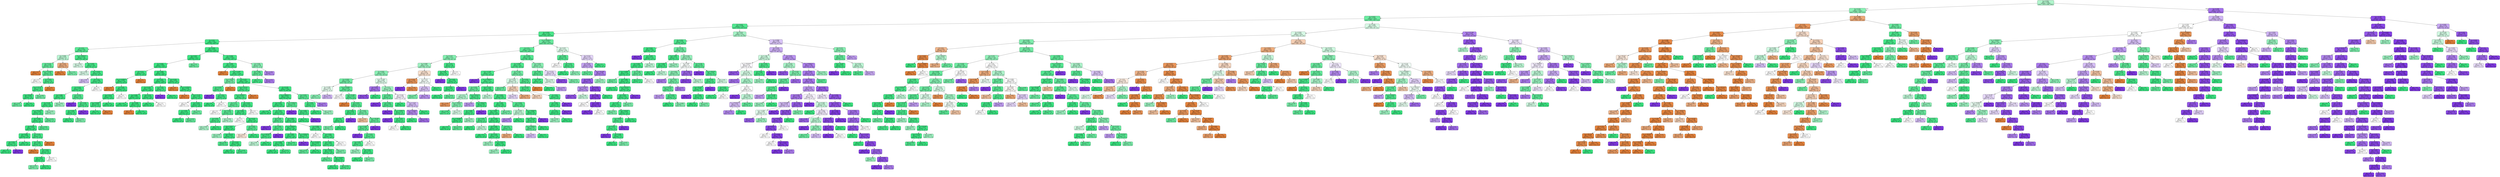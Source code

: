 digraph Tree {
node [shape=box, style="filled, rounded", color="black", fontname="helvetica"] ;
edge [fontname="helvetica"] ;
0 [label=<X<SUB>6</SUB> &le; 0.502<br/>gini = 0.586<br/>samples = 14982<br/>value = [2633, 8386, 3963]>, fillcolor="#b0f5cc"] ;
1 [label=<X<SUB>5</SUB> &le; 0.157<br/>gini = 0.489<br/>samples = 11601<br/>value = [2443, 7805, 1353]>, fillcolor="#8bf0b5"] ;
0 -> 1 [labeldistance=2.5, labelangle=45, headlabel="True"] ;
2 [label=<X<SUB>0</SUB> &le; 0.653<br/>gini = 0.364<br/>samples = 9436<br/>value = [832, 7380, 1224]>, fillcolor="#6beca1"] ;
1 -> 2 ;
3 [label=<X<SUB>7</SUB> &le; 0.413<br/>gini = 0.208<br/>samples = 7259<br/>value = [179, 6423, 657]>, fillcolor="#52e891"] ;
2 -> 3 ;
4 [label=<X<SUB>6</SUB> &le; 0.093<br/>gini = 0.136<br/>samples = 6149<br/>value = [175, 5707, 267]>, fillcolor="#48e78a"] ;
3 -> 4 ;
5 [label=<X<SUB>1</SUB> &le; 0.63<br/>gini = 0.06<br/>samples = 4699<br/>value = [93, 4554, 52]>, fillcolor="#3fe685"] ;
4 -> 5 ;
6 [label=<X<SUB>7</SUB> &le; 0.0<br/>gini = 0.242<br/>samples = 493<br/>value = [50, 426, 17]>, fillcolor="#57e994"] ;
5 -> 6 ;
7 [label=<X<SUB>5</SUB> &le; 0.046<br/>gini = 0.497<br/>samples = 97<br/>value = [37, 58, 2]>, fillcolor="#baf6d3"] ;
6 -> 7 ;
8 [label=<X<SUB>9</SUB> &le; 0.119<br/>gini = 0.296<br/>samples = 61<br/>value = [11, 50, 0]>, fillcolor="#65eb9d"] ;
7 -> 8 ;
9 [label=<gini = 0.0<br/>samples = 3<br/>value = [3, 0, 0]>, fillcolor="#e58139"] ;
8 -> 9 ;
10 [label=<X<SUB>11</SUB> &le; 167196.5<br/>gini = 0.238<br/>samples = 58<br/>value = [8, 50, 0]>, fillcolor="#59e995"] ;
8 -> 10 ;
11 [label=<gini = 0.5<br/>samples = 8<br/>value = [4, 4, 0]>, fillcolor="#ffffff"] ;
10 -> 11 ;
12 [label=<X<SUB>1</SUB> &le; 0.627<br/>gini = 0.147<br/>samples = 50<br/>value = [4, 46, 0]>, fillcolor="#4ae78c"] ;
10 -> 12 ;
13 [label=<X<SUB>10</SUB> &le; 147.017<br/>gini = 0.115<br/>samples = 49<br/>value = [3, 46, 0]>, fillcolor="#46e789"] ;
12 -> 13 ;
14 [label=<X<SUB>10</SUB> &le; 80.025<br/>gini = 0.049<br/>samples = 40<br/>value = [1, 39, 0]>, fillcolor="#3ee684"] ;
13 -> 14 ;
15 [label=<gini = 0.32<br/>samples = 5<br/>value = [1, 4, 0]>, fillcolor="#6aeca0"] ;
14 -> 15 ;
16 [label=<gini = 0.0<br/>samples = 35<br/>value = [0, 35, 0]>, fillcolor="#39e581"] ;
14 -> 16 ;
17 [label=<gini = 0.346<br/>samples = 9<br/>value = [2, 7, 0]>, fillcolor="#72eca5"] ;
13 -> 17 ;
18 [label=<gini = 0.0<br/>samples = 1<br/>value = [1, 0, 0]>, fillcolor="#e58139"] ;
12 -> 18 ;
19 [label=<X<SUB>9</SUB> &le; 0.437<br/>gini = 0.426<br/>samples = 36<br/>value = [26, 8, 2]>, fillcolor="#eeae80"] ;
7 -> 19 ;
20 [label=<gini = 0.0<br/>samples = 25<br/>value = [25, 0, 0]>, fillcolor="#e58139"] ;
19 -> 20 ;
21 [label=<gini = 0.43<br/>samples = 11<br/>value = [1, 8, 2]>, fillcolor="#7beeab"] ;
19 -> 21 ;
22 [label=<X<SUB>11</SUB> &le; 149044.0<br/>gini = 0.134<br/>samples = 396<br/>value = [13, 368, 15]>, fillcolor="#48e78a"] ;
6 -> 22 ;
23 [label=<gini = 0.494<br/>samples = 9<br/>value = [4, 5, 0]>, fillcolor="#d7fae6"] ;
22 -> 23 ;
24 [label=<X<SUB>9</SUB> &le; 0.069<br/>gini = 0.118<br/>samples = 387<br/>value = [9, 363, 15]>, fillcolor="#46e789"] ;
22 -> 24 ;
25 [label=<gini = 0.494<br/>samples = 9<br/>value = [4, 5, 0]>, fillcolor="#d7fae6"] ;
24 -> 25 ;
26 [label=<X<SUB>3</SUB> &le; -15.911<br/>gini = 0.101<br/>samples = 378<br/>value = [5, 358, 15]>, fillcolor="#44e688"] ;
24 -> 26 ;
27 [label=<gini = 0.48<br/>samples = 5<br/>value = [0, 2, 3]>, fillcolor="#d5bdf6"] ;
26 -> 27 ;
28 [label=<X<SUB>12</SUB> &le; 4.5<br/>gini = 0.088<br/>samples = 373<br/>value = [5, 356, 12]>, fillcolor="#42e687"] ;
26 -> 28 ;
29 [label=<X<SUB>7</SUB> &le; 0.122<br/>gini = 0.083<br/>samples = 371<br/>value = [4, 355, 12]>, fillcolor="#42e687"] ;
28 -> 29 ;
30 [label=<X<SUB>9</SUB> &le; 0.888<br/>gini = 0.065<br/>samples = 331<br/>value = [4, 320, 7]>, fillcolor="#40e685"] ;
29 -> 30 ;
31 [label=<X<SUB>5</SUB> &le; 0.134<br/>gini = 0.06<br/>samples = 328<br/>value = [4, 318, 6]>, fillcolor="#3fe685"] ;
30 -> 31 ;
32 [label=<X<SUB>11</SUB> &le; 457113.5<br/>gini = 0.054<br/>samples = 325<br/>value = [4, 316, 5]>, fillcolor="#3fe685"] ;
31 -> 32 ;
33 [label=<X<SUB>0</SUB> &le; 0.635<br/>gini = 0.044<br/>samples = 313<br/>value = [4, 306, 3]>, fillcolor="#3de684"] ;
32 -> 33 ;
34 [label=<X<SUB>8</SUB> &le; 0.248<br/>gini = 0.033<br/>samples = 299<br/>value = [4, 294, 1]>, fillcolor="#3ce583"] ;
33 -> 34 ;
35 [label=<X<SUB>6</SUB> &le; 0.001<br/>gini = 0.008<br/>samples = 236<br/>value = [0, 235, 1]>, fillcolor="#3ae582"] ;
34 -> 35 ;
36 [label=<X<SUB>6</SUB> &le; 0.001<br/>gini = 0.067<br/>samples = 29<br/>value = [0, 28, 1]>, fillcolor="#40e686"] ;
35 -> 36 ;
37 [label=<gini = 0.0<br/>samples = 28<br/>value = [0, 28, 0]>, fillcolor="#39e581"] ;
36 -> 37 ;
38 [label=<gini = 0.0<br/>samples = 1<br/>value = [0, 0, 1]>, fillcolor="#8139e5"] ;
36 -> 38 ;
39 [label=<gini = 0.0<br/>samples = 207<br/>value = [0, 207, 0]>, fillcolor="#39e581"] ;
35 -> 39 ;
40 [label=<X<SUB>5</SUB> &le; 0.101<br/>gini = 0.119<br/>samples = 63<br/>value = [4, 59, 0]>, fillcolor="#46e78a"] ;
34 -> 40 ;
41 [label=<X<SUB>8</SUB> &le; 0.252<br/>gini = 0.092<br/>samples = 62<br/>value = [3, 59, 0]>, fillcolor="#43e687"] ;
40 -> 41 ;
42 [label=<gini = 0.0<br/>samples = 1<br/>value = [1, 0, 0]>, fillcolor="#e58139"] ;
41 -> 42 ;
43 [label=<X<SUB>0</SUB> &le; 0.614<br/>gini = 0.063<br/>samples = 61<br/>value = [2, 59, 0]>, fillcolor="#40e685"] ;
41 -> 43 ;
44 [label=<X<SUB>5</SUB> &le; 0.027<br/>gini = 0.033<br/>samples = 59<br/>value = [1, 58, 0]>, fillcolor="#3ce583"] ;
43 -> 44 ;
45 [label=<gini = 0.375<br/>samples = 4<br/>value = [1, 3, 0]>, fillcolor="#7beeab"] ;
44 -> 45 ;
46 [label=<gini = 0.0<br/>samples = 55<br/>value = [0, 55, 0]>, fillcolor="#39e581"] ;
44 -> 46 ;
47 [label=<gini = 0.5<br/>samples = 2<br/>value = [1, 1, 0]>, fillcolor="#ffffff"] ;
43 -> 47 ;
48 [label=<gini = 0.0<br/>samples = 1<br/>value = [1, 0, 0]>, fillcolor="#e58139"] ;
40 -> 48 ;
49 [label=<gini = 0.245<br/>samples = 14<br/>value = [0, 12, 2]>, fillcolor="#5ae996"] ;
33 -> 49 ;
50 [label=<gini = 0.278<br/>samples = 12<br/>value = [0, 10, 2]>, fillcolor="#61ea9a"] ;
32 -> 50 ;
51 [label=<gini = 0.444<br/>samples = 3<br/>value = [0, 2, 1]>, fillcolor="#9cf2c0"] ;
31 -> 51 ;
52 [label=<gini = 0.444<br/>samples = 3<br/>value = [0, 2, 1]>, fillcolor="#9cf2c0"] ;
30 -> 52 ;
53 [label=<X<SUB>7</SUB> &le; 0.144<br/>gini = 0.219<br/>samples = 40<br/>value = [0, 35, 5]>, fillcolor="#55e993"] ;
29 -> 53 ;
54 [label=<gini = 0.0<br/>samples = 2<br/>value = [0, 0, 2]>, fillcolor="#8139e5"] ;
53 -> 54 ;
55 [label=<X<SUB>8</SUB> &le; 0.365<br/>gini = 0.145<br/>samples = 38<br/>value = [0, 35, 3]>, fillcolor="#4ae78c"] ;
53 -> 55 ;
56 [label=<X<SUB>5</SUB> &le; 0.044<br/>gini = 0.054<br/>samples = 36<br/>value = [0, 35, 1]>, fillcolor="#3fe685"] ;
55 -> 56 ;
57 [label=<gini = 0.0<br/>samples = 32<br/>value = [0, 32, 0]>, fillcolor="#39e581"] ;
56 -> 57 ;
58 [label=<gini = 0.375<br/>samples = 4<br/>value = [0, 3, 1]>, fillcolor="#7beeab"] ;
56 -> 58 ;
59 [label=<gini = 0.0<br/>samples = 2<br/>value = [0, 0, 2]>, fillcolor="#8139e5"] ;
55 -> 59 ;
60 [label=<gini = 0.5<br/>samples = 2<br/>value = [1, 1, 0]>, fillcolor="#ffffff"] ;
28 -> 60 ;
61 [label=<X<SUB>6</SUB> &le; 0.008<br/>gini = 0.037<br/>samples = 4206<br/>value = [43, 4128, 35]>, fillcolor="#3de583"] ;
5 -> 61 ;
62 [label=<X<SUB>0</SUB> &le; 0.653<br/>gini = 0.01<br/>samples = 2747<br/>value = [10, 2733, 4]>, fillcolor="#3ae582"] ;
61 -> 62 ;
63 [label=<X<SUB>1</SUB> &le; 0.681<br/>gini = 0.009<br/>samples = 2742<br/>value = [10, 2729, 3]>, fillcolor="#3ae582"] ;
62 -> 63 ;
64 [label=<X<SUB>5</SUB> &le; 0.13<br/>gini = 0.074<br/>samples = 130<br/>value = [5, 125, 0]>, fillcolor="#41e686"] ;
63 -> 64 ;
65 [label=<X<SUB>11</SUB> &le; 112090.0<br/>gini = 0.046<br/>samples = 128<br/>value = [3, 125, 0]>, fillcolor="#3ee684"] ;
64 -> 65 ;
66 [label=<gini = 0.0<br/>samples = 1<br/>value = [1, 0, 0]>, fillcolor="#e58139"] ;
65 -> 66 ;
67 [label=<X<SUB>1</SUB> &le; 0.68<br/>gini = 0.031<br/>samples = 127<br/>value = [2, 125, 0]>, fillcolor="#3ce583"] ;
65 -> 67 ;
68 [label=<X<SUB>10</SUB> &le; 93.16<br/>gini = 0.016<br/>samples = 125<br/>value = [1, 124, 0]>, fillcolor="#3be582"] ;
67 -> 68 ;
69 [label=<X<SUB>10</SUB> &le; 92.092<br/>gini = 0.095<br/>samples = 20<br/>value = [1, 19, 0]>, fillcolor="#43e688"] ;
68 -> 69 ;
70 [label=<gini = 0.0<br/>samples = 19<br/>value = [0, 19, 0]>, fillcolor="#39e581"] ;
69 -> 70 ;
71 [label=<gini = 0.0<br/>samples = 1<br/>value = [1, 0, 0]>, fillcolor="#e58139"] ;
69 -> 71 ;
72 [label=<gini = 0.0<br/>samples = 105<br/>value = [0, 105, 0]>, fillcolor="#39e581"] ;
68 -> 72 ;
73 [label=<gini = 0.5<br/>samples = 2<br/>value = [1, 1, 0]>, fillcolor="#ffffff"] ;
67 -> 73 ;
74 [label=<gini = 0.0<br/>samples = 2<br/>value = [2, 0, 0]>, fillcolor="#e58139"] ;
64 -> 74 ;
75 [label=<X<SUB>0</SUB> &le; 0.605<br/>gini = 0.006<br/>samples = 2612<br/>value = [5, 2604, 3]>, fillcolor="#3ae581"] ;
63 -> 75 ;
76 [label=<X<SUB>7</SUB> &le; 0.35<br/>gini = 0.002<br/>samples = 2446<br/>value = [1, 2443, 2]>, fillcolor="#39e581"] ;
75 -> 76 ;
77 [label=<X<SUB>5</SUB> &le; 0.129<br/>gini = 0.002<br/>samples = 2422<br/>value = [1, 2420, 1]>, fillcolor="#39e581"] ;
76 -> 77 ;
78 [label=<X<SUB>6</SUB> &le; 0.006<br/>gini = 0.001<br/>samples = 2313<br/>value = [1, 2312, 0]>, fillcolor="#39e581"] ;
77 -> 78 ;
79 [label=<gini = 0.0<br/>samples = 2178<br/>value = [0, 2178, 0]>, fillcolor="#39e581"] ;
78 -> 79 ;
80 [label=<X<SUB>6</SUB> &le; 0.006<br/>gini = 0.015<br/>samples = 135<br/>value = [1, 134, 0]>, fillcolor="#3ae582"] ;
78 -> 80 ;
81 [label=<gini = 0.0<br/>samples = 1<br/>value = [1, 0, 0]>, fillcolor="#e58139"] ;
80 -> 81 ;
82 [label=<gini = 0.0<br/>samples = 134<br/>value = [0, 134, 0]>, fillcolor="#39e581"] ;
80 -> 82 ;
83 [label=<X<SUB>9</SUB> &le; 0.714<br/>gini = 0.018<br/>samples = 109<br/>value = [0, 108, 1]>, fillcolor="#3be582"] ;
77 -> 83 ;
84 [label=<gini = 0.0<br/>samples = 107<br/>value = [0, 107, 0]>, fillcolor="#39e581"] ;
83 -> 84 ;
85 [label=<gini = 0.5<br/>samples = 2<br/>value = [0, 1, 1]>, fillcolor="#ffffff"] ;
83 -> 85 ;
86 [label=<X<SUB>7</SUB> &le; 0.351<br/>gini = 0.08<br/>samples = 24<br/>value = [0, 23, 1]>, fillcolor="#42e686"] ;
76 -> 86 ;
87 [label=<gini = 0.0<br/>samples = 1<br/>value = [0, 0, 1]>, fillcolor="#8139e5"] ;
86 -> 87 ;
88 [label=<gini = 0.0<br/>samples = 23<br/>value = [0, 23, 0]>, fillcolor="#39e581"] ;
86 -> 88 ;
89 [label=<X<SUB>9</SUB> &le; 0.163<br/>gini = 0.059<br/>samples = 166<br/>value = [4, 161, 1]>, fillcolor="#3fe685"] ;
75 -> 89 ;
90 [label=<gini = 0.0<br/>samples = 1<br/>value = [1, 0, 0]>, fillcolor="#e58139"] ;
89 -> 90 ;
91 [label=<X<SUB>11</SUB> &le; 113794.0<br/>gini = 0.048<br/>samples = 165<br/>value = [3, 161, 1]>, fillcolor="#3ee684"] ;
89 -> 91 ;
92 [label=<gini = 0.0<br/>samples = 1<br/>value = [1, 0, 0]>, fillcolor="#e58139"] ;
91 -> 92 ;
93 [label=<X<SUB>10</SUB> &le; 77.745<br/>gini = 0.036<br/>samples = 164<br/>value = [2, 161, 1]>, fillcolor="#3de583"] ;
91 -> 93 ;
94 [label=<gini = 0.5<br/>samples = 2<br/>value = [1, 1, 0]>, fillcolor="#ffffff"] ;
93 -> 94 ;
95 [label=<X<SUB>5</SUB> &le; 0.152<br/>gini = 0.024<br/>samples = 162<br/>value = [1, 160, 1]>, fillcolor="#3be583"] ;
93 -> 95 ;
96 [label=<X<SUB>1</SUB> &le; 0.96<br/>gini = 0.013<br/>samples = 157<br/>value = [0, 156, 1]>, fillcolor="#3ae582"] ;
95 -> 96 ;
97 [label=<gini = 0.0<br/>samples = 151<br/>value = [0, 151, 0]>, fillcolor="#39e581"] ;
96 -> 97 ;
98 [label=<gini = 0.278<br/>samples = 6<br/>value = [0, 5, 1]>, fillcolor="#61ea9a"] ;
96 -> 98 ;
99 [label=<gini = 0.32<br/>samples = 5<br/>value = [1, 4, 0]>, fillcolor="#6aeca0"] ;
95 -> 99 ;
100 [label=<gini = 0.32<br/>samples = 5<br/>value = [0, 4, 1]>, fillcolor="#6aeca0"] ;
62 -> 100 ;
101 [label=<X<SUB>7</SUB> &le; 0.302<br/>gini = 0.085<br/>samples = 1459<br/>value = [33, 1395, 31]>, fillcolor="#42e687"] ;
61 -> 101 ;
102 [label=<X<SUB>6</SUB> &le; 0.008<br/>gini = 0.075<br/>samples = 1429<br/>value = [32, 1374, 23]>, fillcolor="#41e686"] ;
101 -> 102 ;
103 [label=<gini = 0.0<br/>samples = 1<br/>value = [1, 0, 0]>, fillcolor="#e58139"] ;
102 -> 103 ;
104 [label=<X<SUB>10</SUB> &le; 77.494<br/>gini = 0.073<br/>samples = 1428<br/>value = [31, 1374, 23]>, fillcolor="#41e686"] ;
102 -> 104 ;
105 [label=<X<SUB>10</SUB> &le; 76.909<br/>gini = 0.381<br/>samples = 25<br/>value = [5, 19, 1]>, fillcolor="#74eda7"] ;
104 -> 105 ;
106 [label=<X<SUB>5</SUB> &le; 0.028<br/>gini = 0.177<br/>samples = 21<br/>value = [1, 19, 1]>, fillcolor="#4de88e"] ;
105 -> 106 ;
107 [label=<gini = 0.0<br/>samples = 1<br/>value = [0, 0, 1]>, fillcolor="#8139e5"] ;
106 -> 107 ;
108 [label=<X<SUB>2</SUB> &le; 10.5<br/>gini = 0.095<br/>samples = 20<br/>value = [1, 19, 0]>, fillcolor="#43e688"] ;
106 -> 108 ;
109 [label=<gini = 0.0<br/>samples = 18<br/>value = [0, 18, 0]>, fillcolor="#39e581"] ;
108 -> 109 ;
110 [label=<gini = 0.5<br/>samples = 2<br/>value = [1, 1, 0]>, fillcolor="#ffffff"] ;
108 -> 110 ;
111 [label=<gini = 0.0<br/>samples = 4<br/>value = [4, 0, 0]>, fillcolor="#e58139"] ;
105 -> 111 ;
112 [label=<X<SUB>9</SUB> &le; 0.375<br/>gini = 0.067<br/>samples = 1403<br/>value = [26, 1355, 22]>, fillcolor="#40e685"] ;
104 -> 112 ;
113 [label=<X<SUB>10</SUB> &le; 197.615<br/>gini = 0.119<br/>samples = 397<br/>value = [21, 372, 4]>, fillcolor="#46e789"] ;
112 -> 113 ;
114 [label=<X<SUB>11</SUB> &le; 194386.0<br/>gini = 0.111<br/>samples = 395<br/>value = [19, 372, 4]>, fillcolor="#45e789"] ;
113 -> 114 ;
115 [label=<X<SUB>12</SUB> &le; 3.5<br/>gini = 0.276<br/>samples = 74<br/>value = [11, 62, 1]>, fillcolor="#5fea99"] ;
114 -> 115 ;
116 [label=<gini = 0.5<br/>samples = 2<br/>value = [1, 0, 1]>, fillcolor="#ffffff"] ;
115 -> 116 ;
117 [label=<X<SUB>0</SUB> &le; 0.538<br/>gini = 0.239<br/>samples = 72<br/>value = [10, 62, 0]>, fillcolor="#59e995"] ;
115 -> 117 ;
118 [label=<X<SUB>8</SUB> &le; 0.09<br/>gini = 0.133<br/>samples = 56<br/>value = [4, 52, 0]>, fillcolor="#48e78b"] ;
117 -> 118 ;
119 [label=<gini = 0.463<br/>samples = 11<br/>value = [4, 7, 0]>, fillcolor="#aaf4c9"] ;
118 -> 119 ;
120 [label=<gini = 0.0<br/>samples = 45<br/>value = [0, 45, 0]>, fillcolor="#39e581"] ;
118 -> 120 ;
121 [label=<gini = 0.469<br/>samples = 16<br/>value = [6, 10, 0]>, fillcolor="#b0f5cd"] ;
117 -> 121 ;
122 [label=<X<SUB>9</SUB> &le; 0.374<br/>gini = 0.067<br/>samples = 321<br/>value = [8, 310, 3]>, fillcolor="#40e685"] ;
114 -> 122 ;
123 [label=<X<SUB>8</SUB> &le; 0.046<br/>gini = 0.056<br/>samples = 317<br/>value = [6, 308, 3]>, fillcolor="#3fe685"] ;
122 -> 123 ;
124 [label=<gini = 0.5<br/>samples = 2<br/>value = [1, 1, 0]>, fillcolor="#ffffff"] ;
123 -> 124 ;
125 [label=<X<SUB>0</SUB> &le; 0.574<br/>gini = 0.05<br/>samples = 315<br/>value = [5, 307, 3]>, fillcolor="#3ee684"] ;
123 -> 125 ;
126 [label=<X<SUB>10</SUB> &le; 79.54<br/>gini = 0.021<br/>samples = 278<br/>value = [2, 275, 1]>, fillcolor="#3be582"] ;
125 -> 126 ;
127 [label=<gini = 0.444<br/>samples = 3<br/>value = [0, 2, 1]>, fillcolor="#9cf2c0"] ;
126 -> 127 ;
128 [label=<X<SUB>10</SUB> &le; 80.129<br/>gini = 0.014<br/>samples = 275<br/>value = [2, 273, 0]>, fillcolor="#3ae582"] ;
126 -> 128 ;
129 [label=<gini = 0.198<br/>samples = 9<br/>value = [1, 8, 0]>, fillcolor="#52e891"] ;
128 -> 129 ;
130 [label=<X<SUB>5</SUB> &le; 0.114<br/>gini = 0.007<br/>samples = 266<br/>value = [1, 265, 0]>, fillcolor="#3ae581"] ;
128 -> 130 ;
131 [label=<gini = 0.0<br/>samples = 253<br/>value = [0, 253, 0]>, fillcolor="#39e581"] ;
130 -> 131 ;
132 [label=<gini = 0.142<br/>samples = 13<br/>value = [1, 12, 0]>, fillcolor="#49e78c"] ;
130 -> 132 ;
133 [label=<X<SUB>0</SUB> &le; 0.587<br/>gini = 0.243<br/>samples = 37<br/>value = [3, 32, 2]>, fillcolor="#56e994"] ;
125 -> 133 ;
134 [label=<gini = 0.653<br/>samples = 7<br/>value = [3, 2, 2]>, fillcolor="#fae6d7"] ;
133 -> 134 ;
135 [label=<gini = 0.0<br/>samples = 30<br/>value = [0, 30, 0]>, fillcolor="#39e581"] ;
133 -> 135 ;
136 [label=<gini = 0.5<br/>samples = 4<br/>value = [2, 2, 0]>, fillcolor="#ffffff"] ;
122 -> 136 ;
137 [label=<gini = 0.0<br/>samples = 2<br/>value = [2, 0, 0]>, fillcolor="#e58139"] ;
113 -> 137 ;
138 [label=<X<SUB>7</SUB> &le; 0.139<br/>gini = 0.045<br/>samples = 1006<br/>value = [5, 983, 18]>, fillcolor="#3ee684"] ;
112 -> 138 ;
139 [label=<X<SUB>11</SUB> &le; 368833.5<br/>gini = 0.037<br/>samples = 969<br/>value = [5, 951, 13]>, fillcolor="#3de583"] ;
138 -> 139 ;
140 [label=<X<SUB>0</SUB> &le; 0.522<br/>gini = 0.031<br/>samples = 947<br/>value = [5, 932, 10]>, fillcolor="#3ce583"] ;
139 -> 140 ;
141 [label=<gini = 0.0<br/>samples = 394<br/>value = [0, 394, 0]>, fillcolor="#39e581"] ;
140 -> 141 ;
142 [label=<X<SUB>0</SUB> &le; 0.53<br/>gini = 0.053<br/>samples = 553<br/>value = [5, 538, 10]>, fillcolor="#3ee684"] ;
140 -> 142 ;
143 [label=<X<SUB>9</SUB> &le; 0.391<br/>gini = 0.22<br/>samples = 33<br/>value = [2, 29, 2]>, fillcolor="#53e891"] ;
142 -> 143 ;
144 [label=<gini = 0.0<br/>samples = 1<br/>value = [0, 0, 1]>, fillcolor="#8139e5"] ;
143 -> 144 ;
145 [label=<X<SUB>6</SUB> &le; 0.062<br/>gini = 0.174<br/>samples = 32<br/>value = [2, 29, 1]>, fillcolor="#4de88e"] ;
143 -> 145 ;
146 [label=<X<SUB>11</SUB> &le; 166760.5<br/>gini = 0.121<br/>samples = 31<br/>value = [2, 29, 0]>, fillcolor="#47e78a"] ;
145 -> 146 ;
147 [label=<gini = 0.48<br/>samples = 5<br/>value = [2, 3, 0]>, fillcolor="#bdf6d5"] ;
146 -> 147 ;
148 [label=<gini = 0.0<br/>samples = 26<br/>value = [0, 26, 0]>, fillcolor="#39e581"] ;
146 -> 148 ;
149 [label=<gini = 0.0<br/>samples = 1<br/>value = [0, 0, 1]>, fillcolor="#8139e5"] ;
145 -> 149 ;
150 [label=<X<SUB>5</SUB> &le; 0.066<br/>gini = 0.042<br/>samples = 520<br/>value = [3, 509, 8]>, fillcolor="#3de684"] ;
142 -> 150 ;
151 [label=<X<SUB>11</SUB> &le; 254839.0<br/>gini = 0.024<br/>samples = 404<br/>value = [1, 399, 4]>, fillcolor="#3be583"] ;
150 -> 151 ;
152 [label=<X<SUB>6</SUB> &le; 0.089<br/>gini = 0.012<br/>samples = 330<br/>value = [1, 328, 1]>, fillcolor="#3ae582"] ;
151 -> 152 ;
153 [label=<X<SUB>7</SUB> &le; 0.086<br/>gini = 0.006<br/>samples = 319<br/>value = [0, 318, 1]>, fillcolor="#3ae581"] ;
152 -> 153 ;
154 [label=<gini = 0.0<br/>samples = 303<br/>value = [0, 303, 0]>, fillcolor="#39e581"] ;
153 -> 154 ;
155 [label=<gini = 0.117<br/>samples = 16<br/>value = [0, 15, 1]>, fillcolor="#46e789"] ;
153 -> 155 ;
156 [label=<gini = 0.165<br/>samples = 11<br/>value = [1, 10, 0]>, fillcolor="#4de88e"] ;
152 -> 156 ;
157 [label=<X<SUB>11</SUB> &le; 255653.0<br/>gini = 0.078<br/>samples = 74<br/>value = [0, 71, 3]>, fillcolor="#41e686"] ;
151 -> 157 ;
158 [label=<gini = 0.0<br/>samples = 2<br/>value = [0, 0, 2]>, fillcolor="#8139e5"] ;
157 -> 158 ;
159 [label=<X<SUB>11</SUB> &le; 261400.0<br/>gini = 0.027<br/>samples = 72<br/>value = [0, 71, 1]>, fillcolor="#3ce583"] ;
157 -> 159 ;
160 [label=<gini = 0.278<br/>samples = 6<br/>value = [0, 5, 1]>, fillcolor="#61ea9a"] ;
159 -> 160 ;
161 [label=<gini = 0.0<br/>samples = 66<br/>value = [0, 66, 0]>, fillcolor="#39e581"] ;
159 -> 161 ;
162 [label=<X<SUB>5</SUB> &le; 0.066<br/>gini = 0.099<br/>samples = 116<br/>value = [2, 110, 4]>, fillcolor="#44e688"] ;
150 -> 162 ;
163 [label=<gini = 0.5<br/>samples = 2<br/>value = [1, 1, 0]>, fillcolor="#ffffff"] ;
162 -> 163 ;
164 [label=<X<SUB>6</SUB> &le; 0.083<br/>gini = 0.084<br/>samples = 114<br/>value = [1, 109, 4]>, fillcolor="#42e687"] ;
162 -> 164 ;
165 [label=<X<SUB>0</SUB> &le; 0.639<br/>gini = 0.069<br/>samples = 112<br/>value = [1, 108, 3]>, fillcolor="#40e686"] ;
164 -> 165 ;
166 [label=<X<SUB>10</SUB> &le; 99.513<br/>gini = 0.054<br/>samples = 108<br/>value = [0, 105, 3]>, fillcolor="#3fe685"] ;
165 -> 166 ;
167 [label=<gini = 0.26<br/>samples = 13<br/>value = [0, 11, 2]>, fillcolor="#5dea98"] ;
166 -> 167 ;
168 [label=<X<SUB>10</SUB> &le; 174.952<br/>gini = 0.021<br/>samples = 95<br/>value = [0, 94, 1]>, fillcolor="#3be582"] ;
166 -> 168 ;
169 [label=<gini = 0.0<br/>samples = 84<br/>value = [0, 84, 0]>, fillcolor="#39e581"] ;
168 -> 169 ;
170 [label=<gini = 0.165<br/>samples = 11<br/>value = [0, 10, 1]>, fillcolor="#4de88e"] ;
168 -> 170 ;
171 [label=<gini = 0.375<br/>samples = 4<br/>value = [1, 3, 0]>, fillcolor="#7beeab"] ;
165 -> 171 ;
172 [label=<gini = 0.5<br/>samples = 2<br/>value = [0, 1, 1]>, fillcolor="#ffffff"] ;
164 -> 172 ;
173 [label=<X<SUB>11</SUB> &le; 370992.0<br/>gini = 0.236<br/>samples = 22<br/>value = [0, 19, 3]>, fillcolor="#58e995"] ;
139 -> 173 ;
174 [label=<gini = 0.0<br/>samples = 2<br/>value = [0, 0, 2]>, fillcolor="#8139e5"] ;
173 -> 174 ;
175 [label=<X<SUB>9</SUB> &le; 0.893<br/>gini = 0.095<br/>samples = 20<br/>value = [0, 19, 1]>, fillcolor="#43e688"] ;
173 -> 175 ;
176 [label=<gini = 0.0<br/>samples = 19<br/>value = [0, 19, 0]>, fillcolor="#39e581"] ;
175 -> 176 ;
177 [label=<gini = 0.0<br/>samples = 1<br/>value = [0, 0, 1]>, fillcolor="#8139e5"] ;
175 -> 177 ;
178 [label=<X<SUB>0</SUB> &le; 0.607<br/>gini = 0.234<br/>samples = 37<br/>value = [0, 32, 5]>, fillcolor="#58e995"] ;
138 -> 178 ;
179 [label=<X<SUB>5</SUB> &le; 0.064<br/>gini = 0.114<br/>samples = 33<br/>value = [0, 31, 2]>, fillcolor="#46e789"] ;
178 -> 179 ;
180 [label=<gini = 0.0<br/>samples = 27<br/>value = [0, 27, 0]>, fillcolor="#39e581"] ;
179 -> 180 ;
181 [label=<gini = 0.444<br/>samples = 6<br/>value = [0, 4, 2]>, fillcolor="#9cf2c0"] ;
179 -> 181 ;
182 [label=<gini = 0.375<br/>samples = 4<br/>value = [0, 1, 3]>, fillcolor="#ab7bee"] ;
178 -> 182 ;
183 [label=<X<SUB>5</SUB> &le; 0.06<br/>gini = 0.438<br/>samples = 30<br/>value = [1, 21, 8]>, fillcolor="#8af0b5"] ;
101 -> 183 ;
184 [label=<X<SUB>6</SUB> &le; 0.063<br/>gini = 0.299<br/>samples = 23<br/>value = [1, 19, 3]>, fillcolor="#61ea9a"] ;
183 -> 184 ;
185 [label=<gini = 0.1<br/>samples = 19<br/>value = [1, 18, 0]>, fillcolor="#44e688"] ;
184 -> 185 ;
186 [label=<gini = 0.375<br/>samples = 4<br/>value = [0, 1, 3]>, fillcolor="#ab7bee"] ;
184 -> 186 ;
187 [label=<gini = 0.408<br/>samples = 7<br/>value = [0, 2, 5]>, fillcolor="#b388ef"] ;
183 -> 187 ;
188 [label=<X<SUB>11</SUB> &le; 355645.0<br/>gini = 0.343<br/>samples = 1450<br/>value = [82, 1153, 215]>, fillcolor="#69eb9f"] ;
4 -> 188 ;
189 [label=<X<SUB>4</SUB> &le; 0.5<br/>gini = 0.297<br/>samples = 1282<br/>value = [79, 1063, 140]>, fillcolor="#5fea99"] ;
188 -> 189 ;
190 [label=<X<SUB>1</SUB> &le; 0.775<br/>gini = 0.46<br/>samples = 377<br/>value = [39, 264, 74]>, fillcolor="#83efb0"] ;
189 -> 190 ;
191 [label=<X<SUB>5</SUB> &le; 0.068<br/>gini = 0.54<br/>samples = 279<br/>value = [38, 172, 69]>, fillcolor="#9ef2c1"] ;
190 -> 191 ;
192 [label=<X<SUB>7</SUB> &le; 0.001<br/>gini = 0.463<br/>samples = 231<br/>value = [16, 159, 56]>, fillcolor="#8af0b5"] ;
191 -> 192 ;
193 [label=<X<SUB>1</SUB> &le; 0.443<br/>gini = 0.387<br/>samples = 149<br/>value = [16, 114, 19]>, fillcolor="#6eeca3"] ;
192 -> 193 ;
194 [label=<X<SUB>6</SUB> &le; 0.289<br/>gini = 0.643<br/>samples = 23<br/>value = [5, 10, 8]>, fillcolor="#e5fcee"] ;
193 -> 194 ;
195 [label=<gini = 0.5<br/>samples = 12<br/>value = [2, 8, 2]>, fillcolor="#88efb3"] ;
194 -> 195 ;
196 [label=<gini = 0.595<br/>samples = 11<br/>value = [3, 2, 6]>, fillcolor="#d0b5f5"] ;
194 -> 196 ;
197 [label=<X<SUB>11</SUB> &le; 152386.5<br/>gini = 0.303<br/>samples = 126<br/>value = [11, 104, 11]>, fillcolor="#5fea99"] ;
193 -> 197 ;
198 [label=<gini = 0.651<br/>samples = 13<br/>value = [5, 5, 3]>, fillcolor="#ffffff"] ;
197 -> 198 ;
199 [label=<X<SUB>10</SUB> &le; 75.486<br/>gini = 0.225<br/>samples = 113<br/>value = [6, 99, 8]>, fillcolor="#53e892"] ;
197 -> 199 ;
200 [label=<gini = 0.0<br/>samples = 1<br/>value = [1, 0, 0]>, fillcolor="#e58139"] ;
199 -> 200 ;
201 [label=<X<SUB>5</SUB> &le; 0.037<br/>gini = 0.212<br/>samples = 112<br/>value = [5, 99, 8]>, fillcolor="#52e891"] ;
199 -> 201 ;
202 [label=<X<SUB>6</SUB> &le; 0.491<br/>gini = 0.058<br/>samples = 67<br/>value = [0, 65, 2]>, fillcolor="#3fe685"] ;
201 -> 202 ;
203 [label=<X<SUB>6</SUB> &le; 0.1<br/>gini = 0.03<br/>samples = 66<br/>value = [0, 65, 1]>, fillcolor="#3ce583"] ;
202 -> 203 ;
204 [label=<gini = 0.375<br/>samples = 4<br/>value = [0, 3, 1]>, fillcolor="#7beeab"] ;
203 -> 204 ;
205 [label=<gini = 0.0<br/>samples = 62<br/>value = [0, 62, 0]>, fillcolor="#39e581"] ;
203 -> 205 ;
206 [label=<gini = 0.0<br/>samples = 1<br/>value = [0, 0, 1]>, fillcolor="#8139e5"] ;
202 -> 206 ;
207 [label=<X<SUB>5</SUB> &le; 0.037<br/>gini = 0.399<br/>samples = 45<br/>value = [5, 34, 6]>, fillcolor="#71eca5"] ;
201 -> 207 ;
208 [label=<gini = 0.444<br/>samples = 3<br/>value = [2, 0, 1]>, fillcolor="#f2c09c"] ;
207 -> 208 ;
209 [label=<X<SUB>10</SUB> &le; 183.085<br/>gini = 0.325<br/>samples = 42<br/>value = [3, 34, 5]>, fillcolor="#64eb9c"] ;
207 -> 209 ;
210 [label=<X<SUB>10</SUB> &le; 77.691<br/>gini = 0.266<br/>samples = 40<br/>value = [3, 34, 3]>, fillcolor="#59e995"] ;
209 -> 210 ;
211 [label=<gini = 0.0<br/>samples = 1<br/>value = [0, 0, 1]>, fillcolor="#8139e5"] ;
210 -> 211 ;
212 [label=<X<SUB>0</SUB> &le; 0.632<br/>gini = 0.231<br/>samples = 39<br/>value = [3, 34, 2]>, fillcolor="#54e992"] ;
210 -> 212 ;
213 [label=<X<SUB>8</SUB> &le; 0.094<br/>gini = 0.16<br/>samples = 35<br/>value = [1, 32, 2]>, fillcolor="#4be78c"] ;
212 -> 213 ;
214 [label=<gini = 0.444<br/>samples = 6<br/>value = [0, 4, 2]>, fillcolor="#9cf2c0"] ;
213 -> 214 ;
215 [label=<X<SUB>8</SUB> &le; 0.333<br/>gini = 0.067<br/>samples = 29<br/>value = [1, 28, 0]>, fillcolor="#40e686"] ;
213 -> 215 ;
216 [label=<gini = 0.0<br/>samples = 25<br/>value = [0, 25, 0]>, fillcolor="#39e581"] ;
215 -> 216 ;
217 [label=<gini = 0.375<br/>samples = 4<br/>value = [1, 3, 0]>, fillcolor="#7beeab"] ;
215 -> 217 ;
218 [label=<gini = 0.5<br/>samples = 4<br/>value = [2, 2, 0]>, fillcolor="#ffffff"] ;
212 -> 218 ;
219 [label=<gini = 0.0<br/>samples = 2<br/>value = [0, 0, 2]>, fillcolor="#8139e5"] ;
209 -> 219 ;
220 [label=<X<SUB>3</SUB> &le; -11.195<br/>gini = 0.495<br/>samples = 82<br/>value = [0, 45, 37]>, fillcolor="#dcfae9"] ;
192 -> 220 ;
221 [label=<X<SUB>0</SUB> &le; 0.635<br/>gini = 0.351<br/>samples = 22<br/>value = [0, 5, 17]>, fillcolor="#a673ed"] ;
220 -> 221 ;
222 [label=<gini = 0.188<br/>samples = 19<br/>value = [0, 2, 17]>, fillcolor="#9050e8"] ;
221 -> 222 ;
223 [label=<gini = 0.0<br/>samples = 3<br/>value = [0, 3, 0]>, fillcolor="#39e581"] ;
221 -> 223 ;
224 [label=<X<SUB>2</SUB> &le; 6.5<br/>gini = 0.444<br/>samples = 60<br/>value = [0, 40, 20]>, fillcolor="#9cf2c0"] ;
220 -> 224 ;
225 [label=<X<SUB>7</SUB> &le; 0.001<br/>gini = 0.271<br/>samples = 31<br/>value = [0, 26, 5]>, fillcolor="#5fea99"] ;
224 -> 225 ;
226 [label=<gini = 0.0<br/>samples = 2<br/>value = [0, 0, 2]>, fillcolor="#8139e5"] ;
225 -> 226 ;
227 [label=<X<SUB>5</SUB> &le; 0.025<br/>gini = 0.185<br/>samples = 29<br/>value = [0, 26, 3]>, fillcolor="#50e890"] ;
225 -> 227 ;
228 [label=<gini = 0.0<br/>samples = 1<br/>value = [0, 0, 1]>, fillcolor="#8139e5"] ;
227 -> 228 ;
229 [label=<X<SUB>11</SUB> &le; 153895.5<br/>gini = 0.133<br/>samples = 28<br/>value = [0, 26, 2]>, fillcolor="#48e78b"] ;
227 -> 229 ;
230 [label=<gini = 0.0<br/>samples = 1<br/>value = [0, 0, 1]>, fillcolor="#8139e5"] ;
229 -> 230 ;
231 [label=<X<SUB>9</SUB> &le; 0.153<br/>gini = 0.071<br/>samples = 27<br/>value = [0, 26, 1]>, fillcolor="#41e686"] ;
229 -> 231 ;
232 [label=<gini = 0.5<br/>samples = 2<br/>value = [0, 1, 1]>, fillcolor="#ffffff"] ;
231 -> 232 ;
233 [label=<gini = 0.0<br/>samples = 25<br/>value = [0, 25, 0]>, fillcolor="#39e581"] ;
231 -> 233 ;
234 [label=<X<SUB>9</SUB> &le; 0.218<br/>gini = 0.499<br/>samples = 29<br/>value = [0, 14, 15]>, fillcolor="#f7f2fd"] ;
224 -> 234 ;
235 [label=<gini = 0.0<br/>samples = 4<br/>value = [0, 4, 0]>, fillcolor="#39e581"] ;
234 -> 235 ;
236 [label=<X<SUB>3</SUB> &le; -5.224<br/>gini = 0.48<br/>samples = 25<br/>value = [0, 10, 15]>, fillcolor="#d5bdf6"] ;
234 -> 236 ;
237 [label=<X<SUB>11</SUB> &le; 203550.0<br/>gini = 0.408<br/>samples = 21<br/>value = [0, 6, 15]>, fillcolor="#b388ef"] ;
236 -> 237 ;
238 [label=<gini = 0.0<br/>samples = 2<br/>value = [0, 2, 0]>, fillcolor="#39e581"] ;
237 -> 238 ;
239 [label=<gini = 0.332<br/>samples = 19<br/>value = [0, 4, 15]>, fillcolor="#a36eec"] ;
237 -> 239 ;
240 [label=<gini = 0.0<br/>samples = 4<br/>value = [0, 4, 0]>, fillcolor="#39e581"] ;
236 -> 240 ;
241 [label=<X<SUB>7</SUB> &le; 0.0<br/>gini = 0.643<br/>samples = 48<br/>value = [22, 13, 13]>, fillcolor="#f8dfcc"] ;
191 -> 241 ;
242 [label=<X<SUB>1</SUB> &le; 0.425<br/>gini = 0.265<br/>samples = 20<br/>value = [17, 1, 2]>, fillcolor="#e9965a"] ;
241 -> 242 ;
243 [label=<gini = 0.0<br/>samples = 1<br/>value = [0, 0, 1]>, fillcolor="#8139e5"] ;
242 -> 243 ;
244 [label=<gini = 0.194<br/>samples = 19<br/>value = [17, 1, 1]>, fillcolor="#e88f4f"] ;
242 -> 244 ;
245 [label=<X<SUB>1</SUB> &le; 0.727<br/>gini = 0.63<br/>samples = 28<br/>value = [5, 12, 11]>, fillcolor="#f3fdf8"] ;
241 -> 245 ;
246 [label=<X<SUB>7</SUB> &le; 0.0<br/>gini = 0.624<br/>samples = 22<br/>value = [5, 6, 11]>, fillcolor="#d8c1f7"] ;
245 -> 246 ;
247 [label=<gini = 0.449<br/>samples = 7<br/>value = [1, 5, 1]>, fillcolor="#7beeab"] ;
246 -> 247 ;
248 [label=<gini = 0.48<br/>samples = 15<br/>value = [4, 1, 10]>, fillcolor="#ba93f1"] ;
246 -> 248 ;
249 [label=<gini = 0.0<br/>samples = 6<br/>value = [0, 6, 0]>, fillcolor="#39e581"] ;
245 -> 249 ;
250 [label=<X<SUB>5</SUB> &le; 0.152<br/>gini = 0.116<br/>samples = 98<br/>value = [1, 92, 5]>, fillcolor="#46e789"] ;
190 -> 250 ;
251 [label=<X<SUB>8</SUB> &le; 0.043<br/>gini = 0.08<br/>samples = 96<br/>value = [0, 92, 4]>, fillcolor="#42e686"] ;
250 -> 251 ;
252 [label=<gini = 0.0<br/>samples = 1<br/>value = [0, 0, 1]>, fillcolor="#8139e5"] ;
251 -> 252 ;
253 [label=<X<SUB>0</SUB> &le; 0.65<br/>gini = 0.061<br/>samples = 95<br/>value = [0, 92, 3]>, fillcolor="#3fe685"] ;
251 -> 253 ;
254 [label=<X<SUB>7</SUB> &le; 0.073<br/>gini = 0.042<br/>samples = 94<br/>value = [0, 92, 2]>, fillcolor="#3de684"] ;
253 -> 254 ;
255 [label=<gini = 0.0<br/>samples = 82<br/>value = [0, 82, 0]>, fillcolor="#39e581"] ;
254 -> 255 ;
256 [label=<gini = 0.278<br/>samples = 12<br/>value = [0, 10, 2]>, fillcolor="#61ea9a"] ;
254 -> 256 ;
257 [label=<gini = 0.0<br/>samples = 1<br/>value = [0, 0, 1]>, fillcolor="#8139e5"] ;
253 -> 257 ;
258 [label=<gini = 0.5<br/>samples = 2<br/>value = [1, 0, 1]>, fillcolor="#ffffff"] ;
250 -> 258 ;
259 [label=<X<SUB>7</SUB> &le; 0.086<br/>gini = 0.213<br/>samples = 905<br/>value = [40, 799, 66]>, fillcolor="#52e891"] ;
189 -> 259 ;
260 [label=<X<SUB>5</SUB> &le; 0.068<br/>gini = 0.187<br/>samples = 830<br/>value = [39, 746, 45]>, fillcolor="#4ee88e"] ;
259 -> 260 ;
261 [label=<X<SUB>3</SUB> &le; -17.182<br/>gini = 0.147<br/>samples = 716<br/>value = [20, 660, 36]>, fillcolor="#49e78b"] ;
260 -> 261 ;
262 [label=<gini = 0.0<br/>samples = 3<br/>value = [0, 0, 3]>, fillcolor="#8139e5"] ;
261 -> 262 ;
263 [label=<X<SUB>11</SUB> &le; 169820.0<br/>gini = 0.14<br/>samples = 713<br/>value = [20, 660, 33]>, fillcolor="#48e78b"] ;
261 -> 263 ;
264 [label=<X<SUB>9</SUB> &le; 0.597<br/>gini = 0.346<br/>samples = 107<br/>value = [14, 85, 8]>, fillcolor="#68eb9f"] ;
263 -> 264 ;
265 [label=<X<SUB>2</SUB> &le; 1.5<br/>gini = 0.529<br/>samples = 42<br/>value = [14, 25, 3]>, fillcolor="#b1f5ce"] ;
264 -> 265 ;
266 [label=<gini = 0.245<br/>samples = 7<br/>value = [6, 0, 1]>, fillcolor="#e9965a"] ;
265 -> 266 ;
267 [label=<X<SUB>11</SUB> &le; 149035.0<br/>gini = 0.434<br/>samples = 35<br/>value = [8, 25, 2]>, fillcolor="#82efb0"] ;
265 -> 267 ;
268 [label=<gini = 0.204<br/>samples = 18<br/>value = [1, 16, 1]>, fillcolor="#50e890"] ;
267 -> 268 ;
269 [label=<gini = 0.547<br/>samples = 17<br/>value = [7, 9, 1]>, fillcolor="#d7fae6"] ;
267 -> 269 ;
270 [label=<X<SUB>11</SUB> &le; 116313.5<br/>gini = 0.142<br/>samples = 65<br/>value = [0, 60, 5]>, fillcolor="#49e78c"] ;
264 -> 270 ;
271 [label=<gini = 0.444<br/>samples = 3<br/>value = [0, 1, 2]>, fillcolor="#c09cf2"] ;
270 -> 271 ;
272 [label=<X<SUB>11</SUB> &le; 169513.5<br/>gini = 0.092<br/>samples = 62<br/>value = [0, 59, 3]>, fillcolor="#43e687"] ;
270 -> 272 ;
273 [label=<X<SUB>5</SUB> &le; 0.066<br/>gini = 0.063<br/>samples = 61<br/>value = [0, 59, 2]>, fillcolor="#40e685"] ;
272 -> 273 ;
274 [label=<X<SUB>11</SUB> &le; 161580.0<br/>gini = 0.034<br/>samples = 58<br/>value = [0, 57, 1]>, fillcolor="#3ce583"] ;
273 -> 274 ;
275 [label=<gini = 0.0<br/>samples = 52<br/>value = [0, 52, 0]>, fillcolor="#39e581"] ;
274 -> 275 ;
276 [label=<gini = 0.278<br/>samples = 6<br/>value = [0, 5, 1]>, fillcolor="#61ea9a"] ;
274 -> 276 ;
277 [label=<gini = 0.444<br/>samples = 3<br/>value = [0, 2, 1]>, fillcolor="#9cf2c0"] ;
273 -> 277 ;
278 [label=<gini = 0.0<br/>samples = 1<br/>value = [0, 0, 1]>, fillcolor="#8139e5"] ;
272 -> 278 ;
279 [label=<X<SUB>10</SUB> &le; 71.141<br/>gini = 0.098<br/>samples = 606<br/>value = [6, 575, 25]>, fillcolor="#44e688"] ;
263 -> 279 ;
280 [label=<gini = 0.48<br/>samples = 5<br/>value = [0, 3, 2]>, fillcolor="#bdf6d5"] ;
279 -> 280 ;
281 [label=<X<SUB>5</SUB> &le; 0.045<br/>gini = 0.093<br/>samples = 601<br/>value = [6, 572, 23]>, fillcolor="#43e687"] ;
279 -> 281 ;
282 [label=<X<SUB>6</SUB> &le; 0.484<br/>gini = 0.061<br/>samples = 481<br/>value = [4, 466, 11]>, fillcolor="#3fe685"] ;
281 -> 282 ;
283 [label=<X<SUB>3</SUB> &le; -10.982<br/>gini = 0.05<br/>samples = 468<br/>value = [4, 456, 8]>, fillcolor="#3ee684"] ;
282 -> 283 ;
284 [label=<X<SUB>7</SUB> &le; 0.001<br/>gini = 0.175<br/>samples = 62<br/>value = [0, 56, 6]>, fillcolor="#4ee88e"] ;
283 -> 284 ;
285 [label=<gini = 0.0<br/>samples = 47<br/>value = [0, 47, 0]>, fillcolor="#39e581"] ;
284 -> 285 ;
286 [label=<gini = 0.48<br/>samples = 15<br/>value = [0, 9, 6]>, fillcolor="#bdf6d5"] ;
284 -> 286 ;
287 [label=<X<SUB>0</SUB> &le; 0.634<br/>gini = 0.029<br/>samples = 406<br/>value = [4, 400, 2]>, fillcolor="#3ce583"] ;
283 -> 287 ;
288 [label=<X<SUB>0</SUB> &le; 0.569<br/>gini = 0.016<br/>samples = 376<br/>value = [1, 373, 2]>, fillcolor="#3be582"] ;
287 -> 288 ;
289 [label=<gini = 0.0<br/>samples = 270<br/>value = [0, 270, 0]>, fillcolor="#39e581"] ;
288 -> 289 ;
290 [label=<X<SUB>0</SUB> &le; 0.572<br/>gini = 0.055<br/>samples = 106<br/>value = [1, 103, 2]>, fillcolor="#3fe685"] ;
288 -> 290 ;
291 [label=<gini = 0.444<br/>samples = 6<br/>value = [0, 4, 2]>, fillcolor="#9cf2c0"] ;
290 -> 291 ;
292 [label=<X<SUB>11</SUB> &le; 177054.5<br/>gini = 0.02<br/>samples = 100<br/>value = [1, 99, 0]>, fillcolor="#3be582"] ;
290 -> 292 ;
293 [label=<gini = 0.444<br/>samples = 3<br/>value = [1, 2, 0]>, fillcolor="#9cf2c0"] ;
292 -> 293 ;
294 [label=<gini = 0.0<br/>samples = 97<br/>value = [0, 97, 0]>, fillcolor="#39e581"] ;
292 -> 294 ;
295 [label=<X<SUB>9</SUB> &le; 0.4<br/>gini = 0.18<br/>samples = 30<br/>value = [3, 27, 0]>, fillcolor="#4fe88f"] ;
287 -> 295 ;
296 [label=<gini = 0.375<br/>samples = 4<br/>value = [3, 1, 0]>, fillcolor="#eeab7b"] ;
295 -> 296 ;
297 [label=<gini = 0.0<br/>samples = 26<br/>value = [0, 26, 0]>, fillcolor="#39e581"] ;
295 -> 297 ;
298 [label=<gini = 0.355<br/>samples = 13<br/>value = [0, 10, 3]>, fillcolor="#74eda7"] ;
282 -> 298 ;
299 [label=<X<SUB>1</SUB> &le; 0.636<br/>gini = 0.209<br/>samples = 120<br/>value = [2, 106, 12]>, fillcolor="#53e891"] ;
281 -> 299 ;
300 [label=<X<SUB>5</SUB> &le; 0.054<br/>gini = 0.517<br/>samples = 24<br/>value = [1, 14, 9]>, fillcolor="#bdf6d5"] ;
299 -> 300 ;
301 [label=<gini = 0.462<br/>samples = 13<br/>value = [1, 3, 9]>, fillcolor="#b388ef"] ;
300 -> 301 ;
302 [label=<gini = 0.0<br/>samples = 11<br/>value = [0, 11, 0]>, fillcolor="#39e581"] ;
300 -> 302 ;
303 [label=<X<SUB>11</SUB> &le; 334960.0<br/>gini = 0.081<br/>samples = 96<br/>value = [1, 92, 3]>, fillcolor="#42e686"] ;
299 -> 303 ;
304 [label=<X<SUB>10</SUB> &le; 107.218<br/>gini = 0.062<br/>samples = 95<br/>value = [1, 92, 2]>, fillcolor="#3fe685"] ;
303 -> 304 ;
305 [label=<X<SUB>11</SUB> &le; 202693.5<br/>gini = 0.254<br/>samples = 21<br/>value = [1, 18, 2]>, fillcolor="#58e995"] ;
304 -> 305 ;
306 [label=<gini = 0.625<br/>samples = 4<br/>value = [1, 1, 2]>, fillcolor="#d5bdf6"] ;
305 -> 306 ;
307 [label=<gini = 0.0<br/>samples = 17<br/>value = [0, 17, 0]>, fillcolor="#39e581"] ;
305 -> 307 ;
308 [label=<gini = 0.0<br/>samples = 74<br/>value = [0, 74, 0]>, fillcolor="#39e581"] ;
304 -> 308 ;
309 [label=<gini = 0.0<br/>samples = 1<br/>value = [0, 0, 1]>, fillcolor="#8139e5"] ;
303 -> 309 ;
310 [label=<X<SUB>1</SUB> &le; 0.714<br/>gini = 0.397<br/>samples = 114<br/>value = [19, 86, 9]>, fillcolor="#73eda6"] ;
260 -> 310 ;
311 [label=<X<SUB>0</SUB> &le; 0.516<br/>gini = 0.625<br/>samples = 38<br/>value = [13, 18, 7]>, fillcolor="#d7fae6"] ;
310 -> 311 ;
312 [label=<gini = 0.338<br/>samples = 15<br/>value = [1, 12, 2]>, fillcolor="#67eb9e"] ;
311 -> 312 ;
313 [label=<X<SUB>5</SUB> &le; 0.084<br/>gini = 0.612<br/>samples = 23<br/>value = [12, 6, 5]>, fillcolor="#f6d3b9"] ;
311 -> 313 ;
314 [label=<gini = 0.594<br/>samples = 8<br/>value = [1, 3, 4]>, fillcolor="#e6d7fa"] ;
313 -> 314 ;
315 [label=<gini = 0.418<br/>samples = 15<br/>value = [11, 3, 1]>, fillcolor="#eeab7b"] ;
313 -> 315 ;
316 [label=<X<SUB>0</SUB> &le; 0.652<br/>gini = 0.193<br/>samples = 76<br/>value = [6, 68, 2]>, fillcolor="#50e88f"] ;
310 -> 316 ;
317 [label=<X<SUB>10</SUB> &le; 95.497<br/>gini = 0.152<br/>samples = 74<br/>value = [4, 68, 2]>, fillcolor="#4ae78c"] ;
316 -> 317 ;
318 [label=<gini = 0.48<br/>samples = 5<br/>value = [3, 2, 0]>, fillcolor="#f6d5bd"] ;
317 -> 318 ;
319 [label=<X<SUB>2</SUB> &le; 10.5<br/>gini = 0.084<br/>samples = 69<br/>value = [1, 66, 2]>, fillcolor="#42e687"] ;
317 -> 319 ;
320 [label=<X<SUB>9</SUB> &le; 0.967<br/>gini = 0.058<br/>samples = 68<br/>value = [1, 66, 1]>, fillcolor="#3fe685"] ;
319 -> 320 ;
321 [label=<X<SUB>2</SUB> &le; 0.5<br/>gini = 0.029<br/>samples = 67<br/>value = [1, 66, 0]>, fillcolor="#3ce583"] ;
320 -> 321 ;
322 [label=<gini = 0.444<br/>samples = 3<br/>value = [1, 2, 0]>, fillcolor="#9cf2c0"] ;
321 -> 322 ;
323 [label=<gini = 0.0<br/>samples = 64<br/>value = [0, 64, 0]>, fillcolor="#39e581"] ;
321 -> 323 ;
324 [label=<gini = 0.0<br/>samples = 1<br/>value = [0, 0, 1]>, fillcolor="#8139e5"] ;
320 -> 324 ;
325 [label=<gini = 0.0<br/>samples = 1<br/>value = [0, 0, 1]>, fillcolor="#8139e5"] ;
319 -> 325 ;
326 [label=<gini = 0.0<br/>samples = 2<br/>value = [2, 0, 0]>, fillcolor="#e58139"] ;
316 -> 326 ;
327 [label=<X<SUB>5</SUB> &le; 0.039<br/>gini = 0.422<br/>samples = 75<br/>value = [1, 53, 21]>, fillcolor="#8af0b4"] ;
259 -> 327 ;
328 [label=<X<SUB>0</SUB> &le; 0.603<br/>gini = 0.223<br/>samples = 47<br/>value = [0, 41, 6]>, fillcolor="#56e993"] ;
327 -> 328 ;
329 [label=<X<SUB>1</SUB> &le; 0.784<br/>gini = 0.1<br/>samples = 38<br/>value = [0, 36, 2]>, fillcolor="#44e688"] ;
328 -> 329 ;
330 [label=<gini = 0.0<br/>samples = 35<br/>value = [0, 35, 0]>, fillcolor="#39e581"] ;
329 -> 330 ;
331 [label=<gini = 0.444<br/>samples = 3<br/>value = [0, 1, 2]>, fillcolor="#c09cf2"] ;
329 -> 331 ;
332 [label=<gini = 0.494<br/>samples = 9<br/>value = [0, 5, 4]>, fillcolor="#d7fae6"] ;
328 -> 332 ;
333 [label=<X<SUB>1</SUB> &le; 0.733<br/>gini = 0.528<br/>samples = 28<br/>value = [1, 12, 15]>, fillcolor="#e7dafa"] ;
327 -> 333 ;
334 [label=<gini = 0.153<br/>samples = 12<br/>value = [1, 0, 11]>, fillcolor="#8c4be7"] ;
333 -> 334 ;
335 [label=<gini = 0.375<br/>samples = 16<br/>value = [0, 12, 4]>, fillcolor="#7beeab"] ;
333 -> 335 ;
336 [label=<X<SUB>9</SUB> &le; 0.29<br/>gini = 0.513<br/>samples = 168<br/>value = [3, 90, 75]>, fillcolor="#dffbeb"] ;
188 -> 336 ;
337 [label=<X<SUB>6</SUB> &le; 0.098<br/>gini = 0.224<br/>samples = 40<br/>value = [1, 35, 4]>, fillcolor="#54e992"] ;
336 -> 337 ;
338 [label=<gini = 0.5<br/>samples = 2<br/>value = [1, 0, 1]>, fillcolor="#ffffff"] ;
337 -> 338 ;
339 [label=<X<SUB>9</SUB> &le; 0.253<br/>gini = 0.145<br/>samples = 38<br/>value = [0, 35, 3]>, fillcolor="#4ae78c"] ;
337 -> 339 ;
340 [label=<gini = 0.0<br/>samples = 28<br/>value = [0, 28, 0]>, fillcolor="#39e581"] ;
339 -> 340 ;
341 [label=<gini = 0.42<br/>samples = 10<br/>value = [0, 7, 3]>, fillcolor="#8ef0b7"] ;
339 -> 341 ;
342 [label=<X<SUB>8</SUB> &le; 0.713<br/>gini = 0.507<br/>samples = 128<br/>value = [2, 55, 71]>, fillcolor="#e3d4f9"] ;
336 -> 342 ;
343 [label=<X<SUB>5</SUB> &le; 0.032<br/>gini = 0.472<br/>samples = 109<br/>value = [2, 37, 70]>, fillcolor="#c5a4f3"] ;
342 -> 343 ;
344 [label=<gini = 0.278<br/>samples = 18<br/>value = [0, 15, 3]>, fillcolor="#61ea9a"] ;
343 -> 344 ;
345 [label=<X<SUB>10</SUB> &le; 141.699<br/>gini = 0.399<br/>samples = 91<br/>value = [2, 22, 67]>, fillcolor="#ad7eee"] ;
343 -> 345 ;
346 [label=<X<SUB>6</SUB> &le; 0.255<br/>gini = 0.276<br/>samples = 74<br/>value = [1, 11, 62]>, fillcolor="#995fea"] ;
345 -> 346 ;
347 [label=<X<SUB>11</SUB> &le; 472520.0<br/>gini = 0.457<br/>samples = 28<br/>value = [1, 8, 19]>, fillcolor="#ba92f1"] ;
346 -> 347 ;
348 [label=<gini = 0.227<br/>samples = 16<br/>value = [1, 1, 14]>, fillcolor="#9253e8"] ;
347 -> 348 ;
349 [label=<gini = 0.486<br/>samples = 12<br/>value = [0, 7, 5]>, fillcolor="#c6f8db"] ;
347 -> 349 ;
350 [label=<X<SUB>9</SUB> &le; 0.953<br/>gini = 0.122<br/>samples = 46<br/>value = [0, 3, 43]>, fillcolor="#8a47e7"] ;
346 -> 350 ;
351 [label=<X<SUB>8</SUB> &le; 0.052<br/>gini = 0.085<br/>samples = 45<br/>value = [0, 2, 43]>, fillcolor="#8742e6"] ;
350 -> 351 ;
352 [label=<gini = 0.5<br/>samples = 2<br/>value = [0, 1, 1]>, fillcolor="#ffffff"] ;
351 -> 352 ;
353 [label=<X<SUB>3</SUB> &le; -5.366<br/>gini = 0.045<br/>samples = 43<br/>value = [0, 1, 42]>, fillcolor="#843ee6"] ;
351 -> 353 ;
354 [label=<gini = 0.0<br/>samples = 41<br/>value = [0, 0, 41]>, fillcolor="#8139e5"] ;
353 -> 354 ;
355 [label=<gini = 0.5<br/>samples = 2<br/>value = [0, 1, 1]>, fillcolor="#ffffff"] ;
353 -> 355 ;
356 [label=<gini = 0.0<br/>samples = 1<br/>value = [0, 1, 0]>, fillcolor="#39e581"] ;
350 -> 356 ;
357 [label=<gini = 0.491<br/>samples = 17<br/>value = [1, 11, 5]>, fillcolor="#9cf2c0"] ;
345 -> 357 ;
358 [label=<gini = 0.1<br/>samples = 19<br/>value = [0, 18, 1]>, fillcolor="#44e688"] ;
342 -> 358 ;
359 [label=<X<SUB>6</SUB> &le; 0.014<br/>gini = 0.46<br/>samples = 1110<br/>value = [4, 716, 390]>, fillcolor="#a5f3c6"] ;
3 -> 359 ;
360 [label=<X<SUB>6</SUB> &le; 0.001<br/>gini = 0.187<br/>samples = 538<br/>value = [1, 482, 55]>, fillcolor="#50e890"] ;
359 -> 360 ;
361 [label=<X<SUB>8</SUB> &le; 0.032<br/>gini = 0.083<br/>samples = 348<br/>value = [1, 333, 14]>, fillcolor="#42e687"] ;
360 -> 361 ;
362 [label=<gini = 0.0<br/>samples = 2<br/>value = [0, 0, 2]>, fillcolor="#8139e5"] ;
361 -> 362 ;
363 [label=<X<SUB>7</SUB> &le; 0.949<br/>gini = 0.073<br/>samples = 346<br/>value = [1, 333, 12]>, fillcolor="#41e686"] ;
361 -> 363 ;
364 [label=<X<SUB>0</SUB> &le; 0.583<br/>gini = 0.063<br/>samples = 341<br/>value = [1, 330, 10]>, fillcolor="#40e685"] ;
363 -> 364 ;
365 [label=<X<SUB>3</SUB> &le; -12.845<br/>gini = 0.043<br/>samples = 318<br/>value = [0, 311, 7]>, fillcolor="#3de684"] ;
364 -> 365 ;
366 [label=<gini = 0.32<br/>samples = 5<br/>value = [0, 4, 1]>, fillcolor="#6aeca0"] ;
365 -> 366 ;
367 [label=<X<SUB>9</SUB> &le; 0.383<br/>gini = 0.038<br/>samples = 313<br/>value = [0, 307, 6]>, fillcolor="#3de683"] ;
365 -> 367 ;
368 [label=<gini = 0.0<br/>samples = 153<br/>value = [0, 153, 0]>, fillcolor="#39e581"] ;
367 -> 368 ;
369 [label=<X<SUB>11</SUB> &le; 455753.5<br/>gini = 0.072<br/>samples = 160<br/>value = [0, 154, 6]>, fillcolor="#41e686"] ;
367 -> 369 ;
370 [label=<X<SUB>6</SUB> &le; 0.001<br/>gini = 0.061<br/>samples = 159<br/>value = [0, 154, 5]>, fillcolor="#3fe685"] ;
369 -> 370 ;
371 [label=<X<SUB>12</SUB> &le; 3.5<br/>gini = 0.05<br/>samples = 155<br/>value = [0, 151, 4]>, fillcolor="#3ee684"] ;
370 -> 371 ;
372 [label=<gini = 0.375<br/>samples = 4<br/>value = [0, 3, 1]>, fillcolor="#7beeab"] ;
371 -> 372 ;
373 [label=<X<SUB>10</SUB> &le; 100.047<br/>gini = 0.039<br/>samples = 151<br/>value = [0, 148, 3]>, fillcolor="#3de684"] ;
371 -> 373 ;
374 [label=<X<SUB>10</SUB> &le; 99.84<br/>gini = 0.157<br/>samples = 35<br/>value = [0, 32, 3]>, fillcolor="#4ce78d"] ;
373 -> 374 ;
375 [label=<X<SUB>9</SUB> &le; 0.403<br/>gini = 0.111<br/>samples = 34<br/>value = [0, 32, 2]>, fillcolor="#45e789"] ;
374 -> 375 ;
376 [label=<gini = 0.0<br/>samples = 1<br/>value = [0, 0, 1]>, fillcolor="#8139e5"] ;
375 -> 376 ;
377 [label=<X<SUB>8</SUB> &le; 0.348<br/>gini = 0.059<br/>samples = 33<br/>value = [0, 32, 1]>, fillcolor="#3fe685"] ;
375 -> 377 ;
378 [label=<gini = 0.0<br/>samples = 29<br/>value = [0, 29, 0]>, fillcolor="#39e581"] ;
377 -> 378 ;
379 [label=<gini = 0.375<br/>samples = 4<br/>value = [0, 3, 1]>, fillcolor="#7beeab"] ;
377 -> 379 ;
380 [label=<gini = 0.0<br/>samples = 1<br/>value = [0, 0, 1]>, fillcolor="#8139e5"] ;
374 -> 380 ;
381 [label=<gini = 0.0<br/>samples = 116<br/>value = [0, 116, 0]>, fillcolor="#39e581"] ;
373 -> 381 ;
382 [label=<gini = 0.375<br/>samples = 4<br/>value = [0, 3, 1]>, fillcolor="#7beeab"] ;
370 -> 382 ;
383 [label=<gini = 0.0<br/>samples = 1<br/>value = [0, 0, 1]>, fillcolor="#8139e5"] ;
369 -> 383 ;
384 [label=<X<SUB>7</SUB> &le; 0.724<br/>gini = 0.299<br/>samples = 23<br/>value = [1, 19, 3]>, fillcolor="#61ea9a"] ;
364 -> 384 ;
385 [label=<gini = 0.111<br/>samples = 17<br/>value = [1, 16, 0]>, fillcolor="#45e789"] ;
384 -> 385 ;
386 [label=<gini = 0.5<br/>samples = 6<br/>value = [0, 3, 3]>, fillcolor="#ffffff"] ;
384 -> 386 ;
387 [label=<gini = 0.48<br/>samples = 5<br/>value = [0, 3, 2]>, fillcolor="#bdf6d5"] ;
363 -> 387 ;
388 [label=<X<SUB>7</SUB> &le; 0.734<br/>gini = 0.338<br/>samples = 190<br/>value = [0, 149, 41]>, fillcolor="#6feca4"] ;
360 -> 388 ;
389 [label=<X<SUB>3</SUB> &le; -4.806<br/>gini = 0.12<br/>samples = 78<br/>value = [0, 73, 5]>, fillcolor="#47e78a"] ;
388 -> 389 ;
390 [label=<X<SUB>0</SUB> &le; 0.609<br/>gini = 0.056<br/>samples = 69<br/>value = [0, 67, 2]>, fillcolor="#3fe685"] ;
389 -> 390 ;
391 [label=<gini = 0.0<br/>samples = 64<br/>value = [0, 64, 0]>, fillcolor="#39e581"] ;
390 -> 391 ;
392 [label=<gini = 0.48<br/>samples = 5<br/>value = [0, 3, 2]>, fillcolor="#bdf6d5"] ;
390 -> 392 ;
393 [label=<gini = 0.444<br/>samples = 9<br/>value = [0, 6, 3]>, fillcolor="#9cf2c0"] ;
389 -> 393 ;
394 [label=<X<SUB>8</SUB> &le; 0.116<br/>gini = 0.436<br/>samples = 112<br/>value = [0, 76, 36]>, fillcolor="#97f1bd"] ;
388 -> 394 ;
395 [label=<X<SUB>9</SUB> &le; 0.483<br/>gini = 0.5<br/>samples = 57<br/>value = [0, 29, 28]>, fillcolor="#f8fefb"] ;
394 -> 395 ;
396 [label=<X<SUB>9</SUB> &le; 0.05<br/>gini = 0.408<br/>samples = 35<br/>value = [0, 25, 10]>, fillcolor="#88efb3"] ;
395 -> 396 ;
397 [label=<gini = 0.375<br/>samples = 4<br/>value = [0, 1, 3]>, fillcolor="#ab7bee"] ;
396 -> 397 ;
398 [label=<X<SUB>6</SUB> &le; 0.012<br/>gini = 0.35<br/>samples = 31<br/>value = [0, 24, 7]>, fillcolor="#73eda6"] ;
396 -> 398 ;
399 [label=<X<SUB>11</SUB> &le; 187767.0<br/>gini = 0.252<br/>samples = 27<br/>value = [0, 23, 4]>, fillcolor="#5bea97"] ;
398 -> 399 ;
400 [label=<gini = 0.444<br/>samples = 3<br/>value = [0, 1, 2]>, fillcolor="#c09cf2"] ;
399 -> 400 ;
401 [label=<X<SUB>5</SUB> &le; 0.055<br/>gini = 0.153<br/>samples = 24<br/>value = [0, 22, 2]>, fillcolor="#4be78c"] ;
399 -> 401 ;
402 [label=<gini = 0.0<br/>samples = 17<br/>value = [0, 17, 0]>, fillcolor="#39e581"] ;
401 -> 402 ;
403 [label=<gini = 0.408<br/>samples = 7<br/>value = [0, 5, 2]>, fillcolor="#88efb3"] ;
401 -> 403 ;
404 [label=<gini = 0.375<br/>samples = 4<br/>value = [0, 1, 3]>, fillcolor="#ab7bee"] ;
398 -> 404 ;
405 [label=<X<SUB>9</SUB> &le; 0.855<br/>gini = 0.298<br/>samples = 22<br/>value = [0, 4, 18]>, fillcolor="#9d65eb"] ;
395 -> 405 ;
406 [label=<gini = 0.111<br/>samples = 17<br/>value = [0, 1, 16]>, fillcolor="#8945e7"] ;
405 -> 406 ;
407 [label=<gini = 0.48<br/>samples = 5<br/>value = [0, 3, 2]>, fillcolor="#bdf6d5"] ;
405 -> 407 ;
408 [label=<X<SUB>7</SUB> &le; 0.739<br/>gini = 0.249<br/>samples = 55<br/>value = [0, 47, 8]>, fillcolor="#5be996"] ;
394 -> 408 ;
409 [label=<gini = 0.0<br/>samples = 2<br/>value = [0, 0, 2]>, fillcolor="#8139e5"] ;
408 -> 409 ;
410 [label=<X<SUB>10</SUB> &le; 158.016<br/>gini = 0.201<br/>samples = 53<br/>value = [0, 47, 6]>, fillcolor="#52e891"] ;
408 -> 410 ;
411 [label=<X<SUB>1</SUB> &le; 0.939<br/>gini = 0.122<br/>samples = 46<br/>value = [0, 43, 3]>, fillcolor="#47e78a"] ;
410 -> 411 ;
412 [label=<X<SUB>10</SUB> &le; 80.544<br/>gini = 0.085<br/>samples = 45<br/>value = [0, 43, 2]>, fillcolor="#42e687"] ;
411 -> 412 ;
413 [label=<gini = 0.0<br/>samples = 1<br/>value = [0, 0, 1]>, fillcolor="#8139e5"] ;
412 -> 413 ;
414 [label=<X<SUB>5</SUB> &le; 0.062<br/>gini = 0.044<br/>samples = 44<br/>value = [0, 43, 1]>, fillcolor="#3ee684"] ;
412 -> 414 ;
415 [label=<gini = 0.0<br/>samples = 40<br/>value = [0, 40, 0]>, fillcolor="#39e581"] ;
414 -> 415 ;
416 [label=<gini = 0.375<br/>samples = 4<br/>value = [0, 3, 1]>, fillcolor="#7beeab"] ;
414 -> 416 ;
417 [label=<gini = 0.0<br/>samples = 1<br/>value = [0, 0, 1]>, fillcolor="#8139e5"] ;
411 -> 417 ;
418 [label=<gini = 0.49<br/>samples = 7<br/>value = [0, 4, 3]>, fillcolor="#cef8e0"] ;
410 -> 418 ;
419 [label=<X<SUB>1</SUB> &le; 0.868<br/>gini = 0.49<br/>samples = 572<br/>value = [3, 234, 335]>, fillcolor="#d9c4f7"] ;
359 -> 419 ;
420 [label=<X<SUB>9</SUB> &le; 0.281<br/>gini = 0.472<br/>samples = 507<br/>value = [2, 188, 317]>, fillcolor="#ccaff4"] ;
419 -> 420 ;
421 [label=<X<SUB>3</SUB> &le; -7.56<br/>gini = 0.496<br/>samples = 115<br/>value = [1, 66, 48]>, fillcolor="#caf8dd"] ;
420 -> 421 ;
422 [label=<X<SUB>11</SUB> &le; 183100.0<br/>gini = 0.511<br/>samples = 92<br/>value = [1, 45, 46]>, fillcolor="#fcfbfe"] ;
421 -> 422 ;
423 [label=<gini = 0.255<br/>samples = 14<br/>value = [1, 1, 12]>, fillcolor="#9457e9"] ;
422 -> 423 ;
424 [label=<X<SUB>2</SUB> &le; 1.5<br/>gini = 0.492<br/>samples = 78<br/>value = [0, 44, 34]>, fillcolor="#d2f9e2"] ;
422 -> 424 ;
425 [label=<gini = 0.337<br/>samples = 14<br/>value = [0, 3, 11]>, fillcolor="#a36fec"] ;
424 -> 425 ;
426 [label=<X<SUB>2</SUB> &le; 4.5<br/>gini = 0.46<br/>samples = 64<br/>value = [0, 41, 23]>, fillcolor="#a8f4c8"] ;
424 -> 426 ;
427 [label=<X<SUB>0</SUB> &le; 0.537<br/>gini = 0.095<br/>samples = 20<br/>value = [0, 19, 1]>, fillcolor="#43e688"] ;
426 -> 427 ;
428 [label=<gini = 0.0<br/>samples = 18<br/>value = [0, 18, 0]>, fillcolor="#39e581"] ;
427 -> 428 ;
429 [label=<gini = 0.5<br/>samples = 2<br/>value = [0, 1, 1]>, fillcolor="#ffffff"] ;
427 -> 429 ;
430 [label=<X<SUB>2</SUB> &le; 5.5<br/>gini = 0.5<br/>samples = 44<br/>value = [0, 22, 22]>, fillcolor="#ffffff"] ;
426 -> 430 ;
431 [label=<gini = 0.0<br/>samples = 7<br/>value = [0, 0, 7]>, fillcolor="#8139e5"] ;
430 -> 431 ;
432 [label=<X<SUB>1</SUB> &le; 0.531<br/>gini = 0.482<br/>samples = 37<br/>value = [0, 22, 15]>, fillcolor="#c0f7d7"] ;
430 -> 432 ;
433 [label=<X<SUB>11</SUB> &le; 691097.5<br/>gini = 0.48<br/>samples = 20<br/>value = [0, 8, 12]>, fillcolor="#d5bdf6"] ;
432 -> 433 ;
434 [label=<gini = 0.415<br/>samples = 17<br/>value = [0, 5, 12]>, fillcolor="#b58bf0"] ;
433 -> 434 ;
435 [label=<gini = 0.0<br/>samples = 3<br/>value = [0, 3, 0]>, fillcolor="#39e581"] ;
433 -> 435 ;
436 [label=<gini = 0.291<br/>samples = 17<br/>value = [0, 14, 3]>, fillcolor="#63eb9c"] ;
432 -> 436 ;
437 [label=<X<SUB>5</SUB> &le; 0.075<br/>gini = 0.159<br/>samples = 23<br/>value = [0, 21, 2]>, fillcolor="#4ce78d"] ;
421 -> 437 ;
438 [label=<X<SUB>1</SUB> &le; 0.56<br/>gini = 0.087<br/>samples = 22<br/>value = [0, 21, 1]>, fillcolor="#42e687"] ;
437 -> 438 ;
439 [label=<gini = 0.444<br/>samples = 3<br/>value = [0, 2, 1]>, fillcolor="#9cf2c0"] ;
438 -> 439 ;
440 [label=<gini = 0.0<br/>samples = 19<br/>value = [0, 19, 0]>, fillcolor="#39e581"] ;
438 -> 440 ;
441 [label=<gini = 0.0<br/>samples = 1<br/>value = [0, 0, 1]>, fillcolor="#8139e5"] ;
437 -> 441 ;
442 [label=<X<SUB>5</SUB> &le; 0.03<br/>gini = 0.432<br/>samples = 392<br/>value = [1, 122, 269]>, fillcolor="#ba93f1"] ;
420 -> 442 ;
443 [label=<X<SUB>1</SUB> &le; 0.533<br/>gini = 0.462<br/>samples = 47<br/>value = [0, 30, 17]>, fillcolor="#a9f4c8"] ;
442 -> 443 ;
444 [label=<gini = 0.219<br/>samples = 8<br/>value = [0, 1, 7]>, fillcolor="#9355e9"] ;
443 -> 444 ;
445 [label=<X<SUB>6</SUB> &le; 0.376<br/>gini = 0.381<br/>samples = 39<br/>value = [0, 29, 10]>, fillcolor="#7deeac"] ;
443 -> 445 ;
446 [label=<X<SUB>9</SUB> &le; 0.919<br/>gini = 0.291<br/>samples = 34<br/>value = [0, 28, 6]>, fillcolor="#63eb9c"] ;
445 -> 446 ;
447 [label=<X<SUB>7</SUB> &le; 0.455<br/>gini = 0.219<br/>samples = 32<br/>value = [0, 28, 4]>, fillcolor="#55e993"] ;
446 -> 447 ;
448 [label=<gini = 0.444<br/>samples = 3<br/>value = [0, 1, 2]>, fillcolor="#c09cf2"] ;
447 -> 448 ;
449 [label=<X<SUB>10</SUB> &le; 91.486<br/>gini = 0.128<br/>samples = 29<br/>value = [0, 27, 2]>, fillcolor="#48e78a"] ;
447 -> 449 ;
450 [label=<gini = 0.444<br/>samples = 6<br/>value = [0, 4, 2]>, fillcolor="#9cf2c0"] ;
449 -> 450 ;
451 [label=<gini = 0.0<br/>samples = 23<br/>value = [0, 23, 0]>, fillcolor="#39e581"] ;
449 -> 451 ;
452 [label=<gini = 0.0<br/>samples = 2<br/>value = [0, 0, 2]>, fillcolor="#8139e5"] ;
446 -> 452 ;
453 [label=<gini = 0.32<br/>samples = 5<br/>value = [0, 1, 4]>, fillcolor="#a06aec"] ;
445 -> 453 ;
454 [label=<X<SUB>11</SUB> &le; 606661.5<br/>gini = 0.395<br/>samples = 345<br/>value = [1, 92, 252]>, fillcolor="#af82ef"] ;
442 -> 454 ;
455 [label=<X<SUB>7</SUB> &le; 0.949<br/>gini = 0.374<br/>samples = 327<br/>value = [1, 80, 246]>, fillcolor="#aa7aee"] ;
454 -> 455 ;
456 [label=<X<SUB>6</SUB> &le; 0.126<br/>gini = 0.36<br/>samples = 320<br/>value = [1, 74, 245]>, fillcolor="#a775ed"] ;
455 -> 456 ;
457 [label=<X<SUB>1</SUB> &le; 0.731<br/>gini = 0.44<br/>samples = 144<br/>value = [0, 47, 97]>, fillcolor="#be99f2"] ;
456 -> 457 ;
458 [label=<X<SUB>0</SUB> &le; 0.444<br/>gini = 0.364<br/>samples = 92<br/>value = [0, 22, 70]>, fillcolor="#a977ed"] ;
457 -> 458 ;
459 [label=<X<SUB>10</SUB> &le; 143.486<br/>gini = 0.478<br/>samples = 33<br/>value = [0, 13, 20]>, fillcolor="#d3baf6"] ;
458 -> 459 ;
460 [label=<X<SUB>3</SUB> &le; -11.852<br/>gini = 0.497<br/>samples = 24<br/>value = [0, 13, 11]>, fillcolor="#e1fbec"] ;
459 -> 460 ;
461 [label=<gini = 0.278<br/>samples = 6<br/>value = [0, 1, 5]>, fillcolor="#9a61ea"] ;
460 -> 461 ;
462 [label=<gini = 0.444<br/>samples = 18<br/>value = [0, 12, 6]>, fillcolor="#9cf2c0"] ;
460 -> 462 ;
463 [label=<gini = 0.0<br/>samples = 9<br/>value = [0, 0, 9]>, fillcolor="#8139e5"] ;
459 -> 463 ;
464 [label=<X<SUB>7</SUB> &le; 0.915<br/>gini = 0.259<br/>samples = 59<br/>value = [0, 9, 50]>, fillcolor="#985dea"] ;
458 -> 464 ;
465 [label=<X<SUB>10</SUB> &le; 188.271<br/>gini = 0.194<br/>samples = 55<br/>value = [0, 6, 49]>, fillcolor="#9051e8"] ;
464 -> 465 ;
466 [label=<X<SUB>11</SUB> &le; 423531.0<br/>gini = 0.168<br/>samples = 54<br/>value = [0, 5, 49]>, fillcolor="#8e4de8"] ;
465 -> 466 ;
467 [label=<X<SUB>6</SUB> &le; 0.018<br/>gini = 0.113<br/>samples = 50<br/>value = [0, 3, 47]>, fillcolor="#8946e7"] ;
466 -> 467 ;
468 [label=<gini = 0.5<br/>samples = 2<br/>value = [0, 1, 1]>, fillcolor="#ffffff"] ;
467 -> 468 ;
469 [label=<X<SUB>7</SUB> &le; 0.441<br/>gini = 0.08<br/>samples = 48<br/>value = [0, 2, 46]>, fillcolor="#8642e6"] ;
467 -> 469 ;
470 [label=<gini = 0.5<br/>samples = 2<br/>value = [0, 1, 1]>, fillcolor="#ffffff"] ;
469 -> 470 ;
471 [label=<X<SUB>10</SUB> &le; 172.515<br/>gini = 0.043<br/>samples = 46<br/>value = [0, 1, 45]>, fillcolor="#843de6"] ;
469 -> 471 ;
472 [label=<gini = 0.0<br/>samples = 42<br/>value = [0, 0, 42]>, fillcolor="#8139e5"] ;
471 -> 472 ;
473 [label=<gini = 0.375<br/>samples = 4<br/>value = [0, 1, 3]>, fillcolor="#ab7bee"] ;
471 -> 473 ;
474 [label=<gini = 0.5<br/>samples = 4<br/>value = [0, 2, 2]>, fillcolor="#ffffff"] ;
466 -> 474 ;
475 [label=<gini = 0.0<br/>samples = 1<br/>value = [0, 1, 0]>, fillcolor="#39e581"] ;
465 -> 475 ;
476 [label=<gini = 0.375<br/>samples = 4<br/>value = [0, 3, 1]>, fillcolor="#7beeab"] ;
464 -> 476 ;
477 [label=<X<SUB>2</SUB> &le; 1.5<br/>gini = 0.499<br/>samples = 52<br/>value = [0, 25, 27]>, fillcolor="#f6f0fd"] ;
457 -> 477 ;
478 [label=<gini = 0.0<br/>samples = 9<br/>value = [0, 0, 9]>, fillcolor="#8139e5"] ;
477 -> 478 ;
479 [label=<X<SUB>1</SUB> &le; 0.769<br/>gini = 0.487<br/>samples = 43<br/>value = [0, 25, 18]>, fillcolor="#c8f8dc"] ;
477 -> 479 ;
480 [label=<gini = 0.0<br/>samples = 9<br/>value = [0, 9, 0]>, fillcolor="#39e581"] ;
479 -> 480 ;
481 [label=<X<SUB>0</SUB> &le; 0.451<br/>gini = 0.498<br/>samples = 34<br/>value = [0, 16, 18]>, fillcolor="#f1e9fc"] ;
479 -> 481 ;
482 [label=<gini = 0.298<br/>samples = 11<br/>value = [0, 2, 9]>, fillcolor="#9d65eb"] ;
481 -> 482 ;
483 [label=<X<SUB>1</SUB> &le; 0.787<br/>gini = 0.476<br/>samples = 23<br/>value = [0, 14, 9]>, fillcolor="#b8f6d2"] ;
481 -> 483 ;
484 [label=<gini = 0.0<br/>samples = 3<br/>value = [0, 0, 3]>, fillcolor="#8139e5"] ;
483 -> 484 ;
485 [label=<X<SUB>1</SUB> &le; 0.851<br/>gini = 0.42<br/>samples = 20<br/>value = [0, 14, 6]>, fillcolor="#8ef0b7"] ;
483 -> 485 ;
486 [label=<gini = 0.32<br/>samples = 15<br/>value = [0, 12, 3]>, fillcolor="#6aeca0"] ;
485 -> 486 ;
487 [label=<gini = 0.48<br/>samples = 5<br/>value = [0, 2, 3]>, fillcolor="#d5bdf6"] ;
485 -> 487 ;
488 [label=<X<SUB>0</SUB> &le; 0.353<br/>gini = 0.269<br/>samples = 176<br/>value = [1, 27, 148]>, fillcolor="#995eea"] ;
456 -> 488 ;
489 [label=<gini = 0.498<br/>samples = 15<br/>value = [0, 7, 8]>, fillcolor="#efe6fc"] ;
488 -> 489 ;
490 [label=<X<SUB>9</SUB> &le; 0.968<br/>gini = 0.228<br/>samples = 161<br/>value = [1, 20, 140]>, fillcolor="#9456e9"] ;
488 -> 490 ;
491 [label=<X<SUB>10</SUB> &le; 110.017<br/>gini = 0.212<br/>samples = 159<br/>value = [1, 18, 140]>, fillcolor="#9254e9"] ;
490 -> 491 ;
492 [label=<X<SUB>9</SUB> &le; 0.424<br/>gini = 0.048<br/>samples = 82<br/>value = [0, 2, 80]>, fillcolor="#843ee6"] ;
491 -> 492 ;
493 [label=<X<SUB>9</SUB> &le; 0.416<br/>gini = 0.153<br/>samples = 24<br/>value = [0, 2, 22]>, fillcolor="#8c4be7"] ;
492 -> 493 ;
494 [label=<X<SUB>3</SUB> &le; -7.731<br/>gini = 0.083<br/>samples = 23<br/>value = [0, 1, 22]>, fillcolor="#8742e6"] ;
493 -> 494 ;
495 [label=<gini = 0.0<br/>samples = 21<br/>value = [0, 0, 21]>, fillcolor="#8139e5"] ;
494 -> 495 ;
496 [label=<gini = 0.5<br/>samples = 2<br/>value = [0, 1, 1]>, fillcolor="#ffffff"] ;
494 -> 496 ;
497 [label=<gini = 0.0<br/>samples = 1<br/>value = [0, 1, 0]>, fillcolor="#39e581"] ;
493 -> 497 ;
498 [label=<gini = 0.0<br/>samples = 58<br/>value = [0, 0, 58]>, fillcolor="#8139e5"] ;
492 -> 498 ;
499 [label=<X<SUB>1</SUB> &le; 0.824<br/>gini = 0.349<br/>samples = 77<br/>value = [1, 16, 60]>, fillcolor="#a470ec"] ;
491 -> 499 ;
500 [label=<X<SUB>8</SUB> &le; 0.248<br/>gini = 0.312<br/>samples = 74<br/>value = [1, 13, 60]>, fillcolor="#9e66eb"] ;
499 -> 500 ;
501 [label=<X<SUB>9</SUB> &le; 0.293<br/>gini = 0.203<br/>samples = 61<br/>value = [0, 7, 54]>, fillcolor="#9153e8"] ;
500 -> 501 ;
502 [label=<gini = 0.0<br/>samples = 1<br/>value = [0, 1, 0]>, fillcolor="#39e581"] ;
501 -> 502 ;
503 [label=<X<SUB>10</SUB> &le; 111.453<br/>gini = 0.18<br/>samples = 60<br/>value = [0, 6, 54]>, fillcolor="#8f4fe8"] ;
501 -> 503 ;
504 [label=<gini = 0.0<br/>samples = 1<br/>value = [0, 1, 0]>, fillcolor="#39e581"] ;
503 -> 504 ;
505 [label=<X<SUB>4</SUB> &le; 0.5<br/>gini = 0.155<br/>samples = 59<br/>value = [0, 5, 54]>, fillcolor="#8d4be7"] ;
503 -> 505 ;
506 [label=<gini = 0.0<br/>samples = 31<br/>value = [0, 0, 31]>, fillcolor="#8139e5"] ;
505 -> 506 ;
507 [label=<X<SUB>7</SUB> &le; 0.532<br/>gini = 0.293<br/>samples = 28<br/>value = [0, 5, 23]>, fillcolor="#9c64eb"] ;
505 -> 507 ;
508 [label=<gini = 0.444<br/>samples = 3<br/>value = [0, 2, 1]>, fillcolor="#9cf2c0"] ;
507 -> 508 ;
509 [label=<X<SUB>0</SUB> &le; 0.602<br/>gini = 0.211<br/>samples = 25<br/>value = [0, 3, 22]>, fillcolor="#9254e9"] ;
507 -> 509 ;
510 [label=<gini = 0.0<br/>samples = 13<br/>value = [0, 0, 13]>, fillcolor="#8139e5"] ;
509 -> 510 ;
511 [label=<gini = 0.375<br/>samples = 12<br/>value = [0, 3, 9]>, fillcolor="#ab7bee"] ;
509 -> 511 ;
512 [label=<gini = 0.568<br/>samples = 13<br/>value = [1, 6, 6]>, fillcolor="#ffffff"] ;
500 -> 512 ;
513 [label=<gini = 0.0<br/>samples = 3<br/>value = [0, 3, 0]>, fillcolor="#39e581"] ;
499 -> 513 ;
514 [label=<gini = 0.0<br/>samples = 2<br/>value = [0, 2, 0]>, fillcolor="#39e581"] ;
490 -> 514 ;
515 [label=<gini = 0.245<br/>samples = 7<br/>value = [0, 6, 1]>, fillcolor="#5ae996"] ;
455 -> 515 ;
516 [label=<gini = 0.444<br/>samples = 18<br/>value = [0, 12, 6]>, fillcolor="#9cf2c0"] ;
454 -> 516 ;
517 [label=<X<SUB>9</SUB> &le; 0.757<br/>gini = 0.422<br/>samples = 65<br/>value = [1, 46, 18]>, fillcolor="#89f0b4"] ;
419 -> 517 ;
518 [label=<X<SUB>5</SUB> &le; 0.074<br/>gini = 0.291<br/>samples = 51<br/>value = [0, 42, 9]>, fillcolor="#63eb9c"] ;
517 -> 518 ;
519 [label=<X<SUB>3</SUB> &le; -10.109<br/>gini = 0.062<br/>samples = 31<br/>value = [0, 30, 1]>, fillcolor="#40e685"] ;
518 -> 519 ;
520 [label=<gini = 0.0<br/>samples = 1<br/>value = [0, 0, 1]>, fillcolor="#8139e5"] ;
519 -> 520 ;
521 [label=<gini = 0.0<br/>samples = 30<br/>value = [0, 30, 0]>, fillcolor="#39e581"] ;
519 -> 521 ;
522 [label=<X<SUB>0</SUB> &le; 0.44<br/>gini = 0.48<br/>samples = 20<br/>value = [0, 12, 8]>, fillcolor="#bdf6d5"] ;
518 -> 522 ;
523 [label=<gini = 0.198<br/>samples = 9<br/>value = [0, 8, 1]>, fillcolor="#52e891"] ;
522 -> 523 ;
524 [label=<gini = 0.463<br/>samples = 11<br/>value = [0, 4, 7]>, fillcolor="#c9aaf4"] ;
522 -> 524 ;
525 [label=<gini = 0.5<br/>samples = 14<br/>value = [1, 4, 9]>, fillcolor="#c09cf2"] ;
517 -> 525 ;
526 [label=<X<SUB>7</SUB> &le; 0.183<br/>gini = 0.649<br/>samples = 2177<br/>value = [653, 957, 567]>, fillcolor="#d8fae6"] ;
2 -> 526 ;
527 [label=<X<SUB>5</SUB> &le; 0.054<br/>gini = 0.593<br/>samples = 1674<br/>value = [630, 837, 207]>, fillcolor="#d8fae6"] ;
526 -> 527 ;
528 [label=<X<SUB>9</SUB> &le; 0.252<br/>gini = 0.463<br/>samples = 816<br/>value = [139, 572, 105]>, fillcolor="#80eeae"] ;
527 -> 528 ;
529 [label=<X<SUB>7</SUB> &le; 0.0<br/>gini = 0.461<br/>samples = 64<br/>value = [44, 16, 4]>, fillcolor="#f0b68c"] ;
528 -> 529 ;
530 [label=<X<SUB>5</SUB> &le; 0.029<br/>gini = 0.097<br/>samples = 39<br/>value = [37, 2, 0]>, fillcolor="#e68844"] ;
529 -> 530 ;
531 [label=<gini = 0.0<br/>samples = 1<br/>value = [0, 1, 0]>, fillcolor="#39e581"] ;
530 -> 531 ;
532 [label=<X<SUB>11</SUB> &le; 266986.5<br/>gini = 0.051<br/>samples = 38<br/>value = [37, 1, 0]>, fillcolor="#e6843e"] ;
530 -> 532 ;
533 [label=<gini = 0.0<br/>samples = 36<br/>value = [36, 0, 0]>, fillcolor="#e58139"] ;
532 -> 533 ;
534 [label=<gini = 0.5<br/>samples = 2<br/>value = [1, 1, 0]>, fillcolor="#ffffff"] ;
532 -> 534 ;
535 [label=<X<SUB>11</SUB> &le; 168578.5<br/>gini = 0.582<br/>samples = 25<br/>value = [7, 14, 4]>, fillcolor="#b2f5ce"] ;
529 -> 535 ;
536 [label=<gini = 0.408<br/>samples = 7<br/>value = [5, 0, 2]>, fillcolor="#efb388"] ;
535 -> 536 ;
537 [label=<gini = 0.37<br/>samples = 18<br/>value = [2, 14, 2]>, fillcolor="#6aeca0"] ;
535 -> 537 ;
538 [label=<X<SUB>9</SUB> &le; 0.722<br/>gini = 0.419<br/>samples = 752<br/>value = [95, 556, 101]>, fillcolor="#75eda7"] ;
528 -> 538 ;
539 [label=<X<SUB>0</SUB> &le; 0.741<br/>gini = 0.515<br/>samples = 399<br/>value = [83, 259, 57]>, fillcolor="#91f1b9"] ;
538 -> 539 ;
540 [label=<X<SUB>7</SUB> &le; 0.026<br/>gini = 0.391<br/>samples = 269<br/>value = [29, 205, 35]>, fillcolor="#6feca3"] ;
539 -> 540 ;
541 [label=<X<SUB>5</SUB> &le; 0.036<br/>gini = 0.345<br/>samples = 240<br/>value = [28, 191, 21]>, fillcolor="#67eb9e"] ;
540 -> 541 ;
542 [label=<X<SUB>6</SUB> &le; 0.484<br/>gini = 0.167<br/>samples = 111<br/>value = [2, 101, 8]>, fillcolor="#4ce88d"] ;
541 -> 542 ;
543 [label=<X<SUB>11</SUB> &le; 310420.0<br/>gini = 0.137<br/>samples = 109<br/>value = [1, 101, 7]>, fillcolor="#49e78b"] ;
542 -> 543 ;
544 [label=<X<SUB>1</SUB> &le; 0.819<br/>gini = 0.078<br/>samples = 99<br/>value = [1, 95, 3]>, fillcolor="#41e686"] ;
543 -> 544 ;
545 [label=<X<SUB>0</SUB> &le; 0.739<br/>gini = 0.059<br/>samples = 98<br/>value = [0, 95, 3]>, fillcolor="#3fe685"] ;
544 -> 545 ;
546 [label=<X<SUB>3</SUB> &le; -12.24<br/>gini = 0.04<br/>samples = 97<br/>value = [0, 95, 2]>, fillcolor="#3de684"] ;
545 -> 546 ;
547 [label=<gini = 0.32<br/>samples = 5<br/>value = [0, 4, 1]>, fillcolor="#6aeca0"] ;
546 -> 547 ;
548 [label=<X<SUB>8</SUB> &le; 0.078<br/>gini = 0.022<br/>samples = 92<br/>value = [0, 91, 1]>, fillcolor="#3be582"] ;
546 -> 548 ;
549 [label=<gini = 0.124<br/>samples = 15<br/>value = [0, 14, 1]>, fillcolor="#47e78a"] ;
548 -> 549 ;
550 [label=<gini = 0.0<br/>samples = 77<br/>value = [0, 77, 0]>, fillcolor="#39e581"] ;
548 -> 550 ;
551 [label=<gini = 0.0<br/>samples = 1<br/>value = [0, 0, 1]>, fillcolor="#8139e5"] ;
545 -> 551 ;
552 [label=<gini = 0.0<br/>samples = 1<br/>value = [1, 0, 0]>, fillcolor="#e58139"] ;
544 -> 552 ;
553 [label=<gini = 0.48<br/>samples = 10<br/>value = [0, 6, 4]>, fillcolor="#bdf6d5"] ;
543 -> 553 ;
554 [label=<gini = 0.5<br/>samples = 2<br/>value = [1, 0, 1]>, fillcolor="#ffffff"] ;
542 -> 554 ;
555 [label=<X<SUB>2</SUB> &le; 6.5<br/>gini = 0.462<br/>samples = 129<br/>value = [26, 90, 13]>, fillcolor="#84efb1"] ;
541 -> 555 ;
556 [label=<X<SUB>0</SUB> &le; 0.715<br/>gini = 0.374<br/>samples = 89<br/>value = [10, 69, 10]>, fillcolor="#6beca1"] ;
555 -> 556 ;
557 [label=<X<SUB>6</SUB> &le; 0.427<br/>gini = 0.217<br/>samples = 67<br/>value = [3, 59, 5]>, fillcolor="#53e891"] ;
556 -> 557 ;
558 [label=<X<SUB>10</SUB> &le; 159.994<br/>gini = 0.174<br/>samples = 64<br/>value = [3, 58, 3]>, fillcolor="#4ce88d"] ;
557 -> 558 ;
559 [label=<X<SUB>3</SUB> &le; -11.275<br/>gini = 0.149<br/>samples = 63<br/>value = [2, 58, 3]>, fillcolor="#49e78c"] ;
558 -> 559 ;
560 [label=<gini = 0.444<br/>samples = 6<br/>value = [0, 4, 2]>, fillcolor="#9cf2c0"] ;
559 -> 560 ;
561 [label=<X<SUB>6</SUB> &le; 0.002<br/>gini = 0.101<br/>samples = 57<br/>value = [2, 54, 1]>, fillcolor="#44e688"] ;
559 -> 561 ;
562 [label=<gini = 0.444<br/>samples = 3<br/>value = [1, 2, 0]>, fillcolor="#9cf2c0"] ;
561 -> 562 ;
563 [label=<X<SUB>10</SUB> &le; 150.969<br/>gini = 0.072<br/>samples = 54<br/>value = [1, 52, 1]>, fillcolor="#40e686"] ;
561 -> 563 ;
564 [label=<X<SUB>10</SUB> &le; 91.022<br/>gini = 0.038<br/>samples = 51<br/>value = [0, 50, 1]>, fillcolor="#3de684"] ;
563 -> 564 ;
565 [label=<gini = 0.198<br/>samples = 9<br/>value = [0, 8, 1]>, fillcolor="#52e891"] ;
564 -> 565 ;
566 [label=<gini = 0.0<br/>samples = 42<br/>value = [0, 42, 0]>, fillcolor="#39e581"] ;
564 -> 566 ;
567 [label=<gini = 0.444<br/>samples = 3<br/>value = [1, 2, 0]>, fillcolor="#9cf2c0"] ;
563 -> 567 ;
568 [label=<gini = 0.0<br/>samples = 1<br/>value = [1, 0, 0]>, fillcolor="#e58139"] ;
558 -> 568 ;
569 [label=<gini = 0.444<br/>samples = 3<br/>value = [0, 1, 2]>, fillcolor="#c09cf2"] ;
557 -> 569 ;
570 [label=<X<SUB>8</SUB> &le; 0.244<br/>gini = 0.64<br/>samples = 22<br/>value = [7, 10, 5]>, fillcolor="#d7fae6"] ;
556 -> 570 ;
571 [label=<gini = 0.554<br/>samples = 17<br/>value = [2, 10, 5]>, fillcolor="#acf4ca"] ;
570 -> 571 ;
572 [label=<gini = 0.0<br/>samples = 5<br/>value = [5, 0, 0]>, fillcolor="#e58139"] ;
570 -> 572 ;
573 [label=<X<SUB>9</SUB> &le; 0.42<br/>gini = 0.559<br/>samples = 40<br/>value = [16, 21, 3]>, fillcolor="#d6fae5"] ;
555 -> 573 ;
574 [label=<gini = 0.219<br/>samples = 8<br/>value = [7, 1, 0]>, fillcolor="#e99355"] ;
573 -> 574 ;
575 [label=<X<SUB>5</SUB> &le; 0.05<br/>gini = 0.521<br/>samples = 32<br/>value = [9, 20, 3]>, fillcolor="#a0f3c3"] ;
573 -> 575 ;
576 [label=<X<SUB>8</SUB> &le; 0.097<br/>gini = 0.607<br/>samples = 22<br/>value = [9, 10, 3]>, fillcolor="#f0fdf5"] ;
575 -> 576 ;
577 [label=<gini = 0.245<br/>samples = 7<br/>value = [0, 6, 1]>, fillcolor="#5ae996"] ;
576 -> 577 ;
578 [label=<gini = 0.551<br/>samples = 15<br/>value = [9, 4, 2]>, fillcolor="#f3c6a5"] ;
576 -> 578 ;
579 [label=<gini = 0.0<br/>samples = 10<br/>value = [0, 10, 0]>, fillcolor="#39e581"] ;
575 -> 579 ;
580 [label=<X<SUB>6</SUB> &le; 0.164<br/>gini = 0.533<br/>samples = 29<br/>value = [1, 14, 14]>, fillcolor="#ffffff"] ;
540 -> 580 ;
581 [label=<gini = 0.398<br/>samples = 16<br/>value = [1, 12, 3]>, fillcolor="#76eda8"] ;
580 -> 581 ;
582 [label=<gini = 0.26<br/>samples = 13<br/>value = [0, 2, 11]>, fillcolor="#985dea"] ;
580 -> 582 ;
583 [label=<X<SUB>7</SUB> &le; 0.0<br/>gini = 0.626<br/>samples = 130<br/>value = [54, 54, 22]>, fillcolor="#ffffff"] ;
539 -> 583 ;
584 [label=<X<SUB>3</SUB> &le; -5.368<br/>gini = 0.418<br/>samples = 52<br/>value = [38, 11, 3]>, fillcolor="#eeac7d"] ;
583 -> 584 ;
585 [label=<X<SUB>6</SUB> &le; 0.346<br/>gini = 0.255<br/>samples = 35<br/>value = [30, 2, 3]>, fillcolor="#e99558"] ;
584 -> 585 ;
586 [label=<X<SUB>9</SUB> &le; 0.28<br/>gini = 0.062<br/>samples = 31<br/>value = [30, 1, 0]>, fillcolor="#e68540"] ;
585 -> 586 ;
587 [label=<gini = 0.0<br/>samples = 1<br/>value = [0, 1, 0]>, fillcolor="#39e581"] ;
586 -> 587 ;
588 [label=<gini = 0.0<br/>samples = 30<br/>value = [30, 0, 0]>, fillcolor="#e58139"] ;
586 -> 588 ;
589 [label=<gini = 0.375<br/>samples = 4<br/>value = [0, 1, 3]>, fillcolor="#ab7bee"] ;
585 -> 589 ;
590 [label=<gini = 0.498<br/>samples = 17<br/>value = [8, 9, 0]>, fillcolor="#e9fcf1"] ;
584 -> 590 ;
591 [label=<X<SUB>5</SUB> &le; 0.039<br/>gini = 0.595<br/>samples = 78<br/>value = [16, 43, 19]>, fillcolor="#aef4cc"] ;
583 -> 591 ;
592 [label=<X<SUB>3</SUB> &le; -11.089<br/>gini = 0.329<br/>samples = 36<br/>value = [2, 29, 5]>, fillcolor="#66eb9d"] ;
591 -> 592 ;
593 [label=<gini = 0.0<br/>samples = 2<br/>value = [0, 0, 2]>, fillcolor="#8139e5"] ;
592 -> 593 ;
594 [label=<X<SUB>6</SUB> &le; 0.013<br/>gini = 0.261<br/>samples = 34<br/>value = [2, 29, 3]>, fillcolor="#59e995"] ;
592 -> 594 ;
595 [label=<gini = 0.444<br/>samples = 3<br/>value = [2, 1, 0]>, fillcolor="#f2c09c"] ;
594 -> 595 ;
596 [label=<X<SUB>9</SUB> &le; 0.71<br/>gini = 0.175<br/>samples = 31<br/>value = [0, 28, 3]>, fillcolor="#4ee88e"] ;
594 -> 596 ;
597 [label=<X<SUB>9</SUB> &le; 0.38<br/>gini = 0.069<br/>samples = 28<br/>value = [0, 27, 1]>, fillcolor="#40e686"] ;
596 -> 597 ;
598 [label=<gini = 0.5<br/>samples = 2<br/>value = [0, 1, 1]>, fillcolor="#ffffff"] ;
597 -> 598 ;
599 [label=<gini = 0.0<br/>samples = 26<br/>value = [0, 26, 0]>, fillcolor="#39e581"] ;
597 -> 599 ;
600 [label=<gini = 0.444<br/>samples = 3<br/>value = [0, 1, 2]>, fillcolor="#c09cf2"] ;
596 -> 600 ;
601 [label=<X<SUB>1</SUB> &le; 0.802<br/>gini = 0.667<br/>samples = 42<br/>value = [14, 14, 14]>, fillcolor="#ffffff"] ;
591 -> 601 ;
602 [label=<X<SUB>6</SUB> &le; 0.078<br/>gini = 0.65<br/>samples = 35<br/>value = [14, 8, 13]>, fillcolor="#fef9f6"] ;
601 -> 602 ;
603 [label=<gini = 0.403<br/>samples = 12<br/>value = [9, 1, 2]>, fillcolor="#eda774"] ;
602 -> 603 ;
604 [label=<X<SUB>3</SUB> &le; -6.364<br/>gini = 0.631<br/>samples = 23<br/>value = [5, 7, 11]>, fillcolor="#e0cef8"] ;
602 -> 604 ;
605 [label=<gini = 0.547<br/>samples = 17<br/>value = [1, 7, 9]>, fillcolor="#e6d7fa"] ;
604 -> 605 ;
606 [label=<gini = 0.444<br/>samples = 6<br/>value = [4, 0, 2]>, fillcolor="#f2c09c"] ;
604 -> 606 ;
607 [label=<gini = 0.245<br/>samples = 7<br/>value = [0, 6, 1]>, fillcolor="#5ae996"] ;
601 -> 607 ;
608 [label=<X<SUB>7</SUB> &le; 0.036<br/>gini = 0.275<br/>samples = 353<br/>value = [12, 297, 44]>, fillcolor="#5dea98"] ;
538 -> 608 ;
609 [label=<X<SUB>11</SUB> &le; 421078.0<br/>gini = 0.229<br/>samples = 307<br/>value = [12, 268, 27]>, fillcolor="#55e993"] ;
608 -> 609 ;
610 [label=<X<SUB>6</SUB> &le; 0.09<br/>gini = 0.22<br/>samples = 305<br/>value = [12, 268, 25]>, fillcolor="#53e892"] ;
609 -> 610 ;
611 [label=<X<SUB>10</SUB> &le; 157.656<br/>gini = 0.111<br/>samples = 154<br/>value = [7, 145, 2]>, fillcolor="#45e789"] ;
610 -> 611 ;
612 [label=<X<SUB>10</SUB> &le; 96.426<br/>gini = 0.089<br/>samples = 151<br/>value = [5, 144, 2]>, fillcolor="#42e687"] ;
611 -> 612 ;
613 [label=<gini = 0.337<br/>samples = 14<br/>value = [3, 11, 0]>, fillcolor="#6feca3"] ;
612 -> 613 ;
614 [label=<X<SUB>11</SUB> &le; 169073.5<br/>gini = 0.057<br/>samples = 137<br/>value = [2, 133, 2]>, fillcolor="#3fe685"] ;
612 -> 614 ;
615 [label=<gini = 0.255<br/>samples = 14<br/>value = [1, 12, 1]>, fillcolor="#57e994"] ;
614 -> 615 ;
616 [label=<X<SUB>5</SUB> &le; 0.046<br/>gini = 0.032<br/>samples = 123<br/>value = [1, 121, 1]>, fillcolor="#3ce583"] ;
614 -> 616 ;
617 [label=<gini = 0.0<br/>samples = 107<br/>value = [0, 107, 0]>, fillcolor="#39e581"] ;
616 -> 617 ;
618 [label=<gini = 0.227<br/>samples = 16<br/>value = [1, 14, 1]>, fillcolor="#53e892"] ;
616 -> 618 ;
619 [label=<gini = 0.444<br/>samples = 3<br/>value = [2, 1, 0]>, fillcolor="#f2c09c"] ;
611 -> 619 ;
620 [label=<X<SUB>0</SUB> &le; 0.803<br/>gini = 0.312<br/>samples = 151<br/>value = [5, 123, 23]>, fillcolor="#64eb9d"] ;
610 -> 620 ;
621 [label=<X<SUB>6</SUB> &le; 0.092<br/>gini = 0.236<br/>samples = 133<br/>value = [1, 115, 17]>, fillcolor="#58e995"] ;
620 -> 621 ;
622 [label=<gini = 0.0<br/>samples = 2<br/>value = [0, 0, 2]>, fillcolor="#8139e5"] ;
621 -> 622 ;
623 [label=<X<SUB>7</SUB> &le; 0.0<br/>gini = 0.216<br/>samples = 131<br/>value = [1, 115, 15]>, fillcolor="#54e992"] ;
621 -> 623 ;
624 [label=<X<SUB>1</SUB> &le; 0.506<br/>gini = 0.043<br/>samples = 45<br/>value = [1, 44, 0]>, fillcolor="#3de684"] ;
623 -> 624 ;
625 [label=<gini = 0.444<br/>samples = 3<br/>value = [1, 2, 0]>, fillcolor="#9cf2c0"] ;
624 -> 625 ;
626 [label=<gini = 0.0<br/>samples = 42<br/>value = [0, 42, 0]>, fillcolor="#39e581"] ;
624 -> 626 ;
627 [label=<X<SUB>7</SUB> &le; 0.0<br/>gini = 0.288<br/>samples = 86<br/>value = [0, 71, 15]>, fillcolor="#63ea9c"] ;
623 -> 627 ;
628 [label=<gini = 0.0<br/>samples = 1<br/>value = [0, 0, 1]>, fillcolor="#8139e5"] ;
627 -> 628 ;
629 [label=<X<SUB>5</SUB> &le; 0.041<br/>gini = 0.275<br/>samples = 85<br/>value = [0, 71, 14]>, fillcolor="#60ea9a"] ;
627 -> 629 ;
630 [label=<X<SUB>10</SUB> &le; 92.37<br/>gini = 0.171<br/>samples = 53<br/>value = [0, 48, 5]>, fillcolor="#4ee88e"] ;
629 -> 630 ;
631 [label=<gini = 0.49<br/>samples = 7<br/>value = [0, 4, 3]>, fillcolor="#cef8e0"] ;
630 -> 631 ;
632 [label=<X<SUB>6</SUB> &le; 0.39<br/>gini = 0.083<br/>samples = 46<br/>value = [0, 44, 2]>, fillcolor="#42e687"] ;
630 -> 632 ;
633 [label=<X<SUB>7</SUB> &le; 0.002<br/>gini = 0.048<br/>samples = 41<br/>value = [0, 40, 1]>, fillcolor="#3ee684"] ;
632 -> 633 ;
634 [label=<gini = 0.0<br/>samples = 34<br/>value = [0, 34, 0]>, fillcolor="#39e581"] ;
633 -> 634 ;
635 [label=<gini = 0.245<br/>samples = 7<br/>value = [0, 6, 1]>, fillcolor="#5ae996"] ;
633 -> 635 ;
636 [label=<gini = 0.32<br/>samples = 5<br/>value = [0, 4, 1]>, fillcolor="#6aeca0"] ;
632 -> 636 ;
637 [label=<X<SUB>11</SUB> &le; 203274.0<br/>gini = 0.404<br/>samples = 32<br/>value = [0, 23, 9]>, fillcolor="#86efb2"] ;
629 -> 637 ;
638 [label=<gini = 0.444<br/>samples = 6<br/>value = [0, 2, 4]>, fillcolor="#c09cf2"] ;
637 -> 638 ;
639 [label=<X<SUB>6</SUB> &le; 0.134<br/>gini = 0.311<br/>samples = 26<br/>value = [0, 21, 5]>, fillcolor="#68eb9f"] ;
637 -> 639 ;
640 [label=<gini = 0.444<br/>samples = 3<br/>value = [0, 1, 2]>, fillcolor="#c09cf2"] ;
639 -> 640 ;
641 [label=<X<SUB>11</SUB> &le; 261794.5<br/>gini = 0.227<br/>samples = 23<br/>value = [0, 20, 3]>, fillcolor="#57e994"] ;
639 -> 641 ;
642 [label=<gini = 0.0<br/>samples = 11<br/>value = [0, 11, 0]>, fillcolor="#39e581"] ;
641 -> 642 ;
643 [label=<gini = 0.375<br/>samples = 12<br/>value = [0, 9, 3]>, fillcolor="#7beeab"] ;
641 -> 643 ;
644 [label=<gini = 0.642<br/>samples = 18<br/>value = [4, 8, 6]>, fillcolor="#defbea"] ;
620 -> 644 ;
645 [label=<gini = 0.0<br/>samples = 2<br/>value = [0, 0, 2]>, fillcolor="#8139e5"] ;
609 -> 645 ;
646 [label=<X<SUB>5</SUB> &le; 0.034<br/>gini = 0.466<br/>samples = 46<br/>value = [0, 29, 17]>, fillcolor="#adf4cb"] ;
608 -> 646 ;
647 [label=<X<SUB>0</SUB> &le; 0.676<br/>gini = 0.236<br/>samples = 22<br/>value = [0, 19, 3]>, fillcolor="#58e995"] ;
646 -> 647 ;
648 [label=<gini = 0.0<br/>samples = 2<br/>value = [0, 0, 2]>, fillcolor="#8139e5"] ;
647 -> 648 ;
649 [label=<X<SUB>11</SUB> &le; 155063.0<br/>gini = 0.095<br/>samples = 20<br/>value = [0, 19, 1]>, fillcolor="#43e688"] ;
647 -> 649 ;
650 [label=<gini = 0.0<br/>samples = 1<br/>value = [0, 0, 1]>, fillcolor="#8139e5"] ;
649 -> 650 ;
651 [label=<gini = 0.0<br/>samples = 19<br/>value = [0, 19, 0]>, fillcolor="#39e581"] ;
649 -> 651 ;
652 [label=<X<SUB>6</SUB> &le; 0.007<br/>gini = 0.486<br/>samples = 24<br/>value = [0, 10, 14]>, fillcolor="#dbc6f8"] ;
646 -> 652 ;
653 [label=<gini = 0.0<br/>samples = 6<br/>value = [0, 6, 0]>, fillcolor="#39e581"] ;
652 -> 653 ;
654 [label=<gini = 0.346<br/>samples = 18<br/>value = [0, 4, 14]>, fillcolor="#a572ec"] ;
652 -> 654 ;
655 [label=<X<SUB>7</SUB> &le; 0.0<br/>gini = 0.563<br/>samples = 858<br/>value = [491, 265, 102]>, fillcolor="#f5cfb4"] ;
527 -> 655 ;
656 [label=<X<SUB>1</SUB> &le; 0.814<br/>gini = 0.423<br/>samples = 542<br/>value = [394, 114, 34]>, fillcolor="#eead7d"] ;
655 -> 656 ;
657 [label=<X<SUB>9</SUB> &le; 0.782<br/>gini = 0.342<br/>samples = 459<br/>value = [365, 69, 25]>, fillcolor="#eb9f69"] ;
656 -> 657 ;
658 [label=<X<SUB>5</SUB> &le; 0.077<br/>gini = 0.261<br/>samples = 382<br/>value = [325, 46, 11]>, fillcolor="#e9965b"] ;
657 -> 658 ;
659 [label=<X<SUB>0</SUB> &le; 0.785<br/>gini = 0.458<br/>samples = 113<br/>value = [78, 28, 7]>, fillcolor="#f0b58b"] ;
658 -> 659 ;
660 [label=<X<SUB>7</SUB> &le; 0.0<br/>gini = 0.578<br/>samples = 62<br/>value = [31, 25, 6]>, fillcolor="#fbebdf"] ;
659 -> 660 ;
661 [label=<X<SUB>0</SUB> &le; 0.715<br/>gini = 0.475<br/>samples = 36<br/>value = [24, 10, 2]>, fillcolor="#f1bb94"] ;
660 -> 661 ;
662 [label=<gini = 0.547<br/>samples = 17<br/>value = [7, 9, 1]>, fillcolor="#d7fae6"] ;
661 -> 662 ;
663 [label=<gini = 0.194<br/>samples = 19<br/>value = [17, 1, 1]>, fillcolor="#e88f4f"] ;
661 -> 663 ;
664 [label=<X<SUB>4</SUB> &le; 0.5<br/>gini = 0.571<br/>samples = 26<br/>value = [7, 15, 4]>, fillcolor="#acf4ca"] ;
660 -> 664 ;
665 [label=<gini = 0.642<br/>samples = 9<br/>value = [3, 2, 4]>, fillcolor="#eadefb"] ;
664 -> 665 ;
666 [label=<gini = 0.36<br/>samples = 17<br/>value = [4, 13, 0]>, fillcolor="#76eda8"] ;
664 -> 666 ;
667 [label=<X<SUB>1</SUB> &le; 0.251<br/>gini = 0.147<br/>samples = 51<br/>value = [47, 3, 1]>, fillcolor="#e78c4a"] ;
659 -> 667 ;
668 [label=<gini = 0.0<br/>samples = 1<br/>value = [0, 0, 1]>, fillcolor="#8139e5"] ;
667 -> 668 ;
669 [label=<X<SUB>9</SUB> &le; 0.773<br/>gini = 0.113<br/>samples = 50<br/>value = [47, 3, 0]>, fillcolor="#e78946"] ;
667 -> 669 ;
670 [label=<X<SUB>8</SUB> &le; 0.052<br/>gini = 0.078<br/>samples = 49<br/>value = [47, 2, 0]>, fillcolor="#e68641"] ;
669 -> 670 ;
671 [label=<gini = 0.0<br/>samples = 1<br/>value = [0, 1, 0]>, fillcolor="#39e581"] ;
670 -> 671 ;
672 [label=<X<SUB>5</SUB> &le; 0.073<br/>gini = 0.041<br/>samples = 48<br/>value = [47, 1, 0]>, fillcolor="#e6843d"] ;
670 -> 672 ;
673 [label=<gini = 0.0<br/>samples = 40<br/>value = [40, 0, 0]>, fillcolor="#e58139"] ;
672 -> 673 ;
674 [label=<gini = 0.219<br/>samples = 8<br/>value = [7, 1, 0]>, fillcolor="#e99355"] ;
672 -> 674 ;
675 [label=<gini = 0.0<br/>samples = 1<br/>value = [0, 1, 0]>, fillcolor="#39e581"] ;
669 -> 675 ;
676 [label=<X<SUB>3</SUB> &le; -13.688<br/>gini = 0.152<br/>samples = 269<br/>value = [247, 18, 4]>, fillcolor="#e78c4a"] ;
658 -> 676 ;
677 [label=<gini = 0.5<br/>samples = 2<br/>value = [0, 1, 1]>, fillcolor="#ffffff"] ;
676 -> 677 ;
678 [label=<X<SUB>6</SUB> &le; 0.011<br/>gini = 0.14<br/>samples = 267<br/>value = [247, 17, 3]>, fillcolor="#e78b49"] ;
676 -> 678 ;
679 [label=<X<SUB>9</SUB> &le; 0.583<br/>gini = 0.41<br/>samples = 38<br/>value = [28, 8, 2]>, fillcolor="#eeab7b"] ;
678 -> 679 ;
680 [label=<X<SUB>0</SUB> &le; 0.715<br/>gini = 0.18<br/>samples = 30<br/>value = [27, 3, 0]>, fillcolor="#e88f4f"] ;
679 -> 680 ;
681 [label=<gini = 0.444<br/>samples = 3<br/>value = [1, 2, 0]>, fillcolor="#9cf2c0"] ;
680 -> 681 ;
682 [label=<X<SUB>11</SUB> &le; 154081.0<br/>gini = 0.071<br/>samples = 27<br/>value = [26, 1, 0]>, fillcolor="#e68641"] ;
680 -> 682 ;
683 [label=<gini = 0.444<br/>samples = 3<br/>value = [2, 1, 0]>, fillcolor="#f2c09c"] ;
682 -> 683 ;
684 [label=<gini = 0.0<br/>samples = 24<br/>value = [24, 0, 0]>, fillcolor="#e58139"] ;
682 -> 684 ;
685 [label=<gini = 0.531<br/>samples = 8<br/>value = [1, 5, 2]>, fillcolor="#9cf2c0"] ;
679 -> 685 ;
686 [label=<X<SUB>9</SUB> &le; 0.071<br/>gini = 0.084<br/>samples = 229<br/>value = [219, 9, 1]>, fillcolor="#e68742"] ;
678 -> 686 ;
687 [label=<gini = 0.0<br/>samples = 1<br/>value = [0, 1, 0]>, fillcolor="#39e581"] ;
686 -> 687 ;
688 [label=<X<SUB>11</SUB> &le; 307440.0<br/>gini = 0.076<br/>samples = 228<br/>value = [219, 8, 1]>, fillcolor="#e68641"] ;
686 -> 688 ;
689 [label=<X<SUB>0</SUB> &le; 0.69<br/>gini = 0.061<br/>samples = 224<br/>value = [217, 6, 1]>, fillcolor="#e6853f"] ;
688 -> 689 ;
690 [label=<X<SUB>6</SUB> &le; 0.042<br/>gini = 0.252<br/>samples = 27<br/>value = [23, 4, 0]>, fillcolor="#ea975b"] ;
689 -> 690 ;
691 [label=<gini = 0.32<br/>samples = 5<br/>value = [1, 4, 0]>, fillcolor="#6aeca0"] ;
690 -> 691 ;
692 [label=<gini = 0.0<br/>samples = 22<br/>value = [22, 0, 0]>, fillcolor="#e58139"] ;
690 -> 692 ;
693 [label=<X<SUB>10</SUB> &le; 81.941<br/>gini = 0.03<br/>samples = 197<br/>value = [194, 2, 1]>, fillcolor="#e5833c"] ;
689 -> 693 ;
694 [label=<gini = 0.444<br/>samples = 3<br/>value = [2, 1, 0]>, fillcolor="#f2c09c"] ;
693 -> 694 ;
695 [label=<X<SUB>3</SUB> &le; -12.019<br/>gini = 0.02<br/>samples = 194<br/>value = [192, 1, 1]>, fillcolor="#e5823b"] ;
693 -> 695 ;
696 [label=<gini = 0.375<br/>samples = 4<br/>value = [3, 0, 1]>, fillcolor="#eeab7b"] ;
695 -> 696 ;
697 [label=<X<SUB>8</SUB> &le; 0.061<br/>gini = 0.01<br/>samples = 190<br/>value = [189, 1, 0]>, fillcolor="#e5823a"] ;
695 -> 697 ;
698 [label=<gini = 0.32<br/>samples = 5<br/>value = [4, 1, 0]>, fillcolor="#eca06a"] ;
697 -> 698 ;
699 [label=<gini = 0.0<br/>samples = 185<br/>value = [185, 0, 0]>, fillcolor="#e58139"] ;
697 -> 699 ;
700 [label=<gini = 0.5<br/>samples = 4<br/>value = [2, 2, 0]>, fillcolor="#ffffff"] ;
688 -> 700 ;
701 [label=<X<SUB>0</SUB> &le; 0.805<br/>gini = 0.608<br/>samples = 77<br/>value = [40, 23, 14]>, fillcolor="#f7d7c1"] ;
657 -> 701 ;
702 [label=<X<SUB>1</SUB> &le; 0.699<br/>gini = 0.624<br/>samples = 45<br/>value = [16, 21, 8]>, fillcolor="#ddfbe9"] ;
701 -> 702 ;
703 [label=<X<SUB>11</SUB> &le; 242141.0<br/>gini = 0.376<br/>samples = 22<br/>value = [3, 17, 2]>, fillcolor="#6deca2"] ;
702 -> 703 ;
704 [label=<X<SUB>8</SUB> &le; 0.171<br/>gini = 0.255<br/>samples = 20<br/>value = [3, 17, 0]>, fillcolor="#5cea97"] ;
703 -> 704 ;
705 [label=<gini = 0.0<br/>samples = 14<br/>value = [0, 14, 0]>, fillcolor="#39e581"] ;
704 -> 705 ;
706 [label=<gini = 0.5<br/>samples = 6<br/>value = [3, 3, 0]>, fillcolor="#ffffff"] ;
704 -> 706 ;
707 [label=<gini = 0.0<br/>samples = 2<br/>value = [0, 0, 2]>, fillcolor="#8139e5"] ;
703 -> 707 ;
708 [label=<X<SUB>10</SUB> &le; 133.99<br/>gini = 0.582<br/>samples = 23<br/>value = [13, 4, 6]>, fillcolor="#f4cbad"] ;
702 -> 708 ;
709 [label=<gini = 0.639<br/>samples = 13<br/>value = [4, 3, 6]>, fillcolor="#e3d3f9"] ;
708 -> 709 ;
710 [label=<gini = 0.18<br/>samples = 10<br/>value = [9, 1, 0]>, fillcolor="#e88f4f"] ;
708 -> 710 ;
711 [label=<X<SUB>5</SUB> &le; 0.068<br/>gini = 0.398<br/>samples = 32<br/>value = [24, 2, 6]>, fillcolor="#eda876"] ;
701 -> 711 ;
712 [label=<gini = 0.375<br/>samples = 4<br/>value = [0, 1, 3]>, fillcolor="#ab7bee"] ;
711 -> 712 ;
713 [label=<X<SUB>2</SUB> &le; 7.5<br/>gini = 0.253<br/>samples = 28<br/>value = [24, 1, 3]>, fillcolor="#e99559"] ;
711 -> 713 ;
714 [label=<gini = 0.568<br/>samples = 9<br/>value = [5, 1, 3]>, fillcolor="#f6d5bd"] ;
713 -> 714 ;
715 [label=<gini = 0.0<br/>samples = 19<br/>value = [19, 0, 0]>, fillcolor="#e58139"] ;
713 -> 715 ;
716 [label=<X<SUB>0</SUB> &le; 0.758<br/>gini = 0.572<br/>samples = 83<br/>value = [29, 45, 9]>, fillcolor="#c4f7da"] ;
656 -> 716 ;
717 [label=<X<SUB>10</SUB> &le; 90.943<br/>gini = 0.339<br/>samples = 50<br/>value = [4, 40, 6]>, fillcolor="#66eb9e"] ;
716 -> 717 ;
718 [label=<gini = 0.571<br/>samples = 7<br/>value = [4, 2, 1]>, fillcolor="#f5cdb0"] ;
717 -> 718 ;
719 [label=<X<SUB>9</SUB> &le; 0.917<br/>gini = 0.206<br/>samples = 43<br/>value = [0, 38, 5]>, fillcolor="#53e892"] ;
717 -> 719 ;
720 [label=<X<SUB>7</SUB> &le; 0.0<br/>gini = 0.1<br/>samples = 38<br/>value = [0, 36, 2]>, fillcolor="#44e688"] ;
719 -> 720 ;
721 [label=<X<SUB>3</SUB> &le; -4.116<br/>gini = 0.054<br/>samples = 36<br/>value = [0, 35, 1]>, fillcolor="#3fe685"] ;
720 -> 721 ;
722 [label=<gini = 0.0<br/>samples = 28<br/>value = [0, 28, 0]>, fillcolor="#39e581"] ;
721 -> 722 ;
723 [label=<gini = 0.219<br/>samples = 8<br/>value = [0, 7, 1]>, fillcolor="#55e993"] ;
721 -> 723 ;
724 [label=<gini = 0.5<br/>samples = 2<br/>value = [0, 1, 1]>, fillcolor="#ffffff"] ;
720 -> 724 ;
725 [label=<gini = 0.48<br/>samples = 5<br/>value = [0, 2, 3]>, fillcolor="#d5bdf6"] ;
719 -> 725 ;
726 [label=<X<SUB>5</SUB> &le; 0.061<br/>gini = 0.395<br/>samples = 33<br/>value = [25, 5, 3]>, fillcolor="#eca572"] ;
716 -> 726 ;
727 [label=<gini = 0.0<br/>samples = 2<br/>value = [0, 2, 0]>, fillcolor="#39e581"] ;
726 -> 727 ;
728 [label=<X<SUB>7</SUB> &le; 0.0<br/>gini = 0.331<br/>samples = 31<br/>value = [25, 3, 3]>, fillcolor="#eb9c63"] ;
726 -> 728 ;
729 [label=<gini = 0.0<br/>samples = 18<br/>value = [18, 0, 0]>, fillcolor="#e58139"] ;
728 -> 729 ;
730 [label=<gini = 0.604<br/>samples = 13<br/>value = [7, 3, 3]>, fillcolor="#f5cdb0"] ;
728 -> 730 ;
731 [label=<X<SUB>0</SUB> &le; 0.743<br/>gini = 0.631<br/>samples = 316<br/>value = [97, 151, 68]>, fillcolor="#cef9e0"] ;
655 -> 731 ;
732 [label=<X<SUB>11</SUB> &le; 249020.5<br/>gini = 0.491<br/>samples = 157<br/>value = [23, 106, 28]>, fillcolor="#87efb3"] ;
731 -> 732 ;
733 [label=<X<SUB>9</SUB> &le; 0.262<br/>gini = 0.363<br/>samples = 114<br/>value = [17, 89, 8]>, fillcolor="#6ceca1"] ;
732 -> 733 ;
734 [label=<gini = 0.0<br/>samples = 4<br/>value = [4, 0, 0]>, fillcolor="#e58139"] ;
733 -> 734 ;
735 [label=<X<SUB>6</SUB> &le; 0.074<br/>gini = 0.326<br/>samples = 110<br/>value = [13, 89, 8]>, fillcolor="#64eb9c"] ;
733 -> 735 ;
736 [label=<X<SUB>11</SUB> &le; 111906.5<br/>gini = 0.132<br/>samples = 72<br/>value = [3, 67, 2]>, fillcolor="#47e78a"] ;
735 -> 736 ;
737 [label=<gini = 0.0<br/>samples = 1<br/>value = [1, 0, 0]>, fillcolor="#e58139"] ;
736 -> 737 ;
738 [label=<X<SUB>5</SUB> &le; 0.13<br/>gini = 0.108<br/>samples = 71<br/>value = [2, 67, 2]>, fillcolor="#44e788"] ;
736 -> 738 ;
739 [label=<X<SUB>3</SUB> &le; -7.884<br/>gini = 0.084<br/>samples = 69<br/>value = [1, 66, 2]>, fillcolor="#42e687"] ;
738 -> 739 ;
740 [label=<gini = 0.449<br/>samples = 7<br/>value = [1, 5, 1]>, fillcolor="#7beeab"] ;
739 -> 740 ;
741 [label=<X<SUB>8</SUB> &le; 0.056<br/>gini = 0.032<br/>samples = 62<br/>value = [0, 61, 1]>, fillcolor="#3ce583"] ;
739 -> 741 ;
742 [label=<gini = 0.278<br/>samples = 6<br/>value = [0, 5, 1]>, fillcolor="#61ea9a"] ;
741 -> 742 ;
743 [label=<gini = 0.0<br/>samples = 56<br/>value = [0, 56, 0]>, fillcolor="#39e581"] ;
741 -> 743 ;
744 [label=<gini = 0.5<br/>samples = 2<br/>value = [1, 1, 0]>, fillcolor="#ffffff"] ;
738 -> 744 ;
745 [label=<X<SUB>9</SUB> &le; 0.685<br/>gini = 0.571<br/>samples = 38<br/>value = [10, 22, 6]>, fillcolor="#aaf4c9"] ;
735 -> 745 ;
746 [label=<gini = 0.609<br/>samples = 19<br/>value = [10, 4, 5]>, fillcolor="#f6d2b8"] ;
745 -> 746 ;
747 [label=<gini = 0.1<br/>samples = 19<br/>value = [0, 18, 1]>, fillcolor="#44e688"] ;
745 -> 747 ;
748 [label=<X<SUB>2</SUB> &le; 7.5<br/>gini = 0.608<br/>samples = 43<br/>value = [6, 17, 20]>, fillcolor="#f0e8fc"] ;
732 -> 748 ;
749 [label=<X<SUB>5</SUB> &le; 0.087<br/>gini = 0.446<br/>samples = 23<br/>value = [1, 6, 16]>, fillcolor="#b58bf0"] ;
748 -> 749 ;
750 [label=<gini = 0.568<br/>samples = 13<br/>value = [1, 6, 6]>, fillcolor="#ffffff"] ;
749 -> 750 ;
751 [label=<gini = 0.0<br/>samples = 10<br/>value = [0, 0, 10]>, fillcolor="#8139e5"] ;
749 -> 751 ;
752 [label=<X<SUB>0</SUB> &le; 0.72<br/>gini = 0.595<br/>samples = 20<br/>value = [5, 11, 4]>, fillcolor="#b0f5cd"] ;
748 -> 752 ;
753 [label=<gini = 0.491<br/>samples = 17<br/>value = [5, 11, 1]>, fillcolor="#9cf2c0"] ;
752 -> 753 ;
754 [label=<gini = 0.0<br/>samples = 3<br/>value = [0, 0, 3]>, fillcolor="#8139e5"] ;
752 -> 754 ;
755 [label=<X<SUB>9</SUB> &le; 0.516<br/>gini = 0.64<br/>samples = 159<br/>value = [74, 45, 40]>, fillcolor="#f8dfcd"] ;
731 -> 755 ;
756 [label=<X<SUB>8</SUB> &le; 0.077<br/>gini = 0.31<br/>samples = 44<br/>value = [36, 2, 6]>, fillcolor="#ea9c63"] ;
755 -> 756 ;
757 [label=<gini = 0.375<br/>samples = 4<br/>value = [0, 1, 3]>, fillcolor="#ab7bee"] ;
756 -> 757 ;
758 [label=<X<SUB>5</SUB> &le; 0.056<br/>gini = 0.184<br/>samples = 40<br/>value = [36, 1, 3]>, fillcolor="#e88f4e"] ;
756 -> 758 ;
759 [label=<gini = 0.0<br/>samples = 1<br/>value = [0, 0, 1]>, fillcolor="#8139e5"] ;
758 -> 759 ;
760 [label=<X<SUB>0</SUB> &le; 0.786<br/>gini = 0.145<br/>samples = 39<br/>value = [36, 1, 2]>, fillcolor="#e78b49"] ;
758 -> 760 ;
761 [label=<gini = 0.46<br/>samples = 10<br/>value = [7, 1, 2]>, fillcolor="#efb083"] ;
760 -> 761 ;
762 [label=<gini = 0.0<br/>samples = 29<br/>value = [29, 0, 0]>, fillcolor="#e58139"] ;
760 -> 762 ;
763 [label=<X<SUB>5</SUB> &le; 0.116<br/>gini = 0.664<br/>samples = 115<br/>value = [38, 43, 34]>, fillcolor="#f2fdf7"] ;
755 -> 763 ;
764 [label=<X<SUB>11</SUB> &le; 207085.5<br/>gini = 0.632<br/>samples = 87<br/>value = [18, 41, 28]>, fillcolor="#d3f9e3"] ;
763 -> 764 ;
765 [label=<X<SUB>0</SUB> &le; 0.824<br/>gini = 0.541<br/>samples = 41<br/>value = [11, 25, 5]>, fillcolor="#a3f3c4"] ;
764 -> 765 ;
766 [label=<X<SUB>3</SUB> &le; -9.559<br/>gini = 0.282<br/>samples = 25<br/>value = [2, 21, 2]>, fillcolor="#5bea97"] ;
765 -> 766 ;
767 [label=<gini = 0.444<br/>samples = 3<br/>value = [0, 1, 2]>, fillcolor="#c09cf2"] ;
766 -> 767 ;
768 [label=<X<SUB>11</SUB> &le; 115204.5<br/>gini = 0.165<br/>samples = 22<br/>value = [2, 20, 0]>, fillcolor="#4de88e"] ;
766 -> 768 ;
769 [label=<gini = 0.0<br/>samples = 1<br/>value = [1, 0, 0]>, fillcolor="#e58139"] ;
768 -> 769 ;
770 [label=<X<SUB>0</SUB> &le; 0.78<br/>gini = 0.091<br/>samples = 21<br/>value = [1, 20, 0]>, fillcolor="#43e687"] ;
768 -> 770 ;
771 [label=<gini = 0.444<br/>samples = 3<br/>value = [1, 2, 0]>, fillcolor="#9cf2c0"] ;
770 -> 771 ;
772 [label=<gini = 0.0<br/>samples = 18<br/>value = [0, 18, 0]>, fillcolor="#39e581"] ;
770 -> 772 ;
773 [label=<gini = 0.586<br/>samples = 16<br/>value = [9, 4, 3]>, fillcolor="#f4caac"] ;
765 -> 773 ;
774 [label=<X<SUB>5</SUB> &le; 0.1<br/>gini = 0.606<br/>samples = 46<br/>value = [7, 16, 23]>, fillcolor="#e2d1f9"] ;
764 -> 774 ;
775 [label=<X<SUB>11</SUB> &le; 294216.0<br/>gini = 0.634<br/>samples = 37<br/>value = [7, 16, 14]>, fillcolor="#eefdf4"] ;
774 -> 775 ;
776 [label=<X<SUB>10</SUB> &le; 103.032<br/>gini = 0.611<br/>samples = 25<br/>value = [5, 7, 13]>, fillcolor="#d5bdf6"] ;
775 -> 776 ;
777 [label=<gini = 0.628<br/>samples = 11<br/>value = [4, 5, 2]>, fillcolor="#e3fbed"] ;
776 -> 777 ;
778 [label=<gini = 0.357<br/>samples = 14<br/>value = [1, 2, 11]>, fillcolor="#a06bec"] ;
776 -> 778 ;
779 [label=<gini = 0.403<br/>samples = 12<br/>value = [2, 9, 1]>, fillcolor="#74eda7"] ;
775 -> 779 ;
780 [label=<gini = 0.0<br/>samples = 9<br/>value = [0, 0, 9]>, fillcolor="#8139e5"] ;
774 -> 780 ;
781 [label=<X<SUB>7</SUB> &le; 0.007<br/>gini = 0.439<br/>samples = 28<br/>value = [20, 2, 6]>, fillcolor="#eeaf81"] ;
763 -> 781 ;
782 [label=<gini = 0.117<br/>samples = 16<br/>value = [15, 0, 1]>, fillcolor="#e78946"] ;
781 -> 782 ;
783 [label=<gini = 0.625<br/>samples = 12<br/>value = [5, 2, 5]>, fillcolor="#ffffff"] ;
781 -> 783 ;
784 [label=<X<SUB>10</SUB> &le; 117.284<br/>gini = 0.429<br/>samples = 503<br/>value = [23, 120, 360]>, fillcolor="#b083ef"] ;
526 -> 784 ;
785 [label=<X<SUB>9</SUB> &le; 0.194<br/>gini = 0.228<br/>samples = 290<br/>value = [8, 29, 253]>, fillcolor="#9355e9"] ;
784 -> 785 ;
786 [label=<gini = 0.469<br/>samples = 8<br/>value = [0, 5, 3]>, fillcolor="#b0f5cd"] ;
785 -> 786 ;
787 [label=<X<SUB>1</SUB> &le; 0.933<br/>gini = 0.206<br/>samples = 282<br/>value = [8, 24, 250]>, fillcolor="#9152e8"] ;
785 -> 787 ;
788 [label=<X<SUB>7</SUB> &le; 0.605<br/>gini = 0.186<br/>samples = 276<br/>value = [7, 21, 248]>, fillcolor="#8f4fe8"] ;
787 -> 788 ;
789 [label=<X<SUB>0</SUB> &le; 0.672<br/>gini = 0.366<br/>samples = 77<br/>value = [6, 11, 60]>, fillcolor="#a16cec"] ;
788 -> 789 ;
790 [label=<gini = 0.623<br/>samples = 17<br/>value = [3, 6, 8]>, fillcolor="#e8dbfa"] ;
789 -> 790 ;
791 [label=<X<SUB>5</SUB> &le; 0.148<br/>gini = 0.239<br/>samples = 60<br/>value = [3, 5, 52]>, fillcolor="#9356e9"] ;
789 -> 791 ;
792 [label=<X<SUB>7</SUB> &le; 0.602<br/>gini = 0.216<br/>samples = 59<br/>value = [3, 4, 52]>, fillcolor="#9152e8"] ;
791 -> 792 ;
793 [label=<X<SUB>6</SUB> &le; 0.01<br/>gini = 0.191<br/>samples = 58<br/>value = [3, 3, 52]>, fillcolor="#8f4fe8"] ;
792 -> 793 ;
794 [label=<gini = 0.5<br/>samples = 4<br/>value = [2, 0, 2]>, fillcolor="#ffffff"] ;
793 -> 794 ;
795 [label=<X<SUB>8</SUB> &le; 0.049<br/>gini = 0.139<br/>samples = 54<br/>value = [1, 3, 50]>, fillcolor="#8b49e7"] ;
793 -> 795 ;
796 [label=<gini = 0.5<br/>samples = 2<br/>value = [1, 0, 1]>, fillcolor="#ffffff"] ;
795 -> 796 ;
797 [label=<X<SUB>6</SUB> &le; 0.483<br/>gini = 0.109<br/>samples = 52<br/>value = [0, 3, 49]>, fillcolor="#8945e7"] ;
795 -> 797 ;
798 [label=<X<SUB>1</SUB> &le; 0.4<br/>gini = 0.077<br/>samples = 50<br/>value = [0, 2, 48]>, fillcolor="#8641e6"] ;
797 -> 798 ;
799 [label=<gini = 0.444<br/>samples = 3<br/>value = [0, 1, 2]>, fillcolor="#c09cf2"] ;
798 -> 799 ;
800 [label=<X<SUB>9</SUB> &le; 0.961<br/>gini = 0.042<br/>samples = 47<br/>value = [0, 1, 46]>, fillcolor="#843de6"] ;
798 -> 800 ;
801 [label=<gini = 0.0<br/>samples = 42<br/>value = [0, 0, 42]>, fillcolor="#8139e5"] ;
800 -> 801 ;
802 [label=<gini = 0.32<br/>samples = 5<br/>value = [0, 1, 4]>, fillcolor="#a06aec"] ;
800 -> 802 ;
803 [label=<gini = 0.5<br/>samples = 2<br/>value = [0, 1, 1]>, fillcolor="#ffffff"] ;
797 -> 803 ;
804 [label=<gini = 0.0<br/>samples = 1<br/>value = [0, 1, 0]>, fillcolor="#39e581"] ;
792 -> 804 ;
805 [label=<gini = 0.0<br/>samples = 1<br/>value = [0, 1, 0]>, fillcolor="#39e581"] ;
791 -> 805 ;
806 [label=<X<SUB>11</SUB> &le; 511122.5<br/>gini = 0.105<br/>samples = 199<br/>value = [1, 10, 188]>, fillcolor="#8845e7"] ;
788 -> 806 ;
807 [label=<X<SUB>9</SUB> &le; 0.817<br/>gini = 0.096<br/>samples = 198<br/>value = [1, 9, 188]>, fillcolor="#8843e6"] ;
806 -> 807 ;
808 [label=<X<SUB>12</SUB> &le; 3.5<br/>gini = 0.05<br/>samples = 158<br/>value = [1, 3, 154]>, fillcolor="#843ee6"] ;
807 -> 808 ;
809 [label=<gini = 0.5<br/>samples = 2<br/>value = [0, 1, 1]>, fillcolor="#ffffff"] ;
808 -> 809 ;
810 [label=<X<SUB>5</SUB> &le; 0.027<br/>gini = 0.038<br/>samples = 156<br/>value = [1, 2, 153]>, fillcolor="#833de6"] ;
808 -> 810 ;
811 [label=<gini = 0.278<br/>samples = 6<br/>value = [1, 0, 5]>, fillcolor="#9a61ea"] ;
810 -> 811 ;
812 [label=<X<SUB>2</SUB> &le; 1.5<br/>gini = 0.026<br/>samples = 150<br/>value = [0, 2, 148]>, fillcolor="#833ce5"] ;
810 -> 812 ;
813 [label=<X<SUB>11</SUB> &le; 275578.5<br/>gini = 0.093<br/>samples = 41<br/>value = [0, 2, 39]>, fillcolor="#8743e6"] ;
812 -> 813 ;
814 [label=<gini = 0.0<br/>samples = 30<br/>value = [0, 0, 30]>, fillcolor="#8139e5"] ;
813 -> 814 ;
815 [label=<gini = 0.298<br/>samples = 11<br/>value = [0, 2, 9]>, fillcolor="#9d65eb"] ;
813 -> 815 ;
816 [label=<gini = 0.0<br/>samples = 109<br/>value = [0, 0, 109]>, fillcolor="#8139e5"] ;
812 -> 816 ;
817 [label=<X<SUB>9</SUB> &le; 0.85<br/>gini = 0.255<br/>samples = 40<br/>value = [0, 6, 34]>, fillcolor="#975cea"] ;
807 -> 817 ;
818 [label=<gini = 0.444<br/>samples = 6<br/>value = [0, 4, 2]>, fillcolor="#9cf2c0"] ;
817 -> 818 ;
819 [label=<X<SUB>6</SUB> &le; 0.002<br/>gini = 0.111<br/>samples = 34<br/>value = [0, 2, 32]>, fillcolor="#8945e7"] ;
817 -> 819 ;
820 [label=<gini = 0.0<br/>samples = 1<br/>value = [0, 1, 0]>, fillcolor="#39e581"] ;
819 -> 820 ;
821 [label=<X<SUB>6</SUB> &le; 0.481<br/>gini = 0.059<br/>samples = 33<br/>value = [0, 1, 32]>, fillcolor="#853fe6"] ;
819 -> 821 ;
822 [label=<gini = 0.0<br/>samples = 32<br/>value = [0, 0, 32]>, fillcolor="#8139e5"] ;
821 -> 822 ;
823 [label=<gini = 0.0<br/>samples = 1<br/>value = [0, 1, 0]>, fillcolor="#39e581"] ;
821 -> 823 ;
824 [label=<gini = 0.0<br/>samples = 1<br/>value = [0, 1, 0]>, fillcolor="#39e581"] ;
806 -> 824 ;
825 [label=<gini = 0.611<br/>samples = 6<br/>value = [1, 3, 2]>, fillcolor="#cef8e0"] ;
787 -> 825 ;
826 [label=<X<SUB>5</SUB> &le; 0.038<br/>gini = 0.56<br/>samples = 213<br/>value = [15, 91, 107]>, fillcolor="#eee5fc"] ;
784 -> 826 ;
827 [label=<X<SUB>6</SUB> &le; 0.263<br/>gini = 0.415<br/>samples = 51<br/>value = [0, 36, 15]>, fillcolor="#8bf0b5"] ;
826 -> 827 ;
828 [label=<X<SUB>7</SUB> &le; 0.733<br/>gini = 0.298<br/>samples = 44<br/>value = [0, 36, 8]>, fillcolor="#65eb9d"] ;
827 -> 828 ;
829 [label=<X<SUB>10</SUB> &le; 157.509<br/>gini = 0.074<br/>samples = 26<br/>value = [0, 25, 1]>, fillcolor="#41e686"] ;
828 -> 829 ;
830 [label=<gini = 0.0<br/>samples = 24<br/>value = [0, 24, 0]>, fillcolor="#39e581"] ;
829 -> 830 ;
831 [label=<gini = 0.5<br/>samples = 2<br/>value = [0, 1, 1]>, fillcolor="#ffffff"] ;
829 -> 831 ;
832 [label=<gini = 0.475<br/>samples = 18<br/>value = [0, 11, 7]>, fillcolor="#b7f6d1"] ;
828 -> 832 ;
833 [label=<gini = 0.0<br/>samples = 7<br/>value = [0, 0, 7]>, fillcolor="#8139e5"] ;
827 -> 833 ;
834 [label=<X<SUB>9</SUB> &le; 0.878<br/>gini = 0.554<br/>samples = 162<br/>value = [15, 55, 92]>, fillcolor="#d3bbf6"] ;
826 -> 834 ;
835 [label=<X<SUB>9</SUB> &le; 0.604<br/>gini = 0.537<br/>samples = 134<br/>value = [15, 37, 82]>, fillcolor="#c5a3f3"] ;
834 -> 835 ;
836 [label=<X<SUB>11</SUB> &le; 198928.0<br/>gini = 0.624<br/>samples = 65<br/>value = [11, 25, 29]>, fillcolor="#f2ebfc"] ;
835 -> 836 ;
837 [label=<X<SUB>3</SUB> &le; -7.829<br/>gini = 0.459<br/>samples = 22<br/>value = [6, 1, 15]>, fillcolor="#b890f0"] ;
836 -> 837 ;
838 [label=<gini = 0.24<br/>samples = 15<br/>value = [1, 1, 13]>, fillcolor="#9355e9"] ;
837 -> 838 ;
839 [label=<gini = 0.408<br/>samples = 7<br/>value = [5, 0, 2]>, fillcolor="#efb388"] ;
837 -> 839 ;
840 [label=<X<SUB>6</SUB> &le; 0.007<br/>gini = 0.569<br/>samples = 43<br/>value = [5, 24, 14]>, fillcolor="#bbf6d4"] ;
836 -> 840 ;
841 [label=<gini = 0.449<br/>samples = 7<br/>value = [1, 1, 5]>, fillcolor="#ab7bee"] ;
840 -> 841 ;
842 [label=<X<SUB>9</SUB> &le; 0.538<br/>gini = 0.517<br/>samples = 36<br/>value = [4, 23, 9]>, fillcolor="#98f2be"] ;
840 -> 842 ;
843 [label=<X<SUB>3</SUB> &le; -11.569<br/>gini = 0.406<br/>samples = 24<br/>value = [3, 18, 3]>, fillcolor="#72eca5"] ;
842 -> 843 ;
844 [label=<gini = 0.375<br/>samples = 4<br/>value = [0, 1, 3]>, fillcolor="#ab7bee"] ;
843 -> 844 ;
845 [label=<X<SUB>10</SUB> &le; 122.746<br/>gini = 0.255<br/>samples = 20<br/>value = [3, 17, 0]>, fillcolor="#5cea97"] ;
843 -> 845 ;
846 [label=<gini = 0.49<br/>samples = 7<br/>value = [3, 4, 0]>, fillcolor="#cef8e0"] ;
845 -> 846 ;
847 [label=<gini = 0.0<br/>samples = 13<br/>value = [0, 13, 0]>, fillcolor="#39e581"] ;
845 -> 847 ;
848 [label=<gini = 0.569<br/>samples = 12<br/>value = [1, 5, 6]>, fillcolor="#ede3fb"] ;
842 -> 848 ;
849 [label=<X<SUB>3</SUB> &le; -9.001<br/>gini = 0.376<br/>samples = 69<br/>value = [4, 12, 53]>, fillcolor="#a471ec"] ;
835 -> 849 ;
850 [label=<X<SUB>8</SUB> &le; 0.124<br/>gini = 0.464<br/>samples = 30<br/>value = [0, 11, 19]>, fillcolor="#caacf4"] ;
849 -> 850 ;
851 [label=<X<SUB>3</SUB> &le; -12.78<br/>gini = 0.33<br/>samples = 24<br/>value = [0, 5, 19]>, fillcolor="#a26dec"] ;
850 -> 851 ;
852 [label=<gini = 0.5<br/>samples = 8<br/>value = [0, 4, 4]>, fillcolor="#ffffff"] ;
851 -> 852 ;
853 [label=<gini = 0.117<br/>samples = 16<br/>value = [0, 1, 15]>, fillcolor="#8946e7"] ;
851 -> 853 ;
854 [label=<gini = 0.0<br/>samples = 6<br/>value = [0, 6, 0]>, fillcolor="#39e581"] ;
850 -> 854 ;
855 [label=<X<SUB>10</SUB> &le; 133.39<br/>gini = 0.229<br/>samples = 39<br/>value = [4, 1, 34]>, fillcolor="#9355e9"] ;
849 -> 855 ;
856 [label=<X<SUB>5</SUB> &le; 0.044<br/>gini = 0.064<br/>samples = 30<br/>value = [1, 0, 29]>, fillcolor="#8540e6"] ;
855 -> 856 ;
857 [label=<gini = 0.5<br/>samples = 2<br/>value = [1, 0, 1]>, fillcolor="#ffffff"] ;
856 -> 857 ;
858 [label=<gini = 0.0<br/>samples = 28<br/>value = [0, 0, 28]>, fillcolor="#8139e5"] ;
856 -> 858 ;
859 [label=<gini = 0.568<br/>samples = 9<br/>value = [3, 1, 5]>, fillcolor="#d5bdf6"] ;
855 -> 859 ;
860 [label=<X<SUB>10</SUB> &le; 119.913<br/>gini = 0.459<br/>samples = 28<br/>value = [0, 18, 10]>, fillcolor="#a7f3c7"] ;
834 -> 860 ;
861 [label=<gini = 0.0<br/>samples = 4<br/>value = [0, 0, 4]>, fillcolor="#8139e5"] ;
860 -> 861 ;
862 [label=<X<SUB>11</SUB> &le; 112953.5<br/>gini = 0.375<br/>samples = 24<br/>value = [0, 18, 6]>, fillcolor="#7beeab"] ;
860 -> 862 ;
863 [label=<gini = 0.0<br/>samples = 2<br/>value = [0, 0, 2]>, fillcolor="#8139e5"] ;
862 -> 863 ;
864 [label=<X<SUB>3</SUB> &le; -9.591<br/>gini = 0.298<br/>samples = 22<br/>value = [0, 18, 4]>, fillcolor="#65eb9d"] ;
862 -> 864 ;
865 [label=<gini = 0.0<br/>samples = 12<br/>value = [0, 12, 0]>, fillcolor="#39e581"] ;
864 -> 865 ;
866 [label=<gini = 0.48<br/>samples = 10<br/>value = [0, 6, 4]>, fillcolor="#bdf6d5"] ;
864 -> 866 ;
867 [label=<X<SUB>1</SUB> &le; 0.898<br/>gini = 0.404<br/>samples = 2165<br/>value = [1611, 425, 129]>, fillcolor="#eda978"] ;
1 -> 867 ;
868 [label=<X<SUB>7</SUB> &le; 0.0<br/>gini = 0.281<br/>samples = 1854<br/>value = [1557, 177, 120]>, fillcolor="#ea975c"] ;
867 -> 868 ;
869 [label=<X<SUB>1</SUB> &le; 0.812<br/>gini = 0.155<br/>samples = 1541<br/>value = [1413, 92, 36]>, fillcolor="#e78c4a"] ;
868 -> 869 ;
870 [label=<X<SUB>0</SUB> &le; 0.688<br/>gini = 0.109<br/>samples = 1368<br/>value = [1290, 47, 31]>, fillcolor="#e78845"] ;
869 -> 870 ;
871 [label=<X<SUB>5</SUB> &le; 0.187<br/>gini = 0.239<br/>samples = 375<br/>value = [325, 35, 15]>, fillcolor="#e99456"] ;
870 -> 871 ;
872 [label=<X<SUB>10</SUB> &le; 95.527<br/>gini = 0.586<br/>samples = 36<br/>value = [18, 14, 4]>, fillcolor="#fae8db"] ;
871 -> 872 ;
873 [label=<gini = 0.355<br/>samples = 13<br/>value = [10, 0, 3]>, fillcolor="#eda774"] ;
872 -> 873 ;
874 [label=<X<SUB>11</SUB> &le; 232209.0<br/>gini = 0.507<br/>samples = 23<br/>value = [8, 14, 1]>, fillcolor="#b0f5cd"] ;
872 -> 874 ;
875 [label=<gini = 0.305<br/>samples = 16<br/>value = [3, 13, 0]>, fillcolor="#67eb9e"] ;
874 -> 875 ;
876 [label=<gini = 0.449<br/>samples = 7<br/>value = [5, 1, 1]>, fillcolor="#eeab7b"] ;
874 -> 876 ;
877 [label=<X<SUB>7</SUB> &le; 0.0<br/>gini = 0.175<br/>samples = 339<br/>value = [307, 21, 11]>, fillcolor="#e88e4d"] ;
871 -> 877 ;
878 [label=<X<SUB>8</SUB> &le; 0.061<br/>gini = 0.152<br/>samples = 333<br/>value = [306, 16, 11]>, fillcolor="#e78c4a"] ;
877 -> 878 ;
879 [label=<gini = 0.594<br/>samples = 8<br/>value = [4, 3, 1]>, fillcolor="#fae6d7"] ;
878 -> 879 ;
880 [label=<X<SUB>7</SUB> &le; 0.0<br/>gini = 0.134<br/>samples = 325<br/>value = [302, 13, 10]>, fillcolor="#e78a48"] ;
878 -> 880 ;
881 [label=<X<SUB>1</SUB> &le; 0.343<br/>gini = 0.106<br/>samples = 308<br/>value = [291, 10, 7]>, fillcolor="#e68844"] ;
880 -> 881 ;
882 [label=<gini = 0.0<br/>samples = 1<br/>value = [0, 0, 1]>, fillcolor="#8139e5"] ;
881 -> 882 ;
883 [label=<X<SUB>6</SUB> &le; 0.0<br/>gini = 0.1<br/>samples = 307<br/>value = [291, 10, 6]>, fillcolor="#e68844"] ;
881 -> 883 ;
884 [label=<gini = 0.0<br/>samples = 1<br/>value = [0, 1, 0]>, fillcolor="#39e581"] ;
883 -> 884 ;
885 [label=<X<SUB>0</SUB> &le; 0.686<br/>gini = 0.094<br/>samples = 306<br/>value = [291, 9, 6]>, fillcolor="#e68743"] ;
883 -> 885 ;
886 [label=<X<SUB>3</SUB> &le; -11.878<br/>gini = 0.089<br/>samples = 305<br/>value = [291, 8, 6]>, fillcolor="#e68742"] ;
885 -> 886 ;
887 [label=<gini = 0.494<br/>samples = 9<br/>value = [6, 2, 1]>, fillcolor="#f0b78e"] ;
886 -> 887 ;
888 [label=<X<SUB>1</SUB> &le; 0.806<br/>gini = 0.072<br/>samples = 296<br/>value = [285, 6, 5]>, fillcolor="#e68641"] ;
886 -> 888 ;
889 [label=<X<SUB>6</SUB> &le; 0.286<br/>gini = 0.061<br/>samples = 290<br/>value = [281, 5, 4]>, fillcolor="#e6853f"] ;
888 -> 889 ;
890 [label=<X<SUB>1</SUB> &le; 0.761<br/>gini = 0.034<br/>samples = 233<br/>value = [229, 4, 0]>, fillcolor="#e5833c"] ;
889 -> 890 ;
891 [label=<X<SUB>10</SUB> &le; 80.118<br/>gini = 0.018<br/>samples = 215<br/>value = [213, 2, 0]>, fillcolor="#e5823b"] ;
890 -> 891 ;
892 [label=<X<SUB>10</SUB> &le; 79.528<br/>gini = 0.159<br/>samples = 23<br/>value = [21, 2, 0]>, fillcolor="#e78d4c"] ;
891 -> 892 ;
893 [label=<gini = 0.0<br/>samples = 21<br/>value = [21, 0, 0]>, fillcolor="#e58139"] ;
892 -> 893 ;
894 [label=<gini = 0.0<br/>samples = 2<br/>value = [0, 2, 0]>, fillcolor="#39e581"] ;
892 -> 894 ;
895 [label=<gini = 0.0<br/>samples = 192<br/>value = [192, 0, 0]>, fillcolor="#e58139"] ;
891 -> 895 ;
896 [label=<gini = 0.198<br/>samples = 18<br/>value = [16, 2, 0]>, fillcolor="#e89152"] ;
890 -> 896 ;
897 [label=<X<SUB>8</SUB> &le; 0.08<br/>gini = 0.163<br/>samples = 57<br/>value = [52, 1, 4]>, fillcolor="#e78d4c"] ;
889 -> 897 ;
898 [label=<gini = 0.0<br/>samples = 1<br/>value = [0, 1, 0]>, fillcolor="#39e581"] ;
897 -> 898 ;
899 [label=<X<SUB>6</SUB> &le; 0.288<br/>gini = 0.133<br/>samples = 56<br/>value = [52, 0, 4]>, fillcolor="#e78b48"] ;
897 -> 899 ;
900 [label=<gini = 0.0<br/>samples = 1<br/>value = [0, 0, 1]>, fillcolor="#8139e5"] ;
899 -> 900 ;
901 [label=<X<SUB>0</SUB> &le; 0.569<br/>gini = 0.103<br/>samples = 55<br/>value = [52, 0, 3]>, fillcolor="#e68844"] ;
899 -> 901 ;
902 [label=<gini = 0.278<br/>samples = 18<br/>value = [15, 0, 3]>, fillcolor="#ea9a61"] ;
901 -> 902 ;
903 [label=<gini = 0.0<br/>samples = 37<br/>value = [37, 0, 0]>, fillcolor="#e58139"] ;
901 -> 903 ;
904 [label=<gini = 0.5<br/>samples = 6<br/>value = [4, 1, 1]>, fillcolor="#efb388"] ;
888 -> 904 ;
905 [label=<gini = 0.0<br/>samples = 1<br/>value = [0, 1, 0]>, fillcolor="#39e581"] ;
885 -> 905 ;
906 [label=<gini = 0.519<br/>samples = 17<br/>value = [11, 3, 3]>, fillcolor="#f0b78e"] ;
880 -> 906 ;
907 [label=<gini = 0.278<br/>samples = 6<br/>value = [1, 5, 0]>, fillcolor="#61ea9a"] ;
877 -> 907 ;
908 [label=<X<SUB>9</SUB> &le; 0.964<br/>gini = 0.055<br/>samples = 993<br/>value = [965, 12, 16]>, fillcolor="#e6853f"] ;
870 -> 908 ;
909 [label=<X<SUB>3</SUB> &le; -2.919<br/>gini = 0.053<br/>samples = 992<br/>value = [965, 11, 16]>, fillcolor="#e6843e"] ;
908 -> 909 ;
910 [label=<X<SUB>10</SUB> &le; 94.375<br/>gini = 0.05<br/>samples = 986<br/>value = [961, 11, 14]>, fillcolor="#e6843e"] ;
909 -> 910 ;
911 [label=<X<SUB>11</SUB> &le; 110206.5<br/>gini = 0.125<br/>samples = 305<br/>value = [285, 9, 11]>, fillcolor="#e78a46"] ;
910 -> 911 ;
912 [label=<gini = 0.375<br/>samples = 4<br/>value = [1, 3, 0]>, fillcolor="#7beeab"] ;
911 -> 912 ;
913 [label=<X<SUB>10</SUB> &le; 94.155<br/>gini = 0.108<br/>samples = 301<br/>value = [284, 6, 11]>, fillcolor="#e78845"] ;
911 -> 913 ;
914 [label=<X<SUB>7</SUB> &le; 0.0<br/>gini = 0.102<br/>samples = 300<br/>value = [284, 5, 11]>, fillcolor="#e68844"] ;
913 -> 914 ;
915 [label=<X<SUB>1</SUB> &le; 0.284<br/>gini = 0.096<br/>samples = 299<br/>value = [284, 5, 10]>, fillcolor="#e68843"] ;
914 -> 915 ;
916 [label=<gini = 0.0<br/>samples = 1<br/>value = [0, 0, 1]>, fillcolor="#8139e5"] ;
915 -> 916 ;
917 [label=<X<SUB>6</SUB> &le; 0.182<br/>gini = 0.091<br/>samples = 298<br/>value = [284, 5, 9]>, fillcolor="#e68743"] ;
915 -> 917 ;
918 [label=<X<SUB>7</SUB> &le; 0.0<br/>gini = 0.04<br/>samples = 199<br/>value = [195, 2, 2]>, fillcolor="#e6843d"] ;
917 -> 918 ;
919 [label=<X<SUB>1</SUB> &le; 0.392<br/>gini = 0.03<br/>samples = 195<br/>value = [192, 1, 2]>, fillcolor="#e5833c"] ;
918 -> 919 ;
920 [label=<gini = 0.375<br/>samples = 4<br/>value = [3, 0, 1]>, fillcolor="#eeab7b"] ;
919 -> 920 ;
921 [label=<X<SUB>2</SUB> &le; 10.5<br/>gini = 0.021<br/>samples = 191<br/>value = [189, 1, 1]>, fillcolor="#e5823b"] ;
919 -> 921 ;
922 [label=<X<SUB>11</SUB> &le; 160190.5<br/>gini = 0.011<br/>samples = 176<br/>value = [175, 1, 0]>, fillcolor="#e5823a"] ;
921 -> 922 ;
923 [label=<X<SUB>11</SUB> &le; 159194.0<br/>gini = 0.056<br/>samples = 35<br/>value = [34, 1, 0]>, fillcolor="#e6853f"] ;
922 -> 923 ;
924 [label=<gini = 0.0<br/>samples = 34<br/>value = [34, 0, 0]>, fillcolor="#e58139"] ;
923 -> 924 ;
925 [label=<gini = 0.0<br/>samples = 1<br/>value = [0, 1, 0]>, fillcolor="#39e581"] ;
923 -> 925 ;
926 [label=<gini = 0.0<br/>samples = 141<br/>value = [141, 0, 0]>, fillcolor="#e58139"] ;
922 -> 926 ;
927 [label=<gini = 0.124<br/>samples = 15<br/>value = [14, 0, 1]>, fillcolor="#e78a47"] ;
921 -> 927 ;
928 [label=<gini = 0.375<br/>samples = 4<br/>value = [3, 1, 0]>, fillcolor="#eeab7b"] ;
918 -> 928 ;
929 [label=<X<SUB>11</SUB> &le; 146096.0<br/>gini = 0.186<br/>samples = 99<br/>value = [89, 3, 7]>, fillcolor="#e88f4f"] ;
917 -> 929 ;
930 [label=<gini = 0.595<br/>samples = 11<br/>value = [6, 2, 3]>, fillcolor="#f5d0b5"] ;
929 -> 930 ;
931 [label=<X<SUB>10</SUB> &le; 92.052<br/>gini = 0.108<br/>samples = 88<br/>value = [83, 1, 4]>, fillcolor="#e78845"] ;
929 -> 931 ;
932 [label=<X<SUB>6</SUB> &le; 0.189<br/>gini = 0.053<br/>samples = 74<br/>value = [72, 1, 1]>, fillcolor="#e6843e"] ;
931 -> 932 ;
933 [label=<gini = 0.406<br/>samples = 8<br/>value = [6, 1, 1]>, fillcolor="#eca572"] ;
932 -> 933 ;
934 [label=<gini = 0.0<br/>samples = 66<br/>value = [66, 0, 0]>, fillcolor="#e58139"] ;
932 -> 934 ;
935 [label=<gini = 0.337<br/>samples = 14<br/>value = [11, 0, 3]>, fillcolor="#eca36f"] ;
931 -> 935 ;
936 [label=<gini = 0.0<br/>samples = 1<br/>value = [0, 0, 1]>, fillcolor="#8139e5"] ;
914 -> 936 ;
937 [label=<gini = 0.0<br/>samples = 1<br/>value = [0, 1, 0]>, fillcolor="#39e581"] ;
913 -> 937 ;
938 [label=<X<SUB>5</SUB> &le; 0.171<br/>gini = 0.015<br/>samples = 681<br/>value = [676, 2, 3]>, fillcolor="#e5823a"] ;
910 -> 938 ;
939 [label=<X<SUB>12</SUB> &le; 3.5<br/>gini = 0.184<br/>samples = 40<br/>value = [36, 1, 3]>, fillcolor="#e88f4e"] ;
938 -> 939 ;
940 [label=<gini = 0.0<br/>samples = 1<br/>value = [0, 0, 1]>, fillcolor="#8139e5"] ;
939 -> 940 ;
941 [label=<X<SUB>8</SUB> &le; 0.09<br/>gini = 0.145<br/>samples = 39<br/>value = [36, 1, 2]>, fillcolor="#e78b49"] ;
939 -> 941 ;
942 [label=<gini = 0.5<br/>samples = 2<br/>value = [1, 1, 0]>, fillcolor="#ffffff"] ;
941 -> 942 ;
943 [label=<X<SUB>10</SUB> &le; 106.906<br/>gini = 0.102<br/>samples = 37<br/>value = [35, 0, 2]>, fillcolor="#e68844"] ;
941 -> 943 ;
944 [label=<gini = 0.408<br/>samples = 7<br/>value = [5, 0, 2]>, fillcolor="#efb388"] ;
943 -> 944 ;
945 [label=<gini = 0.0<br/>samples = 30<br/>value = [30, 0, 0]>, fillcolor="#e58139"] ;
943 -> 945 ;
946 [label=<X<SUB>11</SUB> &le; 286347.0<br/>gini = 0.003<br/>samples = 641<br/>value = [640, 1, 0]>, fillcolor="#e58139"] ;
938 -> 946 ;
947 [label=<gini = 0.0<br/>samples = 616<br/>value = [616, 0, 0]>, fillcolor="#e58139"] ;
946 -> 947 ;
948 [label=<X<SUB>11</SUB> &le; 287214.5<br/>gini = 0.077<br/>samples = 25<br/>value = [24, 1, 0]>, fillcolor="#e68641"] ;
946 -> 948 ;
949 [label=<gini = 0.0<br/>samples = 1<br/>value = [0, 1, 0]>, fillcolor="#39e581"] ;
948 -> 949 ;
950 [label=<gini = 0.0<br/>samples = 24<br/>value = [24, 0, 0]>, fillcolor="#e58139"] ;
948 -> 950 ;
951 [label=<gini = 0.444<br/>samples = 6<br/>value = [4, 0, 2]>, fillcolor="#f2c09c"] ;
909 -> 951 ;
952 [label=<gini = 0.0<br/>samples = 1<br/>value = [0, 1, 0]>, fillcolor="#39e581"] ;
908 -> 952 ;
953 [label=<X<SUB>0</SUB> &le; 0.472<br/>gini = 0.426<br/>samples = 173<br/>value = [123, 45, 5]>, fillcolor="#efb286"] ;
869 -> 953 ;
954 [label=<X<SUB>3</SUB> &le; -3.214<br/>gini = 0.328<br/>samples = 29<br/>value = [6, 23, 0]>, fillcolor="#6deca2"] ;
953 -> 954 ;
955 [label=<X<SUB>10</SUB> &le; 87.834<br/>gini = 0.147<br/>samples = 25<br/>value = [2, 23, 0]>, fillcolor="#4ae78c"] ;
954 -> 955 ;
956 [label=<gini = 0.0<br/>samples = 2<br/>value = [2, 0, 0]>, fillcolor="#e58139"] ;
955 -> 956 ;
957 [label=<gini = 0.0<br/>samples = 23<br/>value = [0, 23, 0]>, fillcolor="#39e581"] ;
955 -> 957 ;
958 [label=<gini = 0.0<br/>samples = 4<br/>value = [4, 0, 0]>, fillcolor="#e58139"] ;
954 -> 958 ;
959 [label=<X<SUB>5</SUB> &le; 0.217<br/>gini = 0.315<br/>samples = 144<br/>value = [117, 22, 5]>, fillcolor="#eb9d65"] ;
953 -> 959 ;
960 [label=<X<SUB>11</SUB> &le; 173434.0<br/>gini = 0.618<br/>samples = 26<br/>value = [11, 11, 4]>, fillcolor="#ffffff"] ;
959 -> 960 ;
961 [label=<gini = 0.0<br/>samples = 10<br/>value = [0, 10, 0]>, fillcolor="#39e581"] ;
960 -> 961 ;
962 [label=<gini = 0.461<br/>samples = 16<br/>value = [11, 1, 4]>, fillcolor="#f0b68c"] ;
960 -> 962 ;
963 [label=<X<SUB>10</SUB> &le; 192.927<br/>gini = 0.184<br/>samples = 118<br/>value = [106, 11, 1]>, fillcolor="#e88f4f"] ;
959 -> 963 ;
964 [label=<X<SUB>11</SUB> &le; 127383.0<br/>gini = 0.159<br/>samples = 116<br/>value = [106, 9, 1]>, fillcolor="#e78d4c"] ;
963 -> 964 ;
965 [label=<gini = 0.49<br/>samples = 7<br/>value = [4, 3, 0]>, fillcolor="#f8e0ce"] ;
964 -> 965 ;
966 [label=<X<SUB>7</SUB> &le; 0.0<br/>gini = 0.121<br/>samples = 109<br/>value = [102, 6, 1]>, fillcolor="#e78a46"] ;
964 -> 966 ;
967 [label=<X<SUB>10</SUB> &le; 184.15<br/>gini = 0.061<br/>samples = 96<br/>value = [93, 3, 0]>, fillcolor="#e6853f"] ;
966 -> 967 ;
968 [label=<X<SUB>10</SUB> &le; 79.014<br/>gini = 0.043<br/>samples = 92<br/>value = [90, 2, 0]>, fillcolor="#e6843d"] ;
967 -> 968 ;
969 [label=<gini = 0.32<br/>samples = 5<br/>value = [4, 1, 0]>, fillcolor="#eca06a"] ;
968 -> 969 ;
970 [label=<X<SUB>1</SUB> &le; 0.816<br/>gini = 0.023<br/>samples = 87<br/>value = [86, 1, 0]>, fillcolor="#e5823b"] ;
968 -> 970 ;
971 [label=<gini = 0.245<br/>samples = 7<br/>value = [6, 1, 0]>, fillcolor="#e9965a"] ;
970 -> 971 ;
972 [label=<gini = 0.0<br/>samples = 80<br/>value = [80, 0, 0]>, fillcolor="#e58139"] ;
970 -> 972 ;
973 [label=<gini = 0.375<br/>samples = 4<br/>value = [3, 1, 0]>, fillcolor="#eeab7b"] ;
967 -> 973 ;
974 [label=<gini = 0.462<br/>samples = 13<br/>value = [9, 3, 1]>, fillcolor="#efb388"] ;
966 -> 974 ;
975 [label=<gini = 0.0<br/>samples = 2<br/>value = [0, 2, 0]>, fillcolor="#39e581"] ;
963 -> 975 ;
976 [label=<X<SUB>0</SUB> &le; 0.547<br/>gini = 0.643<br/>samples = 313<br/>value = [144, 85, 84]>, fillcolor="#f8decc"] ;
868 -> 976 ;
977 [label=<X<SUB>1</SUB> &le; 0.774<br/>gini = 0.495<br/>samples = 70<br/>value = [11, 47, 12]>, fillcolor="#88efb3"] ;
976 -> 977 ;
978 [label=<X<SUB>5</SUB> &le; 0.309<br/>gini = 0.646<br/>samples = 40<br/>value = [11, 18, 11]>, fillcolor="#cff9e1"] ;
977 -> 978 ;
979 [label=<X<SUB>8</SUB> &le; 0.182<br/>gini = 0.566<br/>samples = 29<br/>value = [3, 16, 10]>, fillcolor="#c0f7d7"] ;
978 -> 979 ;
980 [label=<gini = 0.598<br/>samples = 19<br/>value = [3, 6, 10]>, fillcolor="#d8c2f7"] ;
979 -> 980 ;
981 [label=<gini = 0.0<br/>samples = 10<br/>value = [0, 10, 0]>, fillcolor="#39e581"] ;
979 -> 981 ;
982 [label=<gini = 0.43<br/>samples = 11<br/>value = [8, 2, 1]>, fillcolor="#eeab7b"] ;
978 -> 982 ;
983 [label=<X<SUB>6</SUB> &le; 0.201<br/>gini = 0.064<br/>samples = 30<br/>value = [0, 29, 1]>, fillcolor="#40e685"] ;
977 -> 983 ;
984 [label=<gini = 0.0<br/>samples = 28<br/>value = [0, 28, 0]>, fillcolor="#39e581"] ;
983 -> 984 ;
985 [label=<gini = 0.5<br/>samples = 2<br/>value = [0, 1, 1]>, fillcolor="#ffffff"] ;
983 -> 985 ;
986 [label=<X<SUB>7</SUB> &le; 0.511<br/>gini = 0.588<br/>samples = 243<br/>value = [133, 38, 72]>, fillcolor="#f6d2b8"] ;
976 -> 986 ;
987 [label=<X<SUB>7</SUB> &le; 0.017<br/>gini = 0.546<br/>samples = 211<br/>value = [130, 38, 43]>, fillcolor="#f2be98"] ;
986 -> 987 ;
988 [label=<X<SUB>1</SUB> &le; 0.597<br/>gini = 0.513<br/>samples = 150<br/>value = [97, 35, 18]>, fillcolor="#f1bb94"] ;
987 -> 988 ;
989 [label=<X<SUB>3</SUB> &le; -11.224<br/>gini = 0.327<br/>samples = 56<br/>value = [45, 2, 9]>, fillcolor="#eb9e67"] ;
988 -> 989 ;
990 [label=<gini = 0.5<br/>samples = 8<br/>value = [4, 0, 4]>, fillcolor="#ffffff"] ;
989 -> 990 ;
991 [label=<X<SUB>11</SUB> &le; 447198.0<br/>gini = 0.258<br/>samples = 48<br/>value = [41, 2, 5]>, fillcolor="#e99659"] ;
989 -> 991 ;
992 [label=<X<SUB>6</SUB> &le; 0.484<br/>gini = 0.23<br/>samples = 47<br/>value = [41, 2, 4]>, fillcolor="#e99355"] ;
991 -> 992 ;
993 [label=<X<SUB>1</SUB> &le; 0.581<br/>gini = 0.199<br/>samples = 46<br/>value = [41, 2, 3]>, fillcolor="#e89050"] ;
992 -> 993 ;
994 [label=<X<SUB>10</SUB> &le; 163.975<br/>gini = 0.141<br/>samples = 40<br/>value = [37, 2, 1]>, fillcolor="#e78b49"] ;
993 -> 994 ;
995 [label=<X<SUB>8</SUB> &le; 0.082<br/>gini = 0.054<br/>samples = 36<br/>value = [35, 1, 0]>, fillcolor="#e6853f"] ;
994 -> 995 ;
996 [label=<gini = 0.5<br/>samples = 2<br/>value = [1, 1, 0]>, fillcolor="#ffffff"] ;
995 -> 996 ;
997 [label=<gini = 0.0<br/>samples = 34<br/>value = [34, 0, 0]>, fillcolor="#e58139"] ;
995 -> 997 ;
998 [label=<gini = 0.625<br/>samples = 4<br/>value = [2, 1, 1]>, fillcolor="#f6d5bd"] ;
994 -> 998 ;
999 [label=<gini = 0.444<br/>samples = 6<br/>value = [4, 0, 2]>, fillcolor="#f2c09c"] ;
993 -> 999 ;
1000 [label=<gini = 0.0<br/>samples = 1<br/>value = [0, 0, 1]>, fillcolor="#8139e5"] ;
992 -> 1000 ;
1001 [label=<gini = 0.0<br/>samples = 1<br/>value = [0, 0, 1]>, fillcolor="#8139e5"] ;
991 -> 1001 ;
1002 [label=<X<SUB>7</SUB> &le; 0.0<br/>gini = 0.562<br/>samples = 94<br/>value = [52, 33, 9]>, fillcolor="#f7d8c1"] ;
988 -> 1002 ;
1003 [label=<gini = 0.0<br/>samples = 5<br/>value = [0, 5, 0]>, fillcolor="#39e581"] ;
1002 -> 1003 ;
1004 [label=<X<SUB>5</SUB> &le; 0.164<br/>gini = 0.549<br/>samples = 89<br/>value = [52, 28, 9]>, fillcolor="#f5cdb1"] ;
1002 -> 1004 ;
1005 [label=<gini = 0.408<br/>samples = 7<br/>value = [0, 5, 2]>, fillcolor="#88efb3"] ;
1004 -> 1005 ;
1006 [label=<X<SUB>10</SUB> &le; 80.481<br/>gini = 0.512<br/>samples = 82<br/>value = [52, 23, 7]>, fillcolor="#f2c19e"] ;
1004 -> 1006 ;
1007 [label=<gini = 0.32<br/>samples = 5<br/>value = [1, 4, 0]>, fillcolor="#6aeca0"] ;
1006 -> 1007 ;
1008 [label=<X<SUB>5</SUB> &le; 0.3<br/>gini = 0.492<br/>samples = 77<br/>value = [51, 19, 7]>, fillcolor="#f1b992"] ;
1006 -> 1008 ;
1009 [label=<X<SUB>1</SUB> &le; 0.725<br/>gini = 0.546<br/>samples = 57<br/>value = [33, 19, 5]>, fillcolor="#f5d1b6"] ;
1008 -> 1009 ;
1010 [label=<X<SUB>8</SUB> &le; 0.21<br/>gini = 0.605<br/>samples = 20<br/>value = [7, 10, 3]>, fillcolor="#d1f9e2"] ;
1009 -> 1010 ;
1011 [label=<gini = 0.631<br/>samples = 15<br/>value = [7, 5, 3]>, fillcolor="#fae6d7"] ;
1010 -> 1011 ;
1012 [label=<gini = 0.0<br/>samples = 5<br/>value = [0, 5, 0]>, fillcolor="#39e581"] ;
1010 -> 1012 ;
1013 [label=<X<SUB>3</SUB> &le; -4.086<br/>gini = 0.444<br/>samples = 37<br/>value = [26, 9, 2]>, fillcolor="#efb287"] ;
1009 -> 1013 ;
1014 [label=<X<SUB>7</SUB> &le; 0.007<br/>gini = 0.331<br/>samples = 30<br/>value = [24, 5, 1]>, fillcolor="#eb9f69"] ;
1013 -> 1014 ;
1015 [label=<X<SUB>5</SUB> &le; 0.292<br/>gini = 0.261<br/>samples = 27<br/>value = [23, 3, 1]>, fillcolor="#e9965a"] ;
1014 -> 1015 ;
1016 [label=<X<SUB>11</SUB> &le; 343132.0<br/>gini = 0.21<br/>samples = 26<br/>value = [23, 2, 1]>, fillcolor="#e89152"] ;
1015 -> 1016 ;
1017 [label=<X<SUB>10</SUB> &le; 94.01<br/>gini = 0.153<br/>samples = 24<br/>value = [22, 2, 0]>, fillcolor="#e78c4b"] ;
1016 -> 1017 ;
1018 [label=<gini = 0.346<br/>samples = 9<br/>value = [7, 2, 0]>, fillcolor="#eca572"] ;
1017 -> 1018 ;
1019 [label=<gini = 0.0<br/>samples = 15<br/>value = [15, 0, 0]>, fillcolor="#e58139"] ;
1017 -> 1019 ;
1020 [label=<gini = 0.5<br/>samples = 2<br/>value = [1, 0, 1]>, fillcolor="#ffffff"] ;
1016 -> 1020 ;
1021 [label=<gini = 0.0<br/>samples = 1<br/>value = [0, 1, 0]>, fillcolor="#39e581"] ;
1015 -> 1021 ;
1022 [label=<gini = 0.444<br/>samples = 3<br/>value = [1, 2, 0]>, fillcolor="#9cf2c0"] ;
1014 -> 1022 ;
1023 [label=<gini = 0.571<br/>samples = 7<br/>value = [2, 4, 1]>, fillcolor="#b0f5cd"] ;
1013 -> 1023 ;
1024 [label=<X<SUB>6</SUB> &le; 0.401<br/>gini = 0.18<br/>samples = 20<br/>value = [18, 0, 2]>, fillcolor="#e88f4f"] ;
1008 -> 1024 ;
1025 [label=<gini = 0.1<br/>samples = 19<br/>value = [18, 0, 1]>, fillcolor="#e68844"] ;
1024 -> 1025 ;
1026 [label=<gini = 0.0<br/>samples = 1<br/>value = [0, 0, 1]>, fillcolor="#8139e5"] ;
1024 -> 1026 ;
1027 [label=<X<SUB>2</SUB> &le; 9.5<br/>gini = 0.537<br/>samples = 61<br/>value = [33, 3, 25]>, fillcolor="#f9e3d3"] ;
987 -> 1027 ;
1028 [label=<X<SUB>9</SUB> &le; 0.372<br/>gini = 0.537<br/>samples = 43<br/>value = [18, 2, 23]>, fillcolor="#e6d7fa"] ;
1027 -> 1028 ;
1029 [label=<gini = 0.298<br/>samples = 11<br/>value = [9, 0, 2]>, fillcolor="#eb9d65"] ;
1028 -> 1029 ;
1030 [label=<X<SUB>8</SUB> &le; 0.104<br/>gini = 0.486<br/>samples = 32<br/>value = [9, 2, 21]>, fillcolor="#bd98f1"] ;
1028 -> 1030 ;
1031 [label=<gini = 0.142<br/>samples = 13<br/>value = [1, 0, 12]>, fillcolor="#8c49e7"] ;
1030 -> 1031 ;
1032 [label=<gini = 0.587<br/>samples = 19<br/>value = [8, 2, 9]>, fillcolor="#f4edfd"] ;
1030 -> 1032 ;
1033 [label=<gini = 0.29<br/>samples = 18<br/>value = [15, 1, 2]>, fillcolor="#ea995e"] ;
1027 -> 1033 ;
1034 [label=<X<SUB>0</SUB> &le; 0.884<br/>gini = 0.17<br/>samples = 32<br/>value = [3, 0, 29]>, fillcolor="#8e4de8"] ;
986 -> 1034 ;
1035 [label=<X<SUB>9</SUB> &le; 0.134<br/>gini = 0.071<br/>samples = 27<br/>value = [1, 0, 26]>, fillcolor="#8641e6"] ;
1034 -> 1035 ;
1036 [label=<gini = 0.5<br/>samples = 2<br/>value = [1, 0, 1]>, fillcolor="#ffffff"] ;
1035 -> 1036 ;
1037 [label=<gini = 0.0<br/>samples = 25<br/>value = [0, 0, 25]>, fillcolor="#8139e5"] ;
1035 -> 1037 ;
1038 [label=<gini = 0.48<br/>samples = 5<br/>value = [2, 0, 3]>, fillcolor="#d5bdf6"] ;
1034 -> 1038 ;
1039 [label=<X<SUB>0</SUB> &le; 0.643<br/>gini = 0.333<br/>samples = 311<br/>value = [54, 248, 9]>, fillcolor="#6aeba0"] ;
867 -> 1039 ;
1040 [label=<X<SUB>9</SUB> &le; 0.681<br/>gini = 0.172<br/>samples = 268<br/>value = [20, 243, 5]>, fillcolor="#4de88e"] ;
1039 -> 1040 ;
1041 [label=<X<SUB>0</SUB> &le; 0.549<br/>gini = 0.107<br/>samples = 248<br/>value = [12, 234, 2]>, fillcolor="#45e788"] ;
1040 -> 1041 ;
1042 [label=<X<SUB>5</SUB> &le; 0.577<br/>gini = 0.045<br/>samples = 218<br/>value = [4, 213, 1]>, fillcolor="#3ee684"] ;
1041 -> 1042 ;
1043 [label=<X<SUB>10</SUB> &le; 200.971<br/>gini = 0.036<br/>samples = 217<br/>value = [3, 213, 1]>, fillcolor="#3de583"] ;
1042 -> 1043 ;
1044 [label=<X<SUB>9</SUB> &le; 0.622<br/>gini = 0.028<br/>samples = 215<br/>value = [2, 212, 1]>, fillcolor="#3ce583"] ;
1043 -> 1044 ;
1045 [label=<X<SUB>5</SUB> &le; 0.442<br/>gini = 0.01<br/>samples = 204<br/>value = [0, 203, 1]>, fillcolor="#3ae582"] ;
1044 -> 1045 ;
1046 [label=<gini = 0.0<br/>samples = 197<br/>value = [0, 197, 0]>, fillcolor="#39e581"] ;
1045 -> 1046 ;
1047 [label=<gini = 0.245<br/>samples = 7<br/>value = [0, 6, 1]>, fillcolor="#5ae996"] ;
1045 -> 1047 ;
1048 [label=<gini = 0.298<br/>samples = 11<br/>value = [2, 9, 0]>, fillcolor="#65eb9d"] ;
1044 -> 1048 ;
1049 [label=<gini = 0.5<br/>samples = 2<br/>value = [1, 1, 0]>, fillcolor="#ffffff"] ;
1043 -> 1049 ;
1050 [label=<gini = 0.0<br/>samples = 1<br/>value = [1, 0, 0]>, fillcolor="#e58139"] ;
1042 -> 1050 ;
1051 [label=<X<SUB>3</SUB> &le; -2.884<br/>gini = 0.438<br/>samples = 30<br/>value = [8, 21, 1]>, fillcolor="#8af0b5"] ;
1041 -> 1051 ;
1052 [label=<X<SUB>7</SUB> &le; 0.0<br/>gini = 0.359<br/>samples = 27<br/>value = [5, 21, 1]>, fillcolor="#6feca3"] ;
1051 -> 1052 ;
1053 [label=<gini = 0.5<br/>samples = 10<br/>value = [5, 5, 0]>, fillcolor="#ffffff"] ;
1052 -> 1053 ;
1054 [label=<gini = 0.111<br/>samples = 17<br/>value = [0, 16, 1]>, fillcolor="#45e789"] ;
1052 -> 1054 ;
1055 [label=<gini = 0.0<br/>samples = 3<br/>value = [3, 0, 0]>, fillcolor="#e58139"] ;
1051 -> 1055 ;
1056 [label=<X<SUB>5</SUB> &le; 0.253<br/>gini = 0.615<br/>samples = 20<br/>value = [8, 9, 3]>, fillcolor="#effdf5"] ;
1040 -> 1056 ;
1057 [label=<gini = 0.18<br/>samples = 10<br/>value = [1, 9, 0]>, fillcolor="#4fe88f"] ;
1056 -> 1057 ;
1058 [label=<gini = 0.42<br/>samples = 10<br/>value = [7, 0, 3]>, fillcolor="#f0b78e"] ;
1056 -> 1058 ;
1059 [label=<X<SUB>5</SUB> &le; 0.182<br/>gini = 0.353<br/>samples = 43<br/>value = [34, 5, 4]>, fillcolor="#eb9f68"] ;
1039 -> 1059 ;
1060 [label=<gini = 0.32<br/>samples = 5<br/>value = [0, 4, 1]>, fillcolor="#6aeca0"] ;
1059 -> 1060 ;
1061 [label=<X<SUB>7</SUB> &le; 0.018<br/>gini = 0.193<br/>samples = 38<br/>value = [34, 1, 3]>, fillcolor="#e88f50"] ;
1059 -> 1061 ;
1062 [label=<X<SUB>9</SUB> &le; 0.916<br/>gini = 0.106<br/>samples = 36<br/>value = [34, 1, 1]>, fillcolor="#e68844"] ;
1061 -> 1062 ;
1063 [label=<X<SUB>5</SUB> &le; 0.207<br/>gini = 0.056<br/>samples = 35<br/>value = [34, 1, 0]>, fillcolor="#e6853f"] ;
1062 -> 1063 ;
1064 [label=<gini = 0.278<br/>samples = 6<br/>value = [5, 1, 0]>, fillcolor="#ea9a61"] ;
1063 -> 1064 ;
1065 [label=<gini = 0.0<br/>samples = 29<br/>value = [29, 0, 0]>, fillcolor="#e58139"] ;
1063 -> 1065 ;
1066 [label=<gini = 0.0<br/>samples = 1<br/>value = [0, 0, 1]>, fillcolor="#8139e5"] ;
1062 -> 1066 ;
1067 [label=<gini = 0.0<br/>samples = 2<br/>value = [0, 0, 2]>, fillcolor="#8139e5"] ;
1061 -> 1067 ;
1068 [label=<X<SUB>6</SUB> &le; 0.786<br/>gini = 0.371<br/>samples = 3381<br/>value = [190, 581, 2610]>, fillcolor="#a470ec"] ;
0 -> 1068 [labeldistance=2.5, labelangle=-45, headlabel="False"] ;
1069 [label=<X<SUB>7</SUB> &le; 0.048<br/>gini = 0.563<br/>samples = 1390<br/>value = [158, 442, 790]>, fillcolor="#d1b6f5"] ;
1068 -> 1069 ;
1070 [label=<X<SUB>5</SUB> &le; 0.194<br/>gini = 0.627<br/>samples = 875<br/>value = [150, 364, 361]>, fillcolor="#fefffe"] ;
1069 -> 1070 ;
1071 [label=<X<SUB>5</SUB> &le; 0.035<br/>gini = 0.563<br/>samples = 763<br/>value = [54, 358, 351]>, fillcolor="#fcfffd"] ;
1070 -> 1071 ;
1072 [label=<X<SUB>11</SUB> &le; 350608.0<br/>gini = 0.425<br/>samples = 259<br/>value = [5, 183, 71]>, fillcolor="#89f0b4"] ;
1071 -> 1072 ;
1073 [label=<X<SUB>6</SUB> &le; 0.693<br/>gini = 0.377<br/>samples = 221<br/>value = [4, 167, 50]>, fillcolor="#78eda9"] ;
1072 -> 1073 ;
1074 [label=<X<SUB>7</SUB> &le; 0.011<br/>gini = 0.291<br/>samples = 151<br/>value = [3, 125, 23]>, fillcolor="#61ea9b"] ;
1073 -> 1074 ;
1075 [label=<X<SUB>11</SUB> &le; 252437.5<br/>gini = 0.238<br/>samples = 134<br/>value = [3, 116, 15]>, fillcolor="#57e994"] ;
1074 -> 1075 ;
1076 [label=<X<SUB>11</SUB> &le; 244018.5<br/>gini = 0.334<br/>samples = 89<br/>value = [3, 71, 15]>, fillcolor="#69eba0"] ;
1075 -> 1076 ;
1077 [label=<X<SUB>5</SUB> &le; 0.035<br/>gini = 0.31<br/>samples = 87<br/>value = [3, 71, 13]>, fillcolor="#64eb9c"] ;
1076 -> 1077 ;
1078 [label=<X<SUB>12</SUB> &le; 3.5<br/>gini = 0.284<br/>samples = 85<br/>value = [3, 71, 11]>, fillcolor="#5eea99"] ;
1077 -> 1078 ;
1079 [label=<gini = 0.568<br/>samples = 9<br/>value = [3, 5, 1]>, fillcolor="#bdf6d5"] ;
1078 -> 1079 ;
1080 [label=<X<SUB>8</SUB> &le; 0.285<br/>gini = 0.229<br/>samples = 76<br/>value = [0, 66, 10]>, fillcolor="#57e994"] ;
1078 -> 1080 ;
1081 [label=<X<SUB>7</SUB> &le; 0.0<br/>gini = 0.172<br/>samples = 63<br/>value = [0, 57, 6]>, fillcolor="#4ee88e"] ;
1080 -> 1081 ;
1082 [label=<X<SUB>11</SUB> &le; 230049.0<br/>gini = 0.051<br/>samples = 38<br/>value = [0, 37, 1]>, fillcolor="#3ee684"] ;
1081 -> 1082 ;
1083 [label=<gini = 0.0<br/>samples = 36<br/>value = [0, 36, 0]>, fillcolor="#39e581"] ;
1082 -> 1083 ;
1084 [label=<gini = 0.5<br/>samples = 2<br/>value = [0, 1, 1]>, fillcolor="#ffffff"] ;
1082 -> 1084 ;
1085 [label=<X<SUB>11</SUB> &le; 183846.5<br/>gini = 0.32<br/>samples = 25<br/>value = [0, 20, 5]>, fillcolor="#6aeca0"] ;
1081 -> 1085 ;
1086 [label=<gini = 0.48<br/>samples = 5<br/>value = [0, 2, 3]>, fillcolor="#d5bdf6"] ;
1085 -> 1086 ;
1087 [label=<X<SUB>6</SUB> &le; 0.675<br/>gini = 0.18<br/>samples = 20<br/>value = [0, 18, 2]>, fillcolor="#4fe88f"] ;
1085 -> 1087 ;
1088 [label=<gini = 0.1<br/>samples = 19<br/>value = [0, 18, 1]>, fillcolor="#44e688"] ;
1087 -> 1088 ;
1089 [label=<gini = 0.0<br/>samples = 1<br/>value = [0, 0, 1]>, fillcolor="#8139e5"] ;
1087 -> 1089 ;
1090 [label=<gini = 0.426<br/>samples = 13<br/>value = [0, 9, 4]>, fillcolor="#91f1b9"] ;
1080 -> 1090 ;
1091 [label=<gini = 0.0<br/>samples = 2<br/>value = [0, 0, 2]>, fillcolor="#8139e5"] ;
1077 -> 1091 ;
1092 [label=<gini = 0.0<br/>samples = 2<br/>value = [0, 0, 2]>, fillcolor="#8139e5"] ;
1076 -> 1092 ;
1093 [label=<gini = 0.0<br/>samples = 45<br/>value = [0, 45, 0]>, fillcolor="#39e581"] ;
1075 -> 1093 ;
1094 [label=<gini = 0.498<br/>samples = 17<br/>value = [0, 9, 8]>, fillcolor="#e9fcf1"] ;
1074 -> 1094 ;
1095 [label=<X<SUB>7</SUB> &le; 0.0<br/>gini = 0.491<br/>samples = 70<br/>value = [1, 42, 27]>, fillcolor="#baf6d3"] ;
1073 -> 1095 ;
1096 [label=<X<SUB>1</SUB> &le; 0.282<br/>gini = 0.385<br/>samples = 48<br/>value = [1, 36, 11]>, fillcolor="#79edaa"] ;
1095 -> 1096 ;
1097 [label=<gini = 0.48<br/>samples = 10<br/>value = [0, 4, 6]>, fillcolor="#d5bdf6"] ;
1096 -> 1097 ;
1098 [label=<X<SUB>3</SUB> &le; -12.348<br/>gini = 0.273<br/>samples = 38<br/>value = [1, 32, 5]>, fillcolor="#5dea98"] ;
1096 -> 1098 ;
1099 [label=<gini = 0.48<br/>samples = 5<br/>value = [0, 2, 3]>, fillcolor="#d5bdf6"] ;
1098 -> 1099 ;
1100 [label=<X<SUB>6</SUB> &le; 0.703<br/>gini = 0.169<br/>samples = 33<br/>value = [1, 30, 2]>, fillcolor="#4ce88d"] ;
1098 -> 1100 ;
1101 [label=<gini = 0.5<br/>samples = 2<br/>value = [1, 1, 0]>, fillcolor="#ffffff"] ;
1100 -> 1101 ;
1102 [label=<X<SUB>1</SUB> &le; 0.313<br/>gini = 0.121<br/>samples = 31<br/>value = [0, 29, 2]>, fillcolor="#47e78a"] ;
1100 -> 1102 ;
1103 [label=<gini = 0.444<br/>samples = 3<br/>value = [0, 2, 1]>, fillcolor="#9cf2c0"] ;
1102 -> 1103 ;
1104 [label=<X<SUB>6</SUB> &le; 0.773<br/>gini = 0.069<br/>samples = 28<br/>value = [0, 27, 1]>, fillcolor="#40e686"] ;
1102 -> 1104 ;
1105 [label=<gini = 0.0<br/>samples = 25<br/>value = [0, 25, 0]>, fillcolor="#39e581"] ;
1104 -> 1105 ;
1106 [label=<gini = 0.444<br/>samples = 3<br/>value = [0, 2, 1]>, fillcolor="#9cf2c0"] ;
1104 -> 1106 ;
1107 [label=<X<SUB>6</SUB> &le; 0.765<br/>gini = 0.397<br/>samples = 22<br/>value = [0, 6, 16]>, fillcolor="#b083ef"] ;
1095 -> 1107 ;
1108 [label=<gini = 0.117<br/>samples = 16<br/>value = [0, 1, 15]>, fillcolor="#8946e7"] ;
1107 -> 1108 ;
1109 [label=<gini = 0.278<br/>samples = 6<br/>value = [0, 5, 1]>, fillcolor="#61ea9a"] ;
1107 -> 1109 ;
1110 [label=<X<SUB>0</SUB> &le; 0.34<br/>gini = 0.517<br/>samples = 38<br/>value = [1, 16, 21]>, fillcolor="#e2d2f9"] ;
1072 -> 1110 ;
1111 [label=<gini = 0.198<br/>samples = 9<br/>value = [0, 8, 1]>, fillcolor="#52e891"] ;
1110 -> 1111 ;
1112 [label=<X<SUB>5</SUB> &le; 0.027<br/>gini = 0.447<br/>samples = 29<br/>value = [1, 8, 20]>, fillcolor="#b78ef0"] ;
1110 -> 1112 ;
1113 [label=<gini = 0.0<br/>samples = 2<br/>value = [0, 2, 0]>, fillcolor="#39e581"] ;
1112 -> 1113 ;
1114 [label=<X<SUB>1</SUB> &le; 0.542<br/>gini = 0.401<br/>samples = 27<br/>value = [1, 6, 20]>, fillcolor="#ab7bee"] ;
1112 -> 1114 ;
1115 [label=<X<SUB>10</SUB> &le; 146.074<br/>gini = 0.265<br/>samples = 20<br/>value = [1, 2, 17]>, fillcolor="#965ae9"] ;
1114 -> 1115 ;
1116 [label=<gini = 0.194<br/>samples = 19<br/>value = [1, 1, 17]>, fillcolor="#8f4fe8"] ;
1115 -> 1116 ;
1117 [label=<gini = 0.0<br/>samples = 1<br/>value = [0, 1, 0]>, fillcolor="#39e581"] ;
1115 -> 1117 ;
1118 [label=<gini = 0.49<br/>samples = 7<br/>value = [0, 4, 3]>, fillcolor="#cef8e0"] ;
1114 -> 1118 ;
1119 [label=<X<SUB>1</SUB> &le; 0.674<br/>gini = 0.561<br/>samples = 504<br/>value = [49, 175, 280]>, fillcolor="#d7c0f7"] ;
1071 -> 1119 ;
1120 [label=<X<SUB>8</SUB> &le; 0.423<br/>gini = 0.506<br/>samples = 413<br/>value = [37, 110, 266]>, fillcolor="#be99f2"] ;
1119 -> 1120 ;
1121 [label=<X<SUB>3</SUB> &le; -8.953<br/>gini = 0.481<br/>samples = 379<br/>value = [35, 88, 256]>, fillcolor="#b68df0"] ;
1120 -> 1121 ;
1122 [label=<X<SUB>2</SUB> &le; 8.5<br/>gini = 0.382<br/>samples = 263<br/>value = [6, 59, 198]>, fillcolor="#a978ed"] ;
1121 -> 1122 ;
1123 [label=<X<SUB>6</SUB> &le; 0.505<br/>gini = 0.316<br/>samples = 208<br/>value = [3, 37, 168]>, fillcolor="#9e67eb"] ;
1122 -> 1123 ;
1124 [label=<gini = 0.0<br/>samples = 3<br/>value = [0, 3, 0]>, fillcolor="#39e581"] ;
1123 -> 1124 ;
1125 [label=<X<SUB>11</SUB> &le; 278793.0<br/>gini = 0.301<br/>samples = 205<br/>value = [3, 34, 168]>, fillcolor="#9c64eb"] ;
1123 -> 1125 ;
1126 [label=<X<SUB>9</SUB> &le; 0.396<br/>gini = 0.392<br/>samples = 125<br/>value = [3, 29, 93]>, fillcolor="#ab7bee"] ;
1125 -> 1126 ;
1127 [label=<X<SUB>3</SUB> &le; -10.708<br/>gini = 0.52<br/>samples = 37<br/>value = [1, 16, 20]>, fillcolor="#e7d9fa"] ;
1126 -> 1127 ;
1128 [label=<X<SUB>11</SUB> &le; 191800.5<br/>gini = 0.529<br/>samples = 31<br/>value = [1, 16, 14]>, fillcolor="#e8fcf0"] ;
1127 -> 1128 ;
1129 [label=<gini = 0.46<br/>samples = 10<br/>value = [1, 2, 7]>, fillcolor="#b083ef"] ;
1128 -> 1129 ;
1130 [label=<X<SUB>11</SUB> &le; 230120.0<br/>gini = 0.444<br/>samples = 21<br/>value = [0, 14, 7]>, fillcolor="#9cf2c0"] ;
1128 -> 1130 ;
1131 [label=<gini = 0.18<br/>samples = 10<br/>value = [0, 9, 1]>, fillcolor="#4fe88f"] ;
1130 -> 1131 ;
1132 [label=<gini = 0.496<br/>samples = 11<br/>value = [0, 5, 6]>, fillcolor="#eadefb"] ;
1130 -> 1132 ;
1133 [label=<gini = 0.0<br/>samples = 6<br/>value = [0, 0, 6]>, fillcolor="#8139e5"] ;
1127 -> 1133 ;
1134 [label=<X<SUB>11</SUB> &le; 243850.0<br/>gini = 0.29<br/>samples = 88<br/>value = [2, 13, 73]>, fillcolor="#9a61ea"] ;
1126 -> 1134 ;
1135 [label=<X<SUB>11</SUB> &le; 134460.0<br/>gini = 0.231<br/>samples = 77<br/>value = [2, 8, 67]>, fillcolor="#9356e9"] ;
1134 -> 1135 ;
1136 [label=<gini = 0.494<br/>samples = 9<br/>value = [0, 4, 5]>, fillcolor="#e6d7fa"] ;
1135 -> 1136 ;
1137 [label=<X<SUB>8</SUB> &le; 0.053<br/>gini = 0.164<br/>samples = 68<br/>value = [2, 4, 62]>, fillcolor="#8d4ce7"] ;
1135 -> 1137 ;
1138 [label=<gini = 0.0<br/>samples = 1<br/>value = [1, 0, 0]>, fillcolor="#e58139"] ;
1137 -> 1138 ;
1139 [label=<X<SUB>1</SUB> &le; 0.14<br/>gini = 0.14<br/>samples = 67<br/>value = [1, 4, 62]>, fillcolor="#8b49e7"] ;
1137 -> 1139 ;
1140 [label=<gini = 0.0<br/>samples = 1<br/>value = [1, 0, 0]>, fillcolor="#e58139"] ;
1139 -> 1140 ;
1141 [label=<X<SUB>1</SUB> &le; 0.282<br/>gini = 0.114<br/>samples = 66<br/>value = [0, 4, 62]>, fillcolor="#8946e7"] ;
1139 -> 1141 ;
1142 [label=<gini = 0.397<br/>samples = 11<br/>value = [0, 3, 8]>, fillcolor="#b083ef"] ;
1141 -> 1142 ;
1143 [label=<X<SUB>0</SUB> &le; 0.85<br/>gini = 0.036<br/>samples = 55<br/>value = [0, 1, 54]>, fillcolor="#833de5"] ;
1141 -> 1143 ;
1144 [label=<gini = 0.0<br/>samples = 50<br/>value = [0, 0, 50]>, fillcolor="#8139e5"] ;
1143 -> 1144 ;
1145 [label=<gini = 0.32<br/>samples = 5<br/>value = [0, 1, 4]>, fillcolor="#a06aec"] ;
1143 -> 1145 ;
1146 [label=<gini = 0.496<br/>samples = 11<br/>value = [0, 5, 6]>, fillcolor="#eadefb"] ;
1134 -> 1146 ;
1147 [label=<X<SUB>8</SUB> &le; 0.363<br/>gini = 0.117<br/>samples = 80<br/>value = [0, 5, 75]>, fillcolor="#8946e7"] ;
1125 -> 1147 ;
1148 [label=<X<SUB>7</SUB> &le; 0.0<br/>gini = 0.096<br/>samples = 79<br/>value = [0, 4, 75]>, fillcolor="#8844e6"] ;
1147 -> 1148 ;
1149 [label=<gini = 0.42<br/>samples = 10<br/>value = [0, 3, 7]>, fillcolor="#b78ef0"] ;
1148 -> 1149 ;
1150 [label=<X<SUB>8</SUB> &le; 0.261<br/>gini = 0.029<br/>samples = 69<br/>value = [0, 1, 68]>, fillcolor="#833ce5"] ;
1148 -> 1150 ;
1151 [label=<gini = 0.0<br/>samples = 65<br/>value = [0, 0, 65]>, fillcolor="#8139e5"] ;
1150 -> 1151 ;
1152 [label=<gini = 0.375<br/>samples = 4<br/>value = [0, 1, 3]>, fillcolor="#ab7bee"] ;
1150 -> 1152 ;
1153 [label=<gini = 0.0<br/>samples = 1<br/>value = [0, 1, 0]>, fillcolor="#39e581"] ;
1147 -> 1153 ;
1154 [label=<X<SUB>1</SUB> &le; 0.462<br/>gini = 0.54<br/>samples = 55<br/>value = [3, 22, 30]>, fillcolor="#e0cff9"] ;
1122 -> 1154 ;
1155 [label=<X<SUB>9</SUB> &le; 0.257<br/>gini = 0.432<br/>samples = 37<br/>value = [1, 10, 26]>, fillcolor="#b48af0"] ;
1154 -> 1155 ;
1156 [label=<gini = 0.48<br/>samples = 10<br/>value = [0, 6, 4]>, fillcolor="#bdf6d5"] ;
1155 -> 1156 ;
1157 [label=<X<SUB>5</SUB> &le; 0.037<br/>gini = 0.313<br/>samples = 27<br/>value = [1, 4, 22]>, fillcolor="#9c64eb"] ;
1155 -> 1157 ;
1158 [label=<gini = 0.0<br/>samples = 1<br/>value = [0, 1, 0]>, fillcolor="#39e581"] ;
1157 -> 1158 ;
1159 [label=<X<SUB>11</SUB> &le; 140563.5<br/>gini = 0.269<br/>samples = 26<br/>value = [1, 3, 22]>, fillcolor="#975bea"] ;
1157 -> 1159 ;
1160 [label=<gini = 0.667<br/>samples = 3<br/>value = [1, 1, 1]>, fillcolor="#ffffff"] ;
1159 -> 1160 ;
1161 [label=<X<SUB>3</SUB> &le; -12.864<br/>gini = 0.159<br/>samples = 23<br/>value = [0, 2, 21]>, fillcolor="#8d4ce7"] ;
1159 -> 1161 ;
1162 [label=<gini = 0.346<br/>samples = 9<br/>value = [0, 2, 7]>, fillcolor="#a572ec"] ;
1161 -> 1162 ;
1163 [label=<gini = 0.0<br/>samples = 14<br/>value = [0, 0, 14]>, fillcolor="#8139e5"] ;
1161 -> 1163 ;
1164 [label=<gini = 0.494<br/>samples = 18<br/>value = [2, 12, 4]>, fillcolor="#8ef0b7"] ;
1154 -> 1164 ;
1165 [label=<X<SUB>0</SUB> &le; 0.709<br/>gini = 0.625<br/>samples = 116<br/>value = [29, 29, 58]>, fillcolor="#d5bdf6"] ;
1121 -> 1165 ;
1166 [label=<X<SUB>5</SUB> &le; 0.044<br/>gini = 0.524<br/>samples = 80<br/>value = [8, 22, 50]>, fillcolor="#c29ff2"] ;
1165 -> 1166 ;
1167 [label=<X<SUB>10</SUB> &le; 134.855<br/>gini = 0.517<br/>samples = 22<br/>value = [1, 13, 8]>, fillcolor="#b8f6d2"] ;
1166 -> 1167 ;
1168 [label=<gini = 0.541<br/>samples = 14<br/>value = [1, 5, 8]>, fillcolor="#d5bdf6"] ;
1167 -> 1168 ;
1169 [label=<gini = 0.0<br/>samples = 8<br/>value = [0, 8, 0]>, fillcolor="#39e581"] ;
1167 -> 1169 ;
1170 [label=<X<SUB>5</SUB> &le; 0.126<br/>gini = 0.437<br/>samples = 58<br/>value = [7, 9, 42]>, fillcolor="#aa7aed"] ;
1166 -> 1170 ;
1171 [label=<X<SUB>11</SUB> &le; 178720.0<br/>gini = 0.381<br/>samples = 51<br/>value = [3, 9, 39]>, fillcolor="#a572ec"] ;
1170 -> 1171 ;
1172 [label=<gini = 0.594<br/>samples = 16<br/>value = [2, 6, 8]>, fillcolor="#e6d7fa"] ;
1171 -> 1172 ;
1173 [label=<X<SUB>5</SUB> &le; 0.113<br/>gini = 0.207<br/>samples = 35<br/>value = [1, 3, 31]>, fillcolor="#9152e8"] ;
1171 -> 1173 ;
1174 [label=<X<SUB>9</SUB> &le; 0.78<br/>gini = 0.127<br/>samples = 30<br/>value = [1, 1, 28]>, fillcolor="#8a47e7"] ;
1173 -> 1174 ;
1175 [label=<X<SUB>6</SUB> &le; 0.546<br/>gini = 0.069<br/>samples = 28<br/>value = [1, 0, 27]>, fillcolor="#8640e6"] ;
1174 -> 1175 ;
1176 [label=<gini = 0.444<br/>samples = 3<br/>value = [1, 0, 2]>, fillcolor="#c09cf2"] ;
1175 -> 1176 ;
1177 [label=<gini = 0.0<br/>samples = 25<br/>value = [0, 0, 25]>, fillcolor="#8139e5"] ;
1175 -> 1177 ;
1178 [label=<gini = 0.5<br/>samples = 2<br/>value = [0, 1, 1]>, fillcolor="#ffffff"] ;
1174 -> 1178 ;
1179 [label=<gini = 0.48<br/>samples = 5<br/>value = [0, 2, 3]>, fillcolor="#d5bdf6"] ;
1173 -> 1179 ;
1180 [label=<gini = 0.49<br/>samples = 7<br/>value = [4, 0, 3]>, fillcolor="#f8e0ce"] ;
1170 -> 1180 ;
1181 [label=<X<SUB>5</SUB> &le; 0.038<br/>gini = 0.573<br/>samples = 36<br/>value = [21, 7, 8]>, fillcolor="#f3c4a3"] ;
1165 -> 1181 ;
1182 [label=<gini = 0.0<br/>samples = 3<br/>value = [0, 3, 0]>, fillcolor="#39e581"] ;
1181 -> 1182 ;
1183 [label=<X<SUB>7</SUB> &le; 0.002<br/>gini = 0.522<br/>samples = 33<br/>value = [21, 4, 8]>, fillcolor="#f1bd98"] ;
1181 -> 1183 ;
1184 [label=<X<SUB>11</SUB> &le; 173315.0<br/>gini = 0.464<br/>samples = 30<br/>value = [21, 4, 5]>, fillcolor="#eeae80"] ;
1183 -> 1184 ;
1185 [label=<gini = 0.0<br/>samples = 13<br/>value = [13, 0, 0]>, fillcolor="#e58139"] ;
1184 -> 1185 ;
1186 [label=<gini = 0.637<br/>samples = 17<br/>value = [8, 4, 5]>, fillcolor="#f8e0ce"] ;
1184 -> 1186 ;
1187 [label=<gini = 0.0<br/>samples = 3<br/>value = [0, 0, 3]>, fillcolor="#8139e5"] ;
1183 -> 1187 ;
1188 [label=<X<SUB>10</SUB> &le; 103.237<br/>gini = 0.491<br/>samples = 34<br/>value = [2, 22, 10]>, fillcolor="#9cf2c0"] ;
1120 -> 1188 ;
1189 [label=<gini = 0.46<br/>samples = 10<br/>value = [1, 2, 7]>, fillcolor="#b083ef"] ;
1188 -> 1189 ;
1190 [label=<X<SUB>8</SUB> &le; 0.886<br/>gini = 0.288<br/>samples = 24<br/>value = [1, 20, 3]>, fillcolor="#5fea99"] ;
1188 -> 1190 ;
1191 [label=<X<SUB>9</SUB> &le; 0.222<br/>gini = 0.169<br/>samples = 22<br/>value = [1, 20, 1]>, fillcolor="#4ce78d"] ;
1190 -> 1191 ;
1192 [label=<gini = 0.0<br/>samples = 1<br/>value = [1, 0, 0]>, fillcolor="#e58139"] ;
1191 -> 1192 ;
1193 [label=<X<SUB>8</SUB> &le; 0.511<br/>gini = 0.091<br/>samples = 21<br/>value = [0, 20, 1]>, fillcolor="#43e687"] ;
1191 -> 1193 ;
1194 [label=<gini = 0.5<br/>samples = 2<br/>value = [0, 1, 1]>, fillcolor="#ffffff"] ;
1193 -> 1194 ;
1195 [label=<gini = 0.0<br/>samples = 19<br/>value = [0, 19, 0]>, fillcolor="#39e581"] ;
1193 -> 1195 ;
1196 [label=<gini = 0.0<br/>samples = 2<br/>value = [0, 0, 2]>, fillcolor="#8139e5"] ;
1190 -> 1196 ;
1197 [label=<X<SUB>0</SUB> &le; 0.697<br/>gini = 0.449<br/>samples = 91<br/>value = [12, 65, 14]>, fillcolor="#7ceeac"] ;
1119 -> 1197 ;
1198 [label=<X<SUB>11</SUB> &le; 297507.0<br/>gini = 0.29<br/>samples = 72<br/>value = [4, 60, 8]>, fillcolor="#5eea99"] ;
1197 -> 1198 ;
1199 [label=<X<SUB>1</SUB> &le; 0.699<br/>gini = 0.223<br/>samples = 65<br/>value = [4, 57, 4]>, fillcolor="#53e892"] ;
1198 -> 1199 ;
1200 [label=<gini = 0.542<br/>samples = 12<br/>value = [4, 7, 1]>, fillcolor="#b5f5d0"] ;
1199 -> 1200 ;
1201 [label=<X<SUB>0</SUB> &le; 0.631<br/>gini = 0.107<br/>samples = 53<br/>value = [0, 50, 3]>, fillcolor="#45e789"] ;
1199 -> 1201 ;
1202 [label=<X<SUB>6</SUB> &le; 0.536<br/>gini = 0.044<br/>samples = 44<br/>value = [0, 43, 1]>, fillcolor="#3ee684"] ;
1201 -> 1202 ;
1203 [label=<gini = 0.278<br/>samples = 6<br/>value = [0, 5, 1]>, fillcolor="#61ea9a"] ;
1202 -> 1203 ;
1204 [label=<gini = 0.0<br/>samples = 38<br/>value = [0, 38, 0]>, fillcolor="#39e581"] ;
1202 -> 1204 ;
1205 [label=<gini = 0.346<br/>samples = 9<br/>value = [0, 7, 2]>, fillcolor="#72eca5"] ;
1201 -> 1205 ;
1206 [label=<gini = 0.49<br/>samples = 7<br/>value = [0, 3, 4]>, fillcolor="#e0cef8"] ;
1198 -> 1206 ;
1207 [label=<gini = 0.654<br/>samples = 19<br/>value = [8, 5, 6]>, fillcolor="#fbece1"] ;
1197 -> 1207 ;
1208 [label=<X<SUB>11</SUB> &le; 343089.0<br/>gini = 0.254<br/>samples = 112<br/>value = [96, 6, 10]>, fillcolor="#e99558"] ;
1070 -> 1208 ;
1209 [label=<X<SUB>7</SUB> &le; 0.0<br/>gini = 0.204<br/>samples = 108<br/>value = [96, 5, 7]>, fillcolor="#e89051"] ;
1208 -> 1209 ;
1210 [label=<X<SUB>3</SUB> &le; -13.731<br/>gini = 0.105<br/>samples = 91<br/>value = [86, 3, 2]>, fillcolor="#e68844"] ;
1209 -> 1210 ;
1211 [label=<gini = 0.0<br/>samples = 1<br/>value = [0, 1, 0]>, fillcolor="#39e581"] ;
1210 -> 1211 ;
1212 [label=<X<SUB>5</SUB> &le; 0.198<br/>gini = 0.086<br/>samples = 90<br/>value = [86, 2, 2]>, fillcolor="#e68742"] ;
1210 -> 1212 ;
1213 [label=<gini = 0.5<br/>samples = 2<br/>value = [1, 1, 0]>, fillcolor="#ffffff"] ;
1212 -> 1213 ;
1214 [label=<X<SUB>10</SUB> &le; 177.589<br/>gini = 0.066<br/>samples = 88<br/>value = [85, 1, 2]>, fillcolor="#e68540"] ;
1212 -> 1214 ;
1215 [label=<X<SUB>6</SUB> &le; 0.761<br/>gini = 0.046<br/>samples = 85<br/>value = [83, 0, 2]>, fillcolor="#e6843e"] ;
1214 -> 1215 ;
1216 [label=<X<SUB>6</SUB> &le; 0.542<br/>gini = 0.025<br/>samples = 80<br/>value = [79, 0, 1]>, fillcolor="#e5833c"] ;
1215 -> 1216 ;
1217 [label=<gini = 0.117<br/>samples = 16<br/>value = [15, 0, 1]>, fillcolor="#e78946"] ;
1216 -> 1217 ;
1218 [label=<gini = 0.0<br/>samples = 64<br/>value = [64, 0, 0]>, fillcolor="#e58139"] ;
1216 -> 1218 ;
1219 [label=<gini = 0.32<br/>samples = 5<br/>value = [4, 0, 1]>, fillcolor="#eca06a"] ;
1215 -> 1219 ;
1220 [label=<gini = 0.444<br/>samples = 3<br/>value = [2, 1, 0]>, fillcolor="#f2c09c"] ;
1214 -> 1220 ;
1221 [label=<gini = 0.554<br/>samples = 17<br/>value = [10, 2, 5]>, fillcolor="#f4caac"] ;
1209 -> 1221 ;
1222 [label=<gini = 0.375<br/>samples = 4<br/>value = [0, 1, 3]>, fillcolor="#ab7bee"] ;
1208 -> 1222 ;
1223 [label=<X<SUB>1</SUB> &le; 0.652<br/>gini = 0.283<br/>samples = 515<br/>value = [8, 78, 429]>, fillcolor="#9a60ea"] ;
1069 -> 1223 ;
1224 [label=<X<SUB>5</SUB> &le; 0.035<br/>gini = 0.22<br/>samples = 429<br/>value = [8, 45, 376]>, fillcolor="#9254e9"] ;
1223 -> 1224 ;
1225 [label=<X<SUB>0</SUB> &le; 0.632<br/>gini = 0.367<br/>samples = 124<br/>value = [0, 30, 94]>, fillcolor="#a978ed"] ;
1224 -> 1225 ;
1226 [label=<X<SUB>6</SUB> &le; 0.512<br/>gini = 0.287<br/>samples = 92<br/>value = [0, 16, 76]>, fillcolor="#9c63ea"] ;
1225 -> 1226 ;
1227 [label=<gini = 0.0<br/>samples = 3<br/>value = [0, 3, 0]>, fillcolor="#39e581"] ;
1226 -> 1227 ;
1228 [label=<X<SUB>9</SUB> &le; 0.071<br/>gini = 0.249<br/>samples = 89<br/>value = [0, 13, 76]>, fillcolor="#975be9"] ;
1226 -> 1228 ;
1229 [label=<gini = 0.32<br/>samples = 5<br/>value = [0, 4, 1]>, fillcolor="#6aeca0"] ;
1228 -> 1229 ;
1230 [label=<X<SUB>11</SUB> &le; 704126.5<br/>gini = 0.191<br/>samples = 84<br/>value = [0, 9, 75]>, fillcolor="#9051e8"] ;
1228 -> 1230 ;
1231 [label=<X<SUB>8</SUB> &le; 0.842<br/>gini = 0.158<br/>samples = 81<br/>value = [0, 7, 74]>, fillcolor="#8d4ce7"] ;
1230 -> 1231 ;
1232 [label=<X<SUB>10</SUB> &le; 154.205<br/>gini = 0.139<br/>samples = 80<br/>value = [0, 6, 74]>, fillcolor="#8b49e7"] ;
1231 -> 1232 ;
1233 [label=<X<SUB>9</SUB> &le; 0.807<br/>gini = 0.119<br/>samples = 79<br/>value = [0, 5, 74]>, fillcolor="#8a46e7"] ;
1232 -> 1233 ;
1234 [label=<X<SUB>5</SUB> &le; 0.031<br/>gini = 0.097<br/>samples = 78<br/>value = [0, 4, 74]>, fillcolor="#8844e6"] ;
1233 -> 1234 ;
1235 [label=<X<SUB>5</SUB> &le; 0.03<br/>gini = 0.225<br/>samples = 31<br/>value = [0, 4, 27]>, fillcolor="#9456e9"] ;
1234 -> 1235 ;
1236 [label=<X<SUB>7</SUB> &le; 0.158<br/>gini = 0.08<br/>samples = 24<br/>value = [0, 1, 23]>, fillcolor="#8642e6"] ;
1235 -> 1236 ;
1237 [label=<gini = 0.5<br/>samples = 2<br/>value = [0, 1, 1]>, fillcolor="#ffffff"] ;
1236 -> 1237 ;
1238 [label=<gini = 0.0<br/>samples = 22<br/>value = [0, 0, 22]>, fillcolor="#8139e5"] ;
1236 -> 1238 ;
1239 [label=<gini = 0.49<br/>samples = 7<br/>value = [0, 3, 4]>, fillcolor="#e0cef8"] ;
1235 -> 1239 ;
1240 [label=<gini = 0.0<br/>samples = 47<br/>value = [0, 0, 47]>, fillcolor="#8139e5"] ;
1234 -> 1240 ;
1241 [label=<gini = 0.0<br/>samples = 1<br/>value = [0, 1, 0]>, fillcolor="#39e581"] ;
1233 -> 1241 ;
1242 [label=<gini = 0.0<br/>samples = 1<br/>value = [0, 1, 0]>, fillcolor="#39e581"] ;
1232 -> 1242 ;
1243 [label=<gini = 0.0<br/>samples = 1<br/>value = [0, 1, 0]>, fillcolor="#39e581"] ;
1231 -> 1243 ;
1244 [label=<gini = 0.444<br/>samples = 3<br/>value = [0, 2, 1]>, fillcolor="#9cf2c0"] ;
1230 -> 1244 ;
1245 [label=<X<SUB>10</SUB> &le; 122.278<br/>gini = 0.492<br/>samples = 32<br/>value = [0, 14, 18]>, fillcolor="#e3d3f9"] ;
1225 -> 1245 ;
1246 [label=<X<SUB>8</SUB> &le; 0.11<br/>gini = 0.413<br/>samples = 24<br/>value = [0, 7, 17]>, fillcolor="#b58bf0"] ;
1245 -> 1246 ;
1247 [label=<gini = 0.497<br/>samples = 13<br/>value = [0, 7, 6]>, fillcolor="#e3fbed"] ;
1246 -> 1247 ;
1248 [label=<gini = 0.0<br/>samples = 11<br/>value = [0, 0, 11]>, fillcolor="#8139e5"] ;
1246 -> 1248 ;
1249 [label=<gini = 0.219<br/>samples = 8<br/>value = [0, 7, 1]>, fillcolor="#55e993"] ;
1245 -> 1249 ;
1250 [label=<X<SUB>11</SUB> &le; 659042.0<br/>gini = 0.142<br/>samples = 305<br/>value = [8, 15, 282]>, fillcolor="#8b49e7"] ;
1224 -> 1250 ;
1251 [label=<X<SUB>7</SUB> &le; 0.097<br/>gini = 0.127<br/>samples = 299<br/>value = [8, 12, 279]>, fillcolor="#8a47e7"] ;
1250 -> 1251 ;
1252 [label=<X<SUB>9</SUB> &le; 0.356<br/>gini = 0.405<br/>samples = 23<br/>value = [5, 1, 17]>, fillcolor="#ab7bee"] ;
1251 -> 1252 ;
1253 [label=<gini = 0.494<br/>samples = 9<br/>value = [5, 0, 4]>, fillcolor="#fae6d7"] ;
1252 -> 1253 ;
1254 [label=<gini = 0.133<br/>samples = 14<br/>value = [0, 1, 13]>, fillcolor="#8b48e7"] ;
1252 -> 1254 ;
1255 [label=<X<SUB>9</SUB> &le; 0.037<br/>gini = 0.097<br/>samples = 276<br/>value = [3, 11, 262]>, fillcolor="#8843e6"] ;
1251 -> 1255 ;
1256 [label=<gini = 0.0<br/>samples = 1<br/>value = [0, 1, 0]>, fillcolor="#39e581"] ;
1255 -> 1256 ;
1257 [label=<X<SUB>0</SUB> &le; 0.339<br/>gini = 0.091<br/>samples = 275<br/>value = [3, 10, 262]>, fillcolor="#8743e6"] ;
1255 -> 1257 ;
1258 [label=<gini = 0.46<br/>samples = 10<br/>value = [1, 2, 7]>, fillcolor="#b083ef"] ;
1257 -> 1258 ;
1259 [label=<X<SUB>7</SUB> &le; 0.905<br/>gini = 0.073<br/>samples = 265<br/>value = [2, 8, 255]>, fillcolor="#8641e6"] ;
1257 -> 1259 ;
1260 [label=<X<SUB>6</SUB> &le; 0.508<br/>gini = 0.051<br/>samples = 230<br/>value = [2, 4, 224]>, fillcolor="#843ee6"] ;
1259 -> 1260 ;
1261 [label=<gini = 0.444<br/>samples = 3<br/>value = [1, 0, 2]>, fillcolor="#c09cf2"] ;
1260 -> 1261 ;
1262 [label=<X<SUB>8</SUB> &le; 0.716<br/>gini = 0.043<br/>samples = 227<br/>value = [1, 4, 222]>, fillcolor="#843de6"] ;
1260 -> 1262 ;
1263 [label=<X<SUB>11</SUB> &le; 300493.5<br/>gini = 0.035<br/>samples = 223<br/>value = [0, 4, 219]>, fillcolor="#833de5"] ;
1262 -> 1263 ;
1264 [label=<gini = 0.0<br/>samples = 151<br/>value = [0, 0, 151]>, fillcolor="#8139e5"] ;
1263 -> 1264 ;
1265 [label=<X<SUB>0</SUB> &le; 0.807<br/>gini = 0.105<br/>samples = 72<br/>value = [0, 4, 68]>, fillcolor="#8845e7"] ;
1263 -> 1265 ;
1266 [label=<X<SUB>6</SUB> &le; 0.562<br/>gini = 0.081<br/>samples = 71<br/>value = [0, 3, 68]>, fillcolor="#8742e6"] ;
1265 -> 1266 ;
1267 [label=<gini = 0.375<br/>samples = 8<br/>value = [0, 2, 6]>, fillcolor="#ab7bee"] ;
1266 -> 1267 ;
1268 [label=<X<SUB>5</SUB> &le; 0.037<br/>gini = 0.031<br/>samples = 63<br/>value = [0, 1, 62]>, fillcolor="#833ce5"] ;
1266 -> 1268 ;
1269 [label=<gini = 0.18<br/>samples = 10<br/>value = [0, 1, 9]>, fillcolor="#8f4fe8"] ;
1268 -> 1269 ;
1270 [label=<gini = 0.0<br/>samples = 53<br/>value = [0, 0, 53]>, fillcolor="#8139e5"] ;
1268 -> 1270 ;
1271 [label=<gini = 0.0<br/>samples = 1<br/>value = [0, 1, 0]>, fillcolor="#39e581"] ;
1265 -> 1271 ;
1272 [label=<gini = 0.375<br/>samples = 4<br/>value = [1, 0, 3]>, fillcolor="#ab7bee"] ;
1262 -> 1272 ;
1273 [label=<X<SUB>3</SUB> &le; -14.264<br/>gini = 0.202<br/>samples = 35<br/>value = [0, 4, 31]>, fillcolor="#9153e8"] ;
1259 -> 1273 ;
1274 [label=<gini = 0.469<br/>samples = 8<br/>value = [0, 3, 5]>, fillcolor="#cdb0f5"] ;
1273 -> 1274 ;
1275 [label=<X<SUB>12</SUB> &le; 3.5<br/>gini = 0.071<br/>samples = 27<br/>value = [0, 1, 26]>, fillcolor="#8641e6"] ;
1273 -> 1275 ;
1276 [label=<gini = 0.375<br/>samples = 4<br/>value = [0, 1, 3]>, fillcolor="#ab7bee"] ;
1275 -> 1276 ;
1277 [label=<gini = 0.0<br/>samples = 23<br/>value = [0, 0, 23]>, fillcolor="#8139e5"] ;
1275 -> 1277 ;
1278 [label=<gini = 0.5<br/>samples = 6<br/>value = [0, 3, 3]>, fillcolor="#ffffff"] ;
1250 -> 1278 ;
1279 [label=<X<SUB>3</SUB> &le; -9.921<br/>gini = 0.473<br/>samples = 86<br/>value = [0, 33, 53]>, fillcolor="#cfb4f5"] ;
1223 -> 1279 ;
1280 [label=<X<SUB>8</SUB> &le; 0.113<br/>gini = 0.435<br/>samples = 25<br/>value = [0, 17, 8]>, fillcolor="#96f1bc"] ;
1279 -> 1280 ;
1281 [label=<gini = 0.469<br/>samples = 8<br/>value = [0, 3, 5]>, fillcolor="#cdb0f5"] ;
1280 -> 1281 ;
1282 [label=<gini = 0.291<br/>samples = 17<br/>value = [0, 14, 3]>, fillcolor="#63eb9c"] ;
1280 -> 1282 ;
1283 [label=<X<SUB>3</SUB> &le; -5.951<br/>gini = 0.387<br/>samples = 61<br/>value = [0, 16, 45]>, fillcolor="#ae7fee"] ;
1279 -> 1283 ;
1284 [label=<X<SUB>8</SUB> &le; 0.657<br/>gini = 0.241<br/>samples = 50<br/>value = [0, 7, 43]>, fillcolor="#9659e9"] ;
1283 -> 1284 ;
1285 [label=<X<SUB>9</SUB> &le; 0.873<br/>gini = 0.122<br/>samples = 46<br/>value = [0, 3, 43]>, fillcolor="#8a47e7"] ;
1284 -> 1285 ;
1286 [label=<X<SUB>10</SUB> &le; 149.839<br/>gini = 0.044<br/>samples = 44<br/>value = [0, 1, 43]>, fillcolor="#843ee6"] ;
1285 -> 1286 ;
1287 [label=<gini = 0.0<br/>samples = 41<br/>value = [0, 0, 41]>, fillcolor="#8139e5"] ;
1286 -> 1287 ;
1288 [label=<gini = 0.444<br/>samples = 3<br/>value = [0, 1, 2]>, fillcolor="#c09cf2"] ;
1286 -> 1288 ;
1289 [label=<gini = 0.0<br/>samples = 2<br/>value = [0, 2, 0]>, fillcolor="#39e581"] ;
1285 -> 1289 ;
1290 [label=<gini = 0.0<br/>samples = 4<br/>value = [0, 4, 0]>, fillcolor="#39e581"] ;
1284 -> 1290 ;
1291 [label=<gini = 0.298<br/>samples = 11<br/>value = [0, 9, 2]>, fillcolor="#65eb9d"] ;
1283 -> 1291 ;
1292 [label=<X<SUB>3</SUB> &le; -8.708<br/>gini = 0.159<br/>samples = 1991<br/>value = [32, 139, 1820]>, fillcolor="#8d4be7"] ;
1068 -> 1292 ;
1293 [label=<X<SUB>7</SUB> &le; 0.045<br/>gini = 0.12<br/>samples = 1856<br/>value = [19, 99, 1738]>, fillcolor="#8946e7"] ;
1292 -> 1293 ;
1294 [label=<X<SUB>5</SUB> &le; 0.234<br/>gini = 0.249<br/>samples = 652<br/>value = [18, 74, 560]>, fillcolor="#9559e9"] ;
1293 -> 1294 ;
1295 [label=<X<SUB>8</SUB> &le; 0.693<br/>gini = 0.234<br/>samples = 641<br/>value = [11, 74, 556]>, fillcolor="#9457e9"] ;
1294 -> 1295 ;
1296 [label=<X<SUB>11</SUB> &le; 166367.0<br/>gini = 0.222<br/>samples = 633<br/>value = [11, 68, 554]>, fillcolor="#9355e9"] ;
1295 -> 1296 ;
1297 [label=<X<SUB>0</SUB> &le; 0.381<br/>gini = 0.462<br/>samples = 91<br/>value = [7, 21, 63]>, fillcolor="#b388ef"] ;
1296 -> 1297 ;
1298 [label=<gini = 0.473<br/>samples = 13<br/>value = [2, 9, 2]>, fillcolor="#81eeaf"] ;
1297 -> 1298 ;
1299 [label=<X<SUB>3</SUB> &le; -9.608<br/>gini = 0.361<br/>samples = 78<br/>value = [5, 12, 61]>, fillcolor="#a16cec"] ;
1297 -> 1299 ;
1300 [label=<X<SUB>3</SUB> &le; -13.841<br/>gini = 0.285<br/>samples = 73<br/>value = [3, 9, 61]>, fillcolor="#995eea"] ;
1299 -> 1300 ;
1301 [label=<gini = 0.0<br/>samples = 33<br/>value = [0, 0, 33]>, fillcolor="#8139e5"] ;
1300 -> 1301 ;
1302 [label=<X<SUB>2</SUB> &le; 7.5<br/>gini = 0.454<br/>samples = 40<br/>value = [3, 9, 28]>, fillcolor="#b286ef"] ;
1300 -> 1302 ;
1303 [label=<X<SUB>11</SUB> &le; 142443.0<br/>gini = 0.577<br/>samples = 26<br/>value = [3, 9, 14]>, fillcolor="#dac5f7"] ;
1302 -> 1303 ;
1304 [label=<gini = 0.18<br/>samples = 10<br/>value = [0, 1, 9]>, fillcolor="#8f4fe8"] ;
1303 -> 1304 ;
1305 [label=<gini = 0.617<br/>samples = 16<br/>value = [3, 8, 5]>, fillcolor="#c9f8dd"] ;
1303 -> 1305 ;
1306 [label=<gini = 0.0<br/>samples = 14<br/>value = [0, 0, 14]>, fillcolor="#8139e5"] ;
1302 -> 1306 ;
1307 [label=<gini = 0.48<br/>samples = 5<br/>value = [2, 3, 0]>, fillcolor="#bdf6d5"] ;
1299 -> 1307 ;
1308 [label=<X<SUB>7</SUB> &le; 0.045<br/>gini = 0.172<br/>samples = 542<br/>value = [4, 47, 491]>, fillcolor="#8e4de8"] ;
1296 -> 1308 ;
1309 [label=<X<SUB>5</SUB> &le; 0.032<br/>gini = 0.166<br/>samples = 540<br/>value = [4, 45, 491]>, fillcolor="#8d4de8"] ;
1308 -> 1309 ;
1310 [label=<X<SUB>5</SUB> &le; 0.032<br/>gini = 0.307<br/>samples = 102<br/>value = [1, 18, 83]>, fillcolor="#9e66eb"] ;
1309 -> 1310 ;
1311 [label=<X<SUB>10</SUB> &le; 177.298<br/>gini = 0.241<br/>samples = 94<br/>value = [1, 12, 81]>, fillcolor="#9558e9"] ;
1310 -> 1311 ;
1312 [label=<X<SUB>8</SUB> &le; 0.09<br/>gini = 0.213<br/>samples = 92<br/>value = [1, 10, 81]>, fillcolor="#9254e8"] ;
1311 -> 1312 ;
1313 [label=<gini = 0.48<br/>samples = 10<br/>value = [0, 4, 6]>, fillcolor="#d5bdf6"] ;
1312 -> 1313 ;
1314 [label=<X<SUB>12</SUB> &le; 2.0<br/>gini = 0.158<br/>samples = 82<br/>value = [1, 6, 75]>, fillcolor="#8d4be7"] ;
1312 -> 1314 ;
1315 [label=<gini = 0.0<br/>samples = 1<br/>value = [0, 1, 0]>, fillcolor="#39e581"] ;
1314 -> 1315 ;
1316 [label=<X<SUB>3</SUB> &le; -17.46<br/>gini = 0.139<br/>samples = 81<br/>value = [1, 5, 75]>, fillcolor="#8b49e7"] ;
1314 -> 1316 ;
1317 [label=<gini = 0.5<br/>samples = 4<br/>value = [0, 2, 2]>, fillcolor="#ffffff"] ;
1316 -> 1317 ;
1318 [label=<X<SUB>9</SUB> &le; 0.638<br/>gini = 0.1<br/>samples = 77<br/>value = [1, 3, 73]>, fillcolor="#8844e6"] ;
1316 -> 1318 ;
1319 [label=<X<SUB>11</SUB> &le; 191073.0<br/>gini = 0.077<br/>samples = 75<br/>value = [0, 3, 72]>, fillcolor="#8641e6"] ;
1318 -> 1319 ;
1320 [label=<gini = 0.32<br/>samples = 10<br/>value = [0, 2, 8]>, fillcolor="#a06aec"] ;
1319 -> 1320 ;
1321 [label=<X<SUB>0</SUB> &le; 0.303<br/>gini = 0.03<br/>samples = 65<br/>value = [0, 1, 64]>, fillcolor="#833ce5"] ;
1319 -> 1321 ;
1322 [label=<gini = 0.375<br/>samples = 4<br/>value = [0, 1, 3]>, fillcolor="#ab7bee"] ;
1321 -> 1322 ;
1323 [label=<gini = 0.0<br/>samples = 61<br/>value = [0, 0, 61]>, fillcolor="#8139e5"] ;
1321 -> 1323 ;
1324 [label=<gini = 0.5<br/>samples = 2<br/>value = [1, 0, 1]>, fillcolor="#ffffff"] ;
1318 -> 1324 ;
1325 [label=<gini = 0.0<br/>samples = 2<br/>value = [0, 2, 0]>, fillcolor="#39e581"] ;
1311 -> 1325 ;
1326 [label=<gini = 0.375<br/>samples = 8<br/>value = [0, 6, 2]>, fillcolor="#7beeab"] ;
1310 -> 1326 ;
1327 [label=<X<SUB>1</SUB> &le; 0.092<br/>gini = 0.128<br/>samples = 438<br/>value = [3, 27, 408]>, fillcolor="#8a47e7"] ;
1309 -> 1327 ;
1328 [label=<gini = 0.0<br/>samples = 88<br/>value = [0, 0, 88]>, fillcolor="#8139e5"] ;
1327 -> 1328 ;
1329 [label=<X<SUB>1</SUB> &le; 0.094<br/>gini = 0.158<br/>samples = 350<br/>value = [3, 27, 320]>, fillcolor="#8d4be7"] ;
1327 -> 1329 ;
1330 [label=<gini = 0.0<br/>samples = 2<br/>value = [0, 2, 0]>, fillcolor="#39e581"] ;
1329 -> 1330 ;
1331 [label=<X<SUB>3</SUB> &le; -23.866<br/>gini = 0.149<br/>samples = 348<br/>value = [3, 25, 320]>, fillcolor="#8c4ae7"] ;
1329 -> 1331 ;
1332 [label=<gini = 0.0<br/>samples = 1<br/>value = [0, 1, 0]>, fillcolor="#39e581"] ;
1331 -> 1332 ;
1333 [label=<X<SUB>11</SUB> &le; 250947.0<br/>gini = 0.145<br/>samples = 347<br/>value = [3, 24, 320]>, fillcolor="#8c4ae7"] ;
1331 -> 1333 ;
1334 [label=<X<SUB>11</SUB> &le; 250741.5<br/>gini = 0.199<br/>samples = 209<br/>value = [3, 20, 186]>, fillcolor="#9051e8"] ;
1333 -> 1334 ;
1335 [label=<X<SUB>3</SUB> &le; -17.759<br/>gini = 0.185<br/>samples = 207<br/>value = [3, 18, 186]>, fillcolor="#8f4fe8"] ;
1334 -> 1335 ;
1336 [label=<gini = 0.469<br/>samples = 8<br/>value = [0, 3, 5]>, fillcolor="#cdb0f5"] ;
1335 -> 1336 ;
1337 [label=<X<SUB>11</SUB> &le; 187527.0<br/>gini = 0.167<br/>samples = 199<br/>value = [3, 15, 181]>, fillcolor="#8d4ce8"] ;
1335 -> 1337 ;
1338 [label=<X<SUB>10</SUB> &le; 138.09<br/>gini = 0.03<br/>samples = 65<br/>value = [0, 1, 64]>, fillcolor="#833ce5"] ;
1337 -> 1338 ;
1339 [label=<gini = 0.0<br/>samples = 58<br/>value = [0, 0, 58]>, fillcolor="#8139e5"] ;
1338 -> 1339 ;
1340 [label=<gini = 0.245<br/>samples = 7<br/>value = [0, 1, 6]>, fillcolor="#965ae9"] ;
1338 -> 1340 ;
1341 [label=<X<SUB>10</SUB> &le; 85.016<br/>gini = 0.226<br/>samples = 134<br/>value = [3, 14, 117]>, fillcolor="#9355e9"] ;
1337 -> 1341 ;
1342 [label=<X<SUB>11</SUB> &le; 190752.5<br/>gini = 0.462<br/>samples = 26<br/>value = [2, 6, 18]>, fillcolor="#b388ef"] ;
1341 -> 1342 ;
1343 [label=<gini = 0.0<br/>samples = 3<br/>value = [0, 3, 0]>, fillcolor="#39e581"] ;
1342 -> 1343 ;
1344 [label=<X<SUB>2</SUB> &le; 6.5<br/>gini = 0.363<br/>samples = 23<br/>value = [2, 3, 18]>, fillcolor="#a06aec"] ;
1342 -> 1344 ;
1345 [label=<gini = 0.117<br/>samples = 16<br/>value = [1, 0, 15]>, fillcolor="#8946e7"] ;
1344 -> 1345 ;
1346 [label=<gini = 0.612<br/>samples = 7<br/>value = [1, 3, 3]>, fillcolor="#ffffff"] ;
1344 -> 1346 ;
1347 [label=<X<SUB>8</SUB> &le; 0.357<br/>gini = 0.154<br/>samples = 108<br/>value = [1, 8, 99]>, fillcolor="#8c4be7"] ;
1341 -> 1347 ;
1348 [label=<X<SUB>1</SUB> &le; 0.572<br/>gini = 0.126<br/>samples = 104<br/>value = [0, 7, 97]>, fillcolor="#8a47e7"] ;
1347 -> 1348 ;
1349 [label=<X<SUB>8</SUB> &le; 0.096<br/>gini = 0.11<br/>samples = 103<br/>value = [0, 6, 97]>, fillcolor="#8945e7"] ;
1348 -> 1349 ;
1350 [label=<gini = 0.36<br/>samples = 17<br/>value = [0, 4, 13]>, fillcolor="#a876ed"] ;
1349 -> 1350 ;
1351 [label=<X<SUB>2</SUB> &le; 10.5<br/>gini = 0.045<br/>samples = 86<br/>value = [0, 2, 84]>, fillcolor="#843ee6"] ;
1349 -> 1351 ;
1352 [label=<X<SUB>8</SUB> &le; 0.189<br/>gini = 0.024<br/>samples = 82<br/>value = [0, 1, 81]>, fillcolor="#833be5"] ;
1351 -> 1352 ;
1353 [label=<gini = 0.0<br/>samples = 72<br/>value = [0, 0, 72]>, fillcolor="#8139e5"] ;
1352 -> 1353 ;
1354 [label=<gini = 0.18<br/>samples = 10<br/>value = [0, 1, 9]>, fillcolor="#8f4fe8"] ;
1352 -> 1354 ;
1355 [label=<gini = 0.375<br/>samples = 4<br/>value = [0, 1, 3]>, fillcolor="#ab7bee"] ;
1351 -> 1355 ;
1356 [label=<gini = 0.0<br/>samples = 1<br/>value = [0, 1, 0]>, fillcolor="#39e581"] ;
1348 -> 1356 ;
1357 [label=<gini = 0.625<br/>samples = 4<br/>value = [1, 1, 2]>, fillcolor="#d5bdf6"] ;
1347 -> 1357 ;
1358 [label=<gini = 0.0<br/>samples = 2<br/>value = [0, 2, 0]>, fillcolor="#39e581"] ;
1334 -> 1358 ;
1359 [label=<X<SUB>11</SUB> &le; 473504.0<br/>gini = 0.056<br/>samples = 138<br/>value = [0, 4, 134]>, fillcolor="#853fe6"] ;
1333 -> 1359 ;
1360 [label=<X<SUB>0</SUB> &le; 0.209<br/>gini = 0.03<br/>samples = 131<br/>value = [0, 2, 129]>, fillcolor="#833ce5"] ;
1359 -> 1360 ;
1361 [label=<gini = 0.5<br/>samples = 2<br/>value = [0, 1, 1]>, fillcolor="#ffffff"] ;
1360 -> 1361 ;
1362 [label=<X<SUB>9</SUB> &le; 0.115<br/>gini = 0.015<br/>samples = 129<br/>value = [0, 1, 128]>, fillcolor="#823be5"] ;
1360 -> 1362 ;
1363 [label=<gini = 0.153<br/>samples = 12<br/>value = [0, 1, 11]>, fillcolor="#8c4be7"] ;
1362 -> 1363 ;
1364 [label=<gini = 0.0<br/>samples = 117<br/>value = [0, 0, 117]>, fillcolor="#8139e5"] ;
1362 -> 1364 ;
1365 [label=<gini = 0.408<br/>samples = 7<br/>value = [0, 2, 5]>, fillcolor="#b388ef"] ;
1359 -> 1365 ;
1366 [label=<gini = 0.0<br/>samples = 2<br/>value = [0, 2, 0]>, fillcolor="#39e581"] ;
1308 -> 1366 ;
1367 [label=<gini = 0.375<br/>samples = 8<br/>value = [0, 6, 2]>, fillcolor="#7beeab"] ;
1295 -> 1367 ;
1368 [label=<gini = 0.463<br/>samples = 11<br/>value = [7, 0, 4]>, fillcolor="#f4c9aa"] ;
1294 -> 1368 ;
1369 [label=<X<SUB>5</SUB> &le; 0.026<br/>gini = 0.042<br/>samples = 1204<br/>value = [1, 25, 1178]>, fillcolor="#843de6"] ;
1293 -> 1369 ;
1370 [label=<gini = 0.444<br/>samples = 6<br/>value = [0, 4, 2]>, fillcolor="#9cf2c0"] ;
1369 -> 1370 ;
1371 [label=<X<SUB>1</SUB> &le; 0.38<br/>gini = 0.036<br/>samples = 1198<br/>value = [1, 21, 1176]>, fillcolor="#833de5"] ;
1369 -> 1371 ;
1372 [label=<X<SUB>0</SUB> &le; 0.178<br/>gini = 0.012<br/>samples = 1017<br/>value = [0, 6, 1011]>, fillcolor="#823ae5"] ;
1371 -> 1372 ;
1373 [label=<gini = 0.444<br/>samples = 3<br/>value = [0, 2, 1]>, fillcolor="#9cf2c0"] ;
1372 -> 1373 ;
1374 [label=<X<SUB>9</SUB> &le; 0.039<br/>gini = 0.008<br/>samples = 1014<br/>value = [0, 4, 1010]>, fillcolor="#813ae5"] ;
1372 -> 1374 ;
1375 [label=<gini = 0.32<br/>samples = 5<br/>value = [0, 1, 4]>, fillcolor="#a06aec"] ;
1374 -> 1375 ;
1376 [label=<X<SUB>7</SUB> &le; 0.062<br/>gini = 0.006<br/>samples = 1009<br/>value = [0, 3, 1006]>, fillcolor="#813ae5"] ;
1374 -> 1376 ;
1377 [label=<gini = 0.117<br/>samples = 16<br/>value = [0, 1, 15]>, fillcolor="#8946e7"] ;
1376 -> 1377 ;
1378 [label=<X<SUB>11</SUB> &le; 505749.5<br/>gini = 0.004<br/>samples = 993<br/>value = [0, 2, 991]>, fillcolor="#8139e5"] ;
1376 -> 1378 ;
1379 [label=<X<SUB>7</SUB> &le; 0.17<br/>gini = 0.002<br/>samples = 962<br/>value = [0, 1, 961]>, fillcolor="#8139e5"] ;
1378 -> 1379 ;
1380 [label=<X<SUB>7</SUB> &le; 0.168<br/>gini = 0.025<br/>samples = 80<br/>value = [0, 1, 79]>, fillcolor="#833ce5"] ;
1379 -> 1380 ;
1381 [label=<gini = 0.0<br/>samples = 79<br/>value = [0, 0, 79]>, fillcolor="#8139e5"] ;
1380 -> 1381 ;
1382 [label=<gini = 0.0<br/>samples = 1<br/>value = [0, 1, 0]>, fillcolor="#39e581"] ;
1380 -> 1382 ;
1383 [label=<gini = 0.0<br/>samples = 882<br/>value = [0, 0, 882]>, fillcolor="#8139e5"] ;
1379 -> 1383 ;
1384 [label=<X<SUB>5</SUB> &le; 0.034<br/>gini = 0.062<br/>samples = 31<br/>value = [0, 1, 30]>, fillcolor="#8540e6"] ;
1378 -> 1384 ;
1385 [label=<gini = 0.0<br/>samples = 1<br/>value = [0, 1, 0]>, fillcolor="#39e581"] ;
1384 -> 1385 ;
1386 [label=<gini = 0.0<br/>samples = 30<br/>value = [0, 0, 30]>, fillcolor="#8139e5"] ;
1384 -> 1386 ;
1387 [label=<X<SUB>1</SUB> &le; 0.382<br/>gini = 0.162<br/>samples = 181<br/>value = [1, 15, 165]>, fillcolor="#8d4ce8"] ;
1371 -> 1387 ;
1388 [label=<gini = 0.444<br/>samples = 3<br/>value = [0, 2, 1]>, fillcolor="#9cf2c0"] ;
1387 -> 1388 ;
1389 [label=<X<SUB>10</SUB> &le; 203.484<br/>gini = 0.146<br/>samples = 178<br/>value = [1, 13, 164]>, fillcolor="#8c4ae7"] ;
1387 -> 1389 ;
1390 [label=<X<SUB>7</SUB> &le; 0.977<br/>gini = 0.137<br/>samples = 177<br/>value = [1, 12, 164]>, fillcolor="#8b49e7"] ;
1389 -> 1390 ;
1391 [label=<X<SUB>5</SUB> &le; 0.033<br/>gini = 0.128<br/>samples = 176<br/>value = [1, 11, 164]>, fillcolor="#8a47e7"] ;
1390 -> 1391 ;
1392 [label=<X<SUB>6</SUB> &le; 0.794<br/>gini = 0.371<br/>samples = 30<br/>value = [1, 6, 23]>, fillcolor="#a673ed"] ;
1391 -> 1392 ;
1393 [label=<gini = 0.375<br/>samples = 4<br/>value = [1, 3, 0]>, fillcolor="#7beeab"] ;
1392 -> 1393 ;
1394 [label=<X<SUB>7</SUB> &le; 0.57<br/>gini = 0.204<br/>samples = 26<br/>value = [0, 3, 23]>, fillcolor="#9153e8"] ;
1392 -> 1394 ;
1395 [label=<gini = 0.49<br/>samples = 7<br/>value = [0, 3, 4]>, fillcolor="#e0cef8"] ;
1394 -> 1395 ;
1396 [label=<gini = 0.0<br/>samples = 19<br/>value = [0, 0, 19]>, fillcolor="#8139e5"] ;
1394 -> 1396 ;
1397 [label=<X<SUB>1</SUB> &le; 0.763<br/>gini = 0.066<br/>samples = 146<br/>value = [0, 5, 141]>, fillcolor="#8540e6"] ;
1391 -> 1397 ;
1398 [label=<X<SUB>12</SUB> &le; 3.5<br/>gini = 0.054<br/>samples = 143<br/>value = [0, 4, 139]>, fillcolor="#853fe6"] ;
1397 -> 1398 ;
1399 [label=<gini = 0.298<br/>samples = 11<br/>value = [0, 2, 9]>, fillcolor="#9d65eb"] ;
1398 -> 1399 ;
1400 [label=<X<SUB>8</SUB> &le; 0.697<br/>gini = 0.03<br/>samples = 132<br/>value = [0, 2, 130]>, fillcolor="#833ce5"] ;
1398 -> 1400 ;
1401 [label=<X<SUB>7</SUB> &le; 0.284<br/>gini = 0.016<br/>samples = 128<br/>value = [0, 1, 127]>, fillcolor="#823be5"] ;
1400 -> 1401 ;
1402 [label=<gini = 0.153<br/>samples = 12<br/>value = [0, 1, 11]>, fillcolor="#8c4be7"] ;
1401 -> 1402 ;
1403 [label=<gini = 0.0<br/>samples = 116<br/>value = [0, 0, 116]>, fillcolor="#8139e5"] ;
1401 -> 1403 ;
1404 [label=<gini = 0.375<br/>samples = 4<br/>value = [0, 1, 3]>, fillcolor="#ab7bee"] ;
1400 -> 1404 ;
1405 [label=<gini = 0.444<br/>samples = 3<br/>value = [0, 1, 2]>, fillcolor="#c09cf2"] ;
1397 -> 1405 ;
1406 [label=<gini = 0.0<br/>samples = 1<br/>value = [0, 1, 0]>, fillcolor="#39e581"] ;
1390 -> 1406 ;
1407 [label=<gini = 0.0<br/>samples = 1<br/>value = [0, 1, 0]>, fillcolor="#39e581"] ;
1389 -> 1407 ;
1408 [label=<X<SUB>7</SUB> &le; 0.002<br/>gini = 0.534<br/>samples = 135<br/>value = [13, 40, 82]>, fillcolor="#c7a7f4"] ;
1292 -> 1408 ;
1409 [label=<X<SUB>5</SUB> &le; 0.194<br/>gini = 0.623<br/>samples = 64<br/>value = [12, 31, 21]>, fillcolor="#d1f9e2"] ;
1408 -> 1409 ;
1410 [label=<X<SUB>5</SUB> &le; 0.031<br/>gini = 0.534<br/>samples = 55<br/>value = [3, 31, 21]>, fillcolor="#c5f7da"] ;
1409 -> 1410 ;
1411 [label=<gini = 0.117<br/>samples = 16<br/>value = [0, 15, 1]>, fillcolor="#46e789"] ;
1410 -> 1411 ;
1412 [label=<X<SUB>1</SUB> &le; 0.454<br/>gini = 0.563<br/>samples = 39<br/>value = [3, 16, 20]>, fillcolor="#e9ddfa"] ;
1410 -> 1412 ;
1413 [label=<X<SUB>3</SUB> &le; -5.87<br/>gini = 0.386<br/>samples = 23<br/>value = [0, 6, 17]>, fillcolor="#ad7fee"] ;
1412 -> 1413 ;
1414 [label=<X<SUB>1</SUB> &le; 0.307<br/>gini = 0.308<br/>samples = 21<br/>value = [0, 4, 17]>, fillcolor="#9f68eb"] ;
1413 -> 1414 ;
1415 [label=<gini = 0.5<br/>samples = 6<br/>value = [0, 3, 3]>, fillcolor="#ffffff"] ;
1414 -> 1415 ;
1416 [label=<gini = 0.124<br/>samples = 15<br/>value = [0, 1, 14]>, fillcolor="#8a47e7"] ;
1414 -> 1416 ;
1417 [label=<gini = 0.0<br/>samples = 2<br/>value = [0, 2, 0]>, fillcolor="#39e581"] ;
1413 -> 1417 ;
1418 [label=<gini = 0.539<br/>samples = 16<br/>value = [3, 10, 3]>, fillcolor="#94f1bb"] ;
1412 -> 1418 ;
1419 [label=<gini = 0.0<br/>samples = 9<br/>value = [9, 0, 0]>, fillcolor="#e58139"] ;
1409 -> 1419 ;
1420 [label=<X<SUB>0</SUB> &le; 0.264<br/>gini = 0.246<br/>samples = 71<br/>value = [1, 9, 61]>, fillcolor="#9559e9"] ;
1408 -> 1420 ;
1421 [label=<gini = 0.0<br/>samples = 3<br/>value = [0, 3, 0]>, fillcolor="#39e581"] ;
1420 -> 1421 ;
1422 [label=<X<SUB>5</SUB> &le; 0.029<br/>gini = 0.187<br/>samples = 68<br/>value = [1, 6, 61]>, fillcolor="#8f4fe8"] ;
1420 -> 1422 ;
1423 [label=<gini = 0.0<br/>samples = 2<br/>value = [0, 2, 0]>, fillcolor="#39e581"] ;
1422 -> 1423 ;
1424 [label=<X<SUB>3</SUB> &le; -8.2<br/>gini = 0.142<br/>samples = 66<br/>value = [1, 4, 61]>, fillcolor="#8b49e7"] ;
1422 -> 1424 ;
1425 [label=<X<SUB>7</SUB> &le; 0.484<br/>gini = 0.355<br/>samples = 23<br/>value = [1, 4, 18]>, fillcolor="#a26dec"] ;
1424 -> 1425 ;
1426 [label=<gini = 0.58<br/>samples = 10<br/>value = [1, 4, 5]>, fillcolor="#eadefb"] ;
1425 -> 1426 ;
1427 [label=<gini = 0.0<br/>samples = 13<br/>value = [0, 0, 13]>, fillcolor="#8139e5"] ;
1425 -> 1427 ;
1428 [label=<gini = 0.0<br/>samples = 43<br/>value = [0, 0, 43]>, fillcolor="#8139e5"] ;
1424 -> 1428 ;
}
